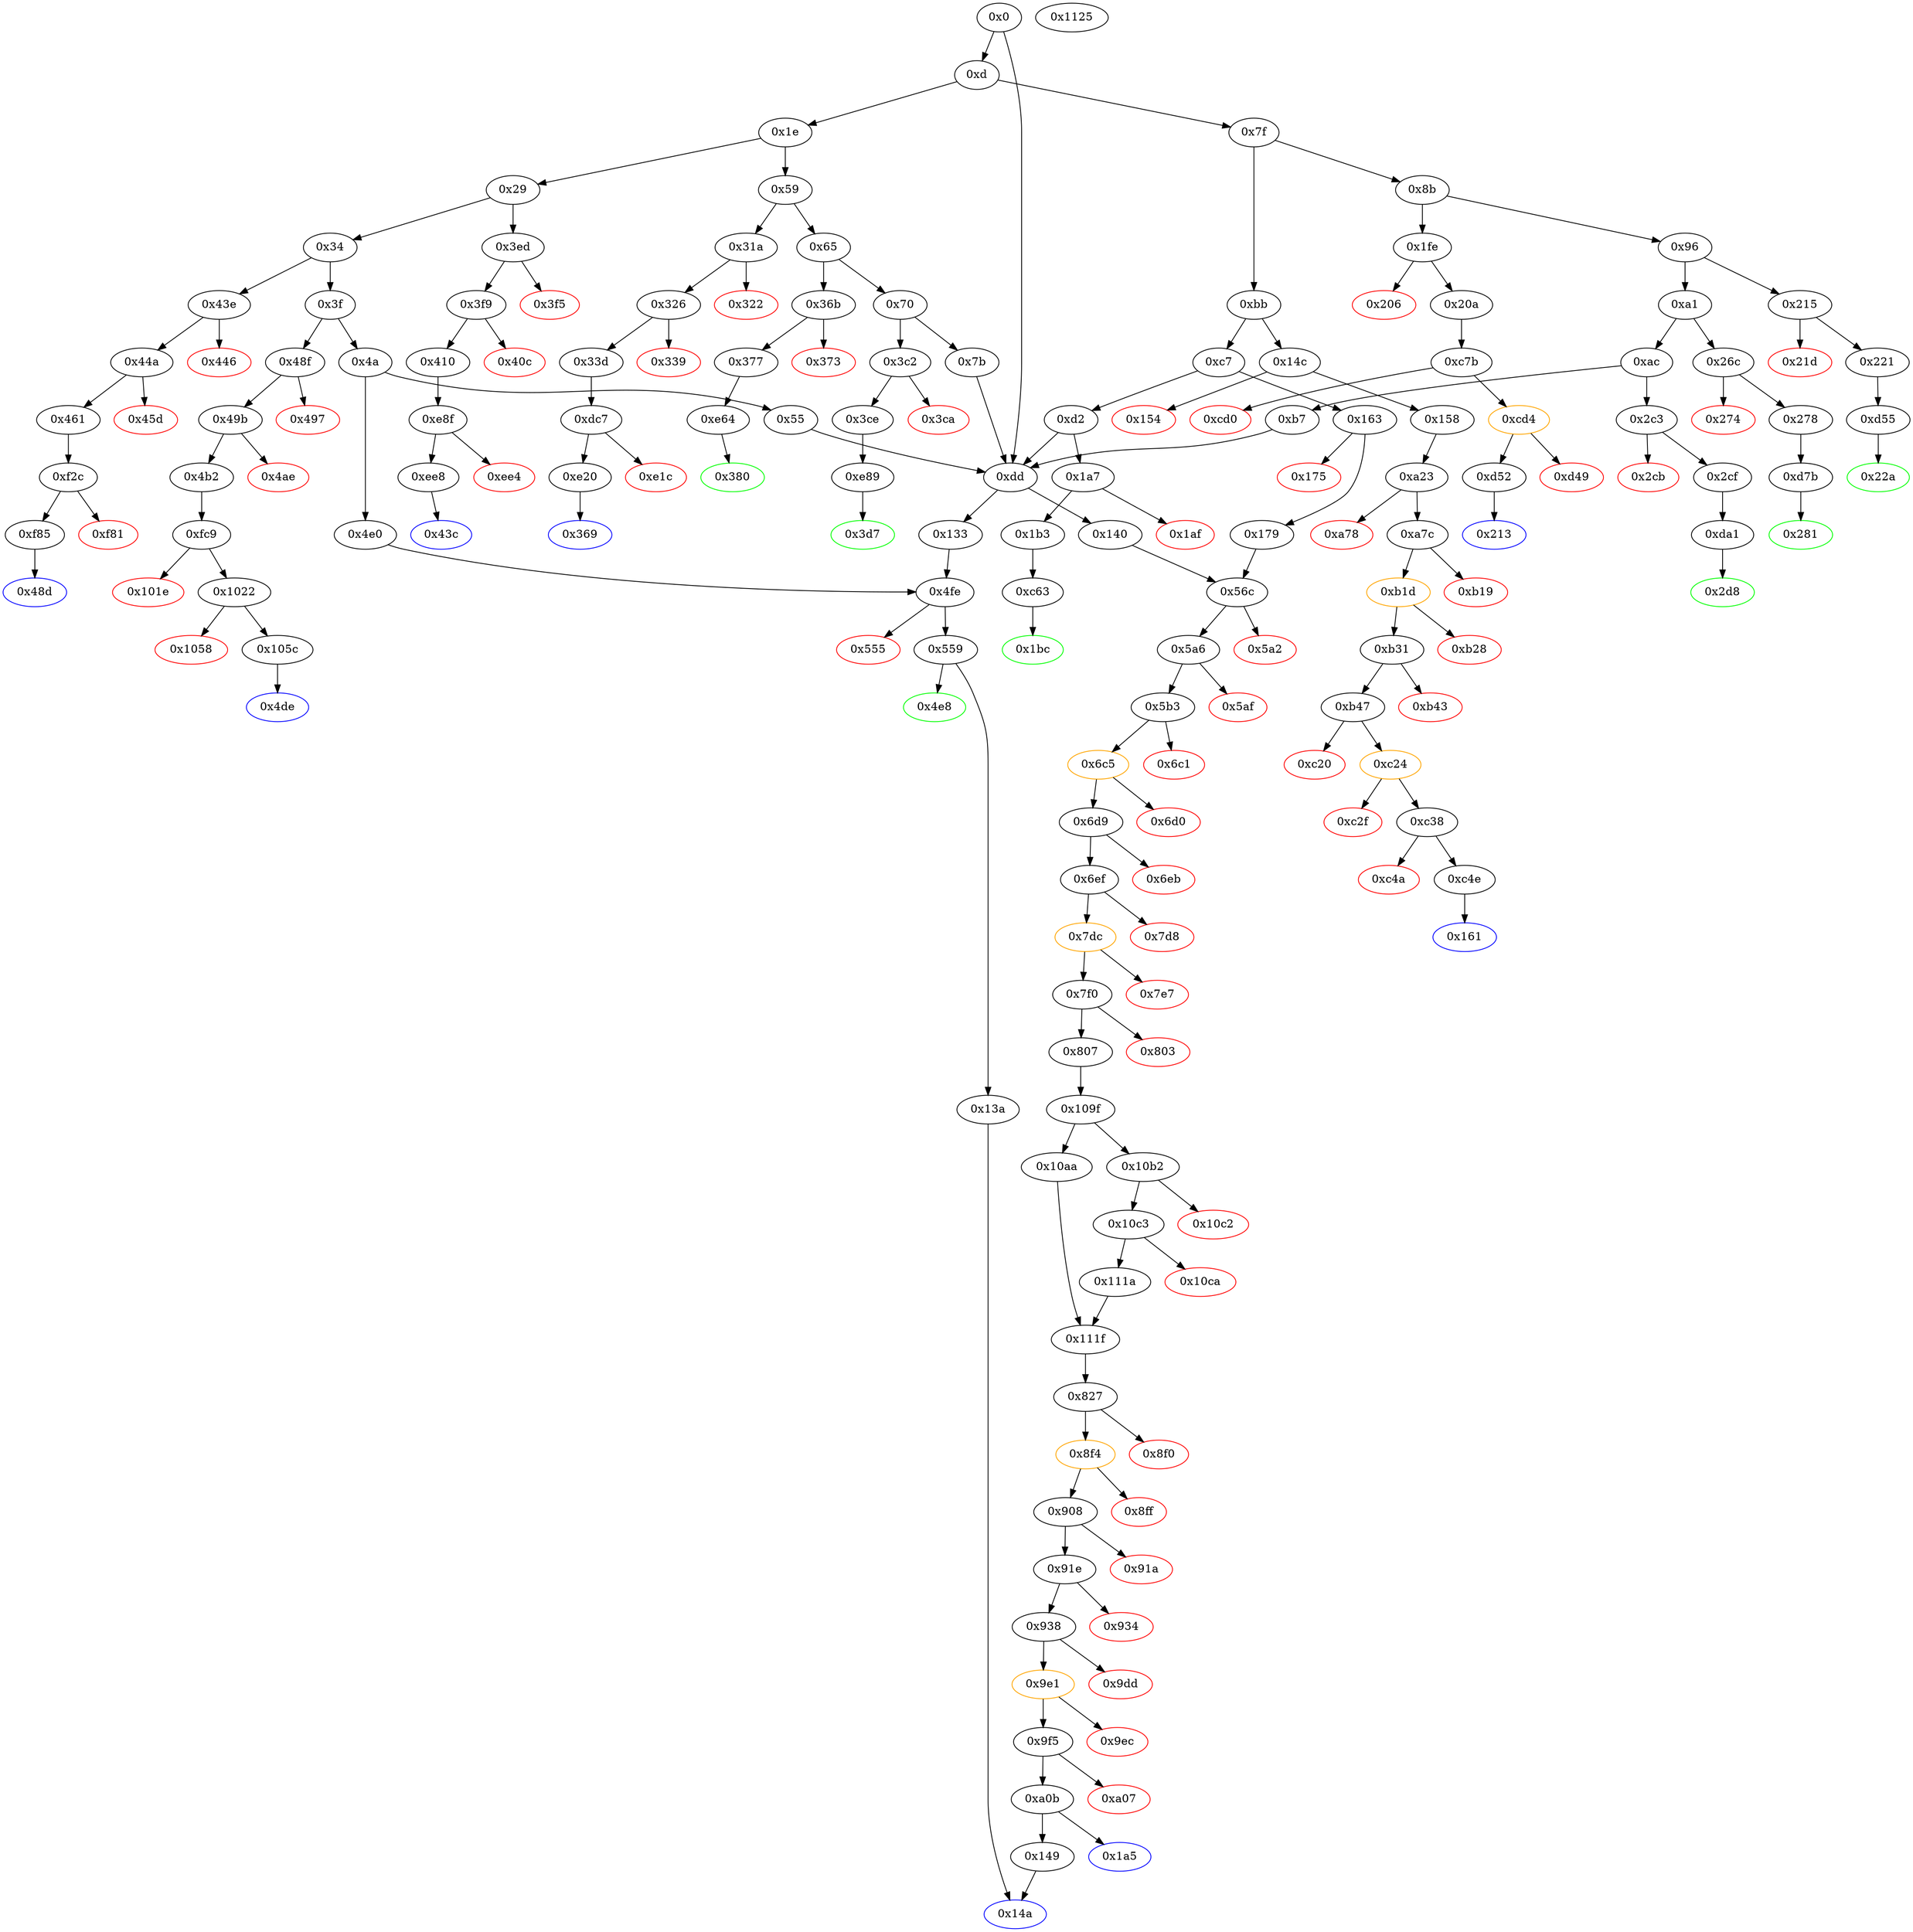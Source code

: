 strict digraph "" {
"0x1fe" [fillcolor=white, id="0x1fe", style=filled, tooltip="Block 0x1fe\n[0x1fe:0x205]\n---\nPredecessors: [0x8b]\nSuccessors: [0x206, 0x20a]\n---\n0x1fe JUMPDEST\n0x1ff CALLVALUE\n0x200 DUP1\n0x201 ISZERO\n0x202 PUSH2 0x20a\n0x205 JUMPI\n---\n0x1fe: JUMPDEST \n0x1ff: V124 = CALLVALUE\n0x201: V125 = ISZERO V124\n0x202: V126 = 0x20a\n0x205: JUMPI 0x20a V125\n---\nEntry stack: [V9]\nStack pops: 0\nStack additions: [V124]\nExit stack: [V9, V124]\n\nDef sites:\nV9: {0xd.0x12}\n"];
"0x908" [fillcolor=white, id="0x908", style=filled, tooltip="Block 0x908\n[0x908:0x919]\n---\nPredecessors: [0x8f4]\nSuccessors: [0x91a, 0x91e]\n---\n0x908 JUMPDEST\n0x909 POP\n0x90a POP\n0x90b POP\n0x90c POP\n0x90d PUSH1 0x40\n0x90f MLOAD\n0x910 RETURNDATASIZE\n0x911 PUSH1 0x20\n0x913 DUP2\n0x914 LT\n0x915 ISZERO\n0x916 PUSH2 0x91e\n0x919 JUMPI\n---\n0x908: JUMPDEST \n0x90d: V536 = 0x40\n0x90f: V537 = M[0x40]\n0x910: V538 = RETURNDATASIZE\n0x911: V539 = 0x20\n0x914: V540 = LT V538 0x20\n0x915: V541 = ISZERO V540\n0x916: V542 = 0x91e\n0x919: JUMPI 0x91e V541\n---\nEntry stack: [V9, {0x149, 0x1a5}, S7, S6, S5, S4, S3, 0x95ea7b3, S1, V529]\nStack pops: 4\nStack additions: [V537, V538]\nExit stack: [V9, {0x149, 0x1a5}, S7, S6, S5, S4, V537, V538]\n\nDef sites:\nV9: {0xd.0x12}\n{0x149, 0x1a5}: {0x140.0x141, 0x163.0x164}\nS7: {0x179.0x195, 0x140.0x144}\nS6: {0x6ef_0x179.0x6f5, 0x6ef_0x140.0x6f5}\nS5: {0x807_0x140.0x80d, 0x807_0x179.0x80d}\nS4: {0x10b2_0x109f_0x179.0x10b7, 0x10aa_0x179.0x10aa, 0x10b2_0x109f_0x140.0x10b7, 0x10aa_0x140.0x10aa}\nS3: {0x827_0x10aa_0x179.0x862, 0x827_0x10aa_0x140.0x862, 0x827_0x111a_0x109f_0x179.0x862, 0x827_0x111a_0x109f_0x140.0x862}\n0x95ea7b3: {0x827_0x10aa_0x140.0x863, 0x827_0x111a_0x109f_0x179.0x863, 0x827_0x10aa_0x179.0x863, 0x827_0x111a_0x109f_0x140.0x863}\nS1: {0x827_0x10aa_0x179.0x8d6, 0x827_0x111a_0x109f_0x140.0x8d6, 0x827_0x111a_0x109f_0x179.0x8d6, 0x827_0x10aa_0x140.0x8d6}\nV529: {0x8f4.0x8f8}\n"];
"0x179" [fillcolor=white, id="0x179", style=filled, tooltip="Block 0x179\n[0x179:0x1a4]\n---\nPredecessors: [0x163]\nSuccessors: [0x56c]\n---\n0x179 JUMPDEST\n0x17a DUP2\n0x17b ADD\n0x17c SWAP1\n0x17d DUP1\n0x17e DUP1\n0x17f CALLDATALOAD\n0x180 PUSH20 0xffffffffffffffffffffffffffffffffffffffff\n0x195 AND\n0x196 SWAP1\n0x197 PUSH1 0x20\n0x199 ADD\n0x19a SWAP1\n0x19b SWAP3\n0x19c SWAP2\n0x19d SWAP1\n0x19e POP\n0x19f POP\n0x1a0 POP\n0x1a1 PUSH2 0x56c\n0x1a4 JUMP\n---\n0x179: JUMPDEST \n0x17b: V100 = ADD 0x4 V94\n0x17f: V101 = CALLDATALOAD 0x4\n0x180: V102 = 0xffffffffffffffffffffffffffffffffffffffff\n0x195: V103 = AND 0xffffffffffffffffffffffffffffffffffffffff V101\n0x197: V104 = 0x20\n0x199: V105 = ADD 0x20 0x4\n0x1a1: V106 = 0x56c\n0x1a4: JUMP 0x56c\n---\nEntry stack: [V9, 0x1a5, 0x4, V94]\nStack pops: 2\nStack additions: [V103]\nExit stack: [V9, 0x1a5, V103]\n\nDef sites:\nV9: {0xd.0x12}\n0x1a5: {0x163.0x164}\n0x4: {0x163.0x167}\nV94: {0x163.0x16b}\n"];
"0xb28" [color=red, fillcolor=white, id="0xb28", style=filled, tooltip="Block 0xb28\n[0xb28:0xb30]\n---\nPredecessors: [0xb1d]\nSuccessors: []\n---\n0xb28 RETURNDATASIZE\n0xb29 PUSH1 0x0\n0xb2b DUP1\n0xb2c RETURNDATACOPY\n0xb2d RETURNDATASIZE\n0xb2e PUSH1 0x0\n0xb30 REVERT\n---\n0xb28: V664 = RETURNDATASIZE\n0xb29: V665 = 0x0\n0xb2c: RETURNDATACOPY 0x0 0x0 V664\n0xb2d: V666 = RETURNDATASIZE\n0xb2e: V667 = 0x0\n0xb30: REVERT 0x0 V666\n---\nEntry stack: [V9, 0x161, 0x0, V633, 0x70a08231, V649, V661]\nStack pops: 0\nStack additions: []\nExit stack: [V9, 0x161, 0x0, V633, 0x70a08231, V649, V661]\n\nDef sites:\nV9: {0xd.0x12}\n0x161: {0x158.0x15a}\n0x0: {0xa7c.0xa7d}\nV633: {0xa7c.0xab7}\n0x70a08231: {0xa7c.0xab8}\nV649: {0xa7c.0xb02}\nV661: {0xb1d.0xb21}\n"];
"0x410" [fillcolor=white, id="0x410", style=filled, tooltip="Block 0x410\n[0x410:0x43b]\n---\nPredecessors: [0x3f9]\nSuccessors: [0xe8f]\n---\n0x410 JUMPDEST\n0x411 DUP2\n0x412 ADD\n0x413 SWAP1\n0x414 DUP1\n0x415 DUP1\n0x416 CALLDATALOAD\n0x417 PUSH20 0xffffffffffffffffffffffffffffffffffffffff\n0x42c AND\n0x42d SWAP1\n0x42e PUSH1 0x20\n0x430 ADD\n0x431 SWAP1\n0x432 SWAP3\n0x433 SWAP2\n0x434 SWAP1\n0x435 POP\n0x436 POP\n0x437 POP\n0x438 PUSH2 0xe8f\n0x43b JUMP\n---\n0x410: JUMPDEST \n0x412: V244 = ADD 0x4 V238\n0x416: V245 = CALLDATALOAD 0x4\n0x417: V246 = 0xffffffffffffffffffffffffffffffffffffffff\n0x42c: V247 = AND 0xffffffffffffffffffffffffffffffffffffffff V245\n0x42e: V248 = 0x20\n0x430: V249 = ADD 0x20 0x4\n0x438: V250 = 0xe8f\n0x43b: JUMP 0xe8f\n---\nEntry stack: [V9, 0x43c, 0x4, V238]\nStack pops: 2\nStack additions: [V247]\nExit stack: [V9, 0x43c, V247]\n\nDef sites:\nV9: {0xd.0x12}\n0x43c: {0x3f9.0x3fb}\n0x4: {0x3f9.0x3fe}\nV238: {0x3f9.0x402}\n"];
"0x36b" [fillcolor=white, id="0x36b", style=filled, tooltip="Block 0x36b\n[0x36b:0x372]\n---\nPredecessors: [0x65]\nSuccessors: [0x373, 0x377]\n---\n0x36b JUMPDEST\n0x36c CALLVALUE\n0x36d DUP1\n0x36e ISZERO\n0x36f PUSH2 0x377\n0x372 JUMPI\n---\n0x36b: JUMPDEST \n0x36c: V201 = CALLVALUE\n0x36e: V202 = ISZERO V201\n0x36f: V203 = 0x377\n0x372: JUMPI 0x377 V202\n---\nEntry stack: [V9]\nStack pops: 0\nStack additions: [V201]\nExit stack: [V9, V201]\n\nDef sites:\nV9: {0xd.0x12}\n"];
"0xe89" [fillcolor=white, id="0xe89", style=filled, tooltip="Block 0xe89\n[0xe89:0xe8e]\n---\nPredecessors: [0x3ce]\nSuccessors: [0x3d7]\n---\n0xe89 JUMPDEST\n0xe8a PUSH1 0x2\n0xe8c SLOAD\n0xe8d DUP2\n0xe8e JUMP\n---\n0xe89: JUMPDEST \n0xe8a: V850 = 0x2\n0xe8c: V851 = S[0x2]\n0xe8e: JUMP 0x3d7\n---\nEntry stack: [V9, 0x3d7]\nStack pops: 1\nStack additions: [S0, V851]\nExit stack: [V9, 0x3d7, V851]\n\nDef sites:\nV9: {0xd.0x12}\n0x3d7: {0x3ce.0x3d0}\n"];
"0x65" [fillcolor=white, id="0x65", style=filled, tooltip="Block 0x65\n[0x65:0x6f]\n---\nPredecessors: [0x59]\nSuccessors: [0x70, 0x36b]\n---\n0x65 DUP1\n0x66 PUSH4 0x8da5cb5b\n0x6b EQ\n0x6c PUSH2 0x36b\n0x6f JUMPI\n---\n0x66: V32 = 0x8da5cb5b\n0x6b: V33 = EQ 0x8da5cb5b V9\n0x6c: V34 = 0x36b\n0x6f: JUMPI 0x36b V33\n---\nEntry stack: [V9]\nStack pops: 1\nStack additions: [S0]\nExit stack: [V9]\n\nDef sites:\nV9: {0xd.0x12}\n"];
"0xf2c" [fillcolor=white, id="0xf2c", style=filled, tooltip="Block 0xf2c\n[0xf2c:0xf80]\n---\nPredecessors: [0x461]\nSuccessors: [0xf81, 0xf85]\n---\n0xf2c JUMPDEST\n0xf2d PUSH1 0x0\n0xf2f DUP1\n0xf30 SWAP1\n0xf31 SLOAD\n0xf32 SWAP1\n0xf33 PUSH2 0x100\n0xf36 EXP\n0xf37 SWAP1\n0xf38 DIV\n0xf39 PUSH20 0xffffffffffffffffffffffffffffffffffffffff\n0xf4e AND\n0xf4f PUSH20 0xffffffffffffffffffffffffffffffffffffffff\n0xf64 AND\n0xf65 CALLER\n0xf66 PUSH20 0xffffffffffffffffffffffffffffffffffffffff\n0xf7b AND\n0xf7c EQ\n0xf7d PUSH2 0xf85\n0xf80 JUMPI\n---\n0xf2c: JUMPDEST \n0xf2d: V880 = 0x0\n0xf31: V881 = S[0x0]\n0xf33: V882 = 0x100\n0xf36: V883 = EXP 0x100 0x0\n0xf38: V884 = DIV V881 0x1\n0xf39: V885 = 0xffffffffffffffffffffffffffffffffffffffff\n0xf4e: V886 = AND 0xffffffffffffffffffffffffffffffffffffffff V884\n0xf4f: V887 = 0xffffffffffffffffffffffffffffffffffffffff\n0xf64: V888 = AND 0xffffffffffffffffffffffffffffffffffffffff V886\n0xf65: V889 = CALLER\n0xf66: V890 = 0xffffffffffffffffffffffffffffffffffffffff\n0xf7b: V891 = AND 0xffffffffffffffffffffffffffffffffffffffff V889\n0xf7c: V892 = EQ V891 V888\n0xf7d: V893 = 0xf85\n0xf80: JUMPI 0xf85 V892\n---\nEntry stack: [V9, 0x48d, V267]\nStack pops: 0\nStack additions: []\nExit stack: [V9, 0x48d, V267]\n\nDef sites:\nV9: {0xd.0x12}\n0x48d: {0x44a.0x44c}\nV267: {0x461.0x47d}\n"];
"0x29" [fillcolor=white, id="0x29", style=filled, tooltip="Block 0x29\n[0x29:0x33]\n---\nPredecessors: [0x1e]\nSuccessors: [0x34, 0x3ed]\n---\n0x29 DUP1\n0x2a PUSH4 0xdb190f77\n0x2f EQ\n0x30 PUSH2 0x3ed\n0x33 JUMPI\n---\n0x2a: V16 = 0xdb190f77\n0x2f: V17 = EQ 0xdb190f77 V9\n0x30: V18 = 0x3ed\n0x33: JUMPI 0x3ed V17\n---\nEntry stack: [V9]\nStack pops: 1\nStack additions: [S0]\nExit stack: [V9]\n\nDef sites:\nV9: {0xd.0x12}\n"];
"0x149" [fillcolor=white, id="0x149", style=filled, tooltip="Block 0x149\n[0x149:0x149]\n---\nPredecessors: [0xa0b]\nSuccessors: [0x14a]\n---\n0x149 JUMPDEST\n---\n0x149: JUMPDEST \n---\nEntry stack: [V9]\nStack pops: 0\nStack additions: []\nExit stack: [V9]\n\nDef sites:\nV9: {0xd.0x12}\n"];
"0xc7" [fillcolor=white, id="0xc7", style=filled, tooltip="Block 0xc7\n[0xc7:0xd1]\n---\nPredecessors: [0xbb]\nSuccessors: [0xd2, 0x163]\n---\n0xc7 DUP1\n0xc8 PUSH4 0x15bfee1b\n0xcd EQ\n0xce PUSH2 0x163\n0xd1 JUMPI\n---\n0xc8: V58 = 0x15bfee1b\n0xcd: V59 = EQ 0x15bfee1b V9\n0xce: V60 = 0x163\n0xd1: JUMPI 0x163 V59\n---\nEntry stack: [V9]\nStack pops: 1\nStack additions: [S0]\nExit stack: [V9]\n\nDef sites:\nV9: {0xd.0x12}\n"];
"0x206" [color=red, fillcolor=white, id="0x206", style=filled, tooltip="Block 0x206\n[0x206:0x209]\n---\nPredecessors: [0x1fe]\nSuccessors: []\n---\n0x206 PUSH1 0x0\n0x208 DUP1\n0x209 REVERT\n---\n0x206: V127 = 0x0\n0x209: REVERT 0x0 0x0\n---\nEntry stack: [V9, V124]\nStack pops: 0\nStack additions: []\nExit stack: [V9, V124]\n\nDef sites:\nV9: {0xd.0x12}\nV124: {0x1fe.0x1ff}\n"];
"0x322" [color=red, fillcolor=white, id="0x322", style=filled, tooltip="Block 0x322\n[0x322:0x325]\n---\nPredecessors: [0x31a]\nSuccessors: []\n---\n0x322 PUSH1 0x0\n0x324 DUP1\n0x325 REVERT\n---\n0x322: V184 = 0x0\n0x325: REVERT 0x0 0x0\n---\nEntry stack: [V9, V181]\nStack pops: 0\nStack additions: []\nExit stack: [V9, V181]\n\nDef sites:\nV9: {0xd.0x12}\nV181: {0x31a.0x31b}\n"];
"0x91e" [fillcolor=white, id="0x91e", style=filled, tooltip="Block 0x91e\n[0x91e:0x933]\n---\nPredecessors: [0x908]\nSuccessors: [0x934, 0x938]\n---\n0x91e JUMPDEST\n0x91f DUP2\n0x920 ADD\n0x921 SWAP1\n0x922 DUP1\n0x923 DUP1\n0x924 MLOAD\n0x925 SWAP1\n0x926 PUSH1 0x20\n0x928 ADD\n0x929 SWAP1\n0x92a SWAP3\n0x92b SWAP2\n0x92c SWAP1\n0x92d POP\n0x92e POP\n0x92f POP\n0x930 PUSH2 0x938\n0x933 JUMPI\n---\n0x91e: JUMPDEST \n0x920: V544 = ADD V537 V538\n0x924: V545 = M[V537]\n0x926: V546 = 0x20\n0x928: V547 = ADD 0x20 V537\n0x930: V548 = 0x938\n0x933: JUMPI 0x938 V545\n---\nEntry stack: [V9, {0x149, 0x1a5}, S5, S4, S3, S2, V537, V538]\nStack pops: 2\nStack additions: []\nExit stack: [V9, {0x149, 0x1a5}, S5, S4, S3, S2]\n\nDef sites:\nV9: {0xd.0x12}\n{0x149, 0x1a5}: {0x140.0x141, 0x163.0x164}\nS5: {0x179.0x195, 0x140.0x144}\nS4: {0x6ef_0x179.0x6f5, 0x6ef_0x140.0x6f5}\nS3: {0x807_0x140.0x80d, 0x807_0x179.0x80d}\nS2: {0x10b2_0x109f_0x179.0x10b7, 0x10aa_0x179.0x10aa, 0x10b2_0x109f_0x140.0x10b7, 0x10aa_0x140.0x10aa}\nV537: {0x908.0x90f}\nV538: {0x908.0x910}\n"];
"0x70" [fillcolor=white, id="0x70", style=filled, tooltip="Block 0x70\n[0x70:0x7a]\n---\nPredecessors: [0x65]\nSuccessors: [0x7b, 0x3c2]\n---\n0x70 DUP1\n0x71 PUSH4 0xb69ef8a8\n0x76 EQ\n0x77 PUSH2 0x3c2\n0x7a JUMPI\n---\n0x71: V35 = 0xb69ef8a8\n0x76: V36 = EQ 0xb69ef8a8 V9\n0x77: V37 = 0x3c2\n0x7a: JUMPI 0x3c2 V36\n---\nEntry stack: [V9]\nStack pops: 1\nStack additions: [S0]\nExit stack: [V9]\n\nDef sites:\nV9: {0xd.0x12}\n"];
"0x4ae" [color=red, fillcolor=white, id="0x4ae", style=filled, tooltip="Block 0x4ae\n[0x4ae:0x4b1]\n---\nPredecessors: [0x49b]\nSuccessors: []\n---\n0x4ae PUSH1 0x0\n0x4b0 DUP1\n0x4b1 REVERT\n---\n0x4ae: V283 = 0x0\n0x4b1: REVERT 0x0 0x0\n---\nEntry stack: [V9, 0x4de, 0x4, V278]\nStack pops: 0\nStack additions: []\nExit stack: [V9, 0x4de, 0x4, V278]\n\nDef sites:\nV9: {0xd.0x12}\n0x4de: {0x49b.0x49d}\n0x4: {0x49b.0x4a0}\nV278: {0x49b.0x4a4}\n"];
"0x281" [color=green, fillcolor=white, id="0x281", style=filled, tooltip="Block 0x281\n[0x281:0x2c2]\n---\nPredecessors: [0xd7b]\nSuccessors: []\n---\n0x281 JUMPDEST\n0x282 PUSH1 0x40\n0x284 MLOAD\n0x285 DUP1\n0x286 DUP3\n0x287 PUSH20 0xffffffffffffffffffffffffffffffffffffffff\n0x29c AND\n0x29d PUSH20 0xffffffffffffffffffffffffffffffffffffffff\n0x2b2 AND\n0x2b3 DUP2\n0x2b4 MSTORE\n0x2b5 PUSH1 0x20\n0x2b7 ADD\n0x2b8 SWAP2\n0x2b9 POP\n0x2ba POP\n0x2bb PUSH1 0x40\n0x2bd MLOAD\n0x2be DUP1\n0x2bf SWAP2\n0x2c0 SUB\n0x2c1 SWAP1\n0x2c2 RETURN\n---\n0x281: JUMPDEST \n0x282: V153 = 0x40\n0x284: V154 = M[0x40]\n0x287: V155 = 0xffffffffffffffffffffffffffffffffffffffff\n0x29c: V156 = AND 0xffffffffffffffffffffffffffffffffffffffff V806\n0x29d: V157 = 0xffffffffffffffffffffffffffffffffffffffff\n0x2b2: V158 = AND 0xffffffffffffffffffffffffffffffffffffffff V156\n0x2b4: M[V154] = V158\n0x2b5: V159 = 0x20\n0x2b7: V160 = ADD 0x20 V154\n0x2bb: V161 = 0x40\n0x2bd: V162 = M[0x40]\n0x2c0: V163 = SUB V160 V162\n0x2c2: RETURN V162 V163\n---\nEntry stack: [V9, 0x281, V806]\nStack pops: 1\nStack additions: []\nExit stack: [V9, 0x281]\n\nDef sites:\nV9: {0xd.0x12}\n0x281: {0x278.0x27a}\nV806: {0xd7b.0xd9e}\n"];
"0x33d" [fillcolor=white, id="0x33d", style=filled, tooltip="Block 0x33d\n[0x33d:0x368]\n---\nPredecessors: [0x326]\nSuccessors: [0xdc7]\n---\n0x33d JUMPDEST\n0x33e DUP2\n0x33f ADD\n0x340 SWAP1\n0x341 DUP1\n0x342 DUP1\n0x343 CALLDATALOAD\n0x344 PUSH20 0xffffffffffffffffffffffffffffffffffffffff\n0x359 AND\n0x35a SWAP1\n0x35b PUSH1 0x20\n0x35d ADD\n0x35e SWAP1\n0x35f SWAP3\n0x360 SWAP2\n0x361 SWAP1\n0x362 POP\n0x363 POP\n0x364 POP\n0x365 PUSH2 0xdc7\n0x368 JUMP\n---\n0x33d: JUMPDEST \n0x33f: V194 = ADD 0x4 V188\n0x343: V195 = CALLDATALOAD 0x4\n0x344: V196 = 0xffffffffffffffffffffffffffffffffffffffff\n0x359: V197 = AND 0xffffffffffffffffffffffffffffffffffffffff V195\n0x35b: V198 = 0x20\n0x35d: V199 = ADD 0x20 0x4\n0x365: V200 = 0xdc7\n0x368: JUMP 0xdc7\n---\nEntry stack: [V9, 0x369, 0x4, V188]\nStack pops: 2\nStack additions: [V197]\nExit stack: [V9, 0x369, V197]\n\nDef sites:\nV9: {0xd.0x12}\n0x369: {0x326.0x328}\n0x4: {0x326.0x32b}\nV188: {0x326.0x32f}\n"];
"0x14c" [fillcolor=white, id="0x14c", style=filled, tooltip="Block 0x14c\n[0x14c:0x153]\n---\nPredecessors: [0xbb]\nSuccessors: [0x154, 0x158]\n---\n0x14c JUMPDEST\n0x14d CALLVALUE\n0x14e DUP1\n0x14f ISZERO\n0x150 PUSH2 0x158\n0x153 JUMPI\n---\n0x14c: JUMPDEST \n0x14d: V85 = CALLVALUE\n0x14f: V86 = ISZERO V85\n0x150: V87 = 0x158\n0x153: JUMPI 0x158 V86\n---\nEntry stack: [V9]\nStack pops: 0\nStack additions: [V85]\nExit stack: [V9, V85]\n\nDef sites:\nV9: {0xd.0x12}\n"];
"0x14a" [color=blue, fillcolor=white, id="0x14a", style=filled, tooltip="Block 0x14a\n[0x14a:0x14b]\n---\nPredecessors: [0x13a, 0x149]\nSuccessors: []\n---\n0x14a JUMPDEST\n0x14b STOP\n---\n0x14a: JUMPDEST \n0x14b: STOP \n---\nEntry stack: [V9]\nStack pops: 0\nStack additions: []\nExit stack: [V9]\n\nDef sites:\nV9: {0xd.0x12}\n"];
"0x4fe" [fillcolor=white, id="0x4fe", style=filled, tooltip="Block 0x4fe\n[0x4fe:0x554]\n---\nPredecessors: [0x133, 0x4e0]\nSuccessors: [0x555, 0x559]\n---\n0x4fe JUMPDEST\n0x4ff PUSH1 0x0\n0x501 DUP1\n0x502 PUSH1 0x0\n0x504 SWAP1\n0x505 SLOAD\n0x506 SWAP1\n0x507 PUSH2 0x100\n0x50a EXP\n0x50b SWAP1\n0x50c DIV\n0x50d PUSH20 0xffffffffffffffffffffffffffffffffffffffff\n0x522 AND\n0x523 PUSH20 0xffffffffffffffffffffffffffffffffffffffff\n0x538 AND\n0x539 CALLER\n0x53a PUSH20 0xffffffffffffffffffffffffffffffffffffffff\n0x54f AND\n0x550 EQ\n0x551 PUSH2 0x559\n0x554 JUMPI\n---\n0x4fe: JUMPDEST \n0x4ff: V300 = 0x0\n0x502: V301 = 0x0\n0x505: V302 = S[0x0]\n0x507: V303 = 0x100\n0x50a: V304 = EXP 0x100 0x0\n0x50c: V305 = DIV V302 0x1\n0x50d: V306 = 0xffffffffffffffffffffffffffffffffffffffff\n0x522: V307 = AND 0xffffffffffffffffffffffffffffffffffffffff V305\n0x523: V308 = 0xffffffffffffffffffffffffffffffffffffffff\n0x538: V309 = AND 0xffffffffffffffffffffffffffffffffffffffff V307\n0x539: V310 = CALLER\n0x53a: V311 = 0xffffffffffffffffffffffffffffffffffffffff\n0x54f: V312 = AND 0xffffffffffffffffffffffffffffffffffffffff V310\n0x550: V313 = EQ V312 V309\n0x551: V314 = 0x559\n0x554: JUMPI 0x559 V313\n---\nEntry stack: [V9, {0x13a, 0x4e8}]\nStack pops: 0\nStack additions: [0x0]\nExit stack: [V9, {0x13a, 0x4e8}, 0x0]\n\nDef sites:\nV9: {0xd.0x12}\n{0x13a, 0x4e8}: {0x4e0.0x4e1, 0x133.0x133}\n"];
"0x2c3" [fillcolor=white, id="0x2c3", style=filled, tooltip="Block 0x2c3\n[0x2c3:0x2ca]\n---\nPredecessors: [0xac]\nSuccessors: [0x2cb, 0x2cf]\n---\n0x2c3 JUMPDEST\n0x2c4 CALLVALUE\n0x2c5 DUP1\n0x2c6 ISZERO\n0x2c7 PUSH2 0x2cf\n0x2ca JUMPI\n---\n0x2c3: JUMPDEST \n0x2c4: V164 = CALLVALUE\n0x2c6: V165 = ISZERO V164\n0x2c7: V166 = 0x2cf\n0x2ca: JUMPI 0x2cf V165\n---\nEntry stack: [V9]\nStack pops: 0\nStack additions: [V164]\nExit stack: [V9, V164]\n\nDef sites:\nV9: {0xd.0x12}\n"];
"0x140" [fillcolor=white, id="0x140", style=filled, tooltip="Block 0x140\n[0x140:0x148]\n---\nPredecessors: [0xdd]\nSuccessors: [0x56c]\n---\n0x140 JUMPDEST\n0x141 PUSH2 0x149\n0x144 CALLER\n0x145 PUSH2 0x56c\n0x148 JUMP\n---\n0x140: JUMPDEST \n0x141: V82 = 0x149\n0x144: V83 = CALLER\n0x145: V84 = 0x56c\n0x148: JUMP 0x56c\n---\nEntry stack: [V9]\nStack pops: 0\nStack additions: [0x149, V83]\nExit stack: [V9, 0x149, V83]\n\nDef sites:\nV9: {0xd.0x12}\n"];
"0x461" [fillcolor=white, id="0x461", style=filled, tooltip="Block 0x461\n[0x461:0x48c]\n---\nPredecessors: [0x44a]\nSuccessors: [0xf2c]\n---\n0x461 JUMPDEST\n0x462 DUP2\n0x463 ADD\n0x464 SWAP1\n0x465 DUP1\n0x466 DUP1\n0x467 CALLDATALOAD\n0x468 PUSH20 0xffffffffffffffffffffffffffffffffffffffff\n0x47d AND\n0x47e SWAP1\n0x47f PUSH1 0x20\n0x481 ADD\n0x482 SWAP1\n0x483 SWAP3\n0x484 SWAP2\n0x485 SWAP1\n0x486 POP\n0x487 POP\n0x488 POP\n0x489 PUSH2 0xf2c\n0x48c JUMP\n---\n0x461: JUMPDEST \n0x463: V264 = ADD 0x4 V258\n0x467: V265 = CALLDATALOAD 0x4\n0x468: V266 = 0xffffffffffffffffffffffffffffffffffffffff\n0x47d: V267 = AND 0xffffffffffffffffffffffffffffffffffffffff V265\n0x47f: V268 = 0x20\n0x481: V269 = ADD 0x20 0x4\n0x489: V270 = 0xf2c\n0x48c: JUMP 0xf2c\n---\nEntry stack: [V9, 0x48d, 0x4, V258]\nStack pops: 2\nStack additions: [V267]\nExit stack: [V9, 0x48d, V267]\n\nDef sites:\nV9: {0xd.0x12}\n0x48d: {0x44a.0x44c}\n0x4: {0x44a.0x44f}\nV258: {0x44a.0x453}\n"];
"0xac" [fillcolor=white, id="0xac", style=filled, tooltip="Block 0xac\n[0xac:0xb6]\n---\nPredecessors: [0xa1]\nSuccessors: [0xb7, 0x2c3]\n---\n0xac DUP1\n0xad PUSH4 0x80ad3008\n0xb2 EQ\n0xb3 PUSH2 0x2c3\n0xb6 JUMPI\n---\n0xad: V51 = 0x80ad3008\n0xb2: V52 = EQ 0x80ad3008 V9\n0xb3: V53 = 0x2c3\n0xb6: JUMPI 0x2c3 V52\n---\nEntry stack: [V9]\nStack pops: 1\nStack additions: [S0]\nExit stack: [V9]\n\nDef sites:\nV9: {0xd.0x12}\n"];
"0x2d8" [color=green, fillcolor=white, id="0x2d8", style=filled, tooltip="Block 0x2d8\n[0x2d8:0x319]\n---\nPredecessors: [0xda1]\nSuccessors: []\n---\n0x2d8 JUMPDEST\n0x2d9 PUSH1 0x40\n0x2db MLOAD\n0x2dc DUP1\n0x2dd DUP3\n0x2de PUSH20 0xffffffffffffffffffffffffffffffffffffffff\n0x2f3 AND\n0x2f4 PUSH20 0xffffffffffffffffffffffffffffffffffffffff\n0x309 AND\n0x30a DUP2\n0x30b MSTORE\n0x30c PUSH1 0x20\n0x30e ADD\n0x30f SWAP2\n0x310 POP\n0x311 POP\n0x312 PUSH1 0x40\n0x314 MLOAD\n0x315 DUP1\n0x316 SWAP2\n0x317 SUB\n0x318 SWAP1\n0x319 RETURN\n---\n0x2d8: JUMPDEST \n0x2d9: V170 = 0x40\n0x2db: V171 = M[0x40]\n0x2de: V172 = 0xffffffffffffffffffffffffffffffffffffffff\n0x2f3: V173 = AND 0xffffffffffffffffffffffffffffffffffffffff V814\n0x2f4: V174 = 0xffffffffffffffffffffffffffffffffffffffff\n0x309: V175 = AND 0xffffffffffffffffffffffffffffffffffffffff V173\n0x30b: M[V171] = V175\n0x30c: V176 = 0x20\n0x30e: V177 = ADD 0x20 V171\n0x312: V178 = 0x40\n0x314: V179 = M[0x40]\n0x317: V180 = SUB V177 V179\n0x319: RETURN V179 V180\n---\nEntry stack: [V9, 0x2d8, V814]\nStack pops: 1\nStack additions: []\nExit stack: [V9, 0x2d8]\n\nDef sites:\nV9: {0xd.0x12}\n0x2d8: {0x2cf.0x2d1}\nV814: {0xda1.0xdc4}\n"];
"0x1a5" [color=blue, fillcolor=white, id="0x1a5", style=filled, tooltip="Block 0x1a5\n[0x1a5:0x1a6]\n---\nPredecessors: [0xa0b]\nSuccessors: []\n---\n0x1a5 JUMPDEST\n0x1a6 STOP\n---\n0x1a5: JUMPDEST \n0x1a6: STOP \n---\nEntry stack: [V9]\nStack pops: 0\nStack additions: []\nExit stack: [V9]\n\nDef sites:\nV9: {0xd.0x12}\n"];
"0x161" [color=blue, fillcolor=white, id="0x161", style=filled, tooltip="Block 0x161\n[0x161:0x162]\n---\nPredecessors: [0xc4e]\nSuccessors: []\n---\n0x161 JUMPDEST\n0x162 STOP\n---\n0x161: JUMPDEST \n0x162: STOP \n---\nEntry stack: [V9]\nStack pops: 0\nStack additions: []\nExit stack: [V9]\n\nDef sites:\nV9: {0xd.0x12}\n"];
"0x8ff" [color=red, fillcolor=white, id="0x8ff", style=filled, tooltip="Block 0x8ff\n[0x8ff:0x907]\n---\nPredecessors: [0x8f4]\nSuccessors: []\n---\n0x8ff RETURNDATASIZE\n0x900 PUSH1 0x0\n0x902 DUP1\n0x903 RETURNDATACOPY\n0x904 RETURNDATASIZE\n0x905 PUSH1 0x0\n0x907 REVERT\n---\n0x8ff: V532 = RETURNDATASIZE\n0x900: V533 = 0x0\n0x903: RETURNDATACOPY 0x0 0x0 V532\n0x904: V534 = RETURNDATASIZE\n0x905: V535 = 0x0\n0x907: REVERT 0x0 V534\n---\nEntry stack: [V9, {0x149, 0x1a5}, S7, S6, S5, S4, S3, 0x95ea7b3, S1, V529]\nStack pops: 0\nStack additions: []\nExit stack: [V9, {0x149, 0x1a5}, S7, S6, S5, S4, S3, 0x95ea7b3, S1, V529]\n\nDef sites:\nV9: {0xd.0x12}\n{0x149, 0x1a5}: {0x140.0x141, 0x163.0x164}\nS7: {0x179.0x195, 0x140.0x144}\nS6: {0x6ef_0x179.0x6f5, 0x6ef_0x140.0x6f5}\nS5: {0x807_0x140.0x80d, 0x807_0x179.0x80d}\nS4: {0x10b2_0x109f_0x179.0x10b7, 0x10aa_0x179.0x10aa, 0x10b2_0x109f_0x140.0x10b7, 0x10aa_0x140.0x10aa}\nS3: {0x827_0x10aa_0x179.0x862, 0x827_0x10aa_0x140.0x862, 0x827_0x111a_0x109f_0x179.0x862, 0x827_0x111a_0x109f_0x140.0x862}\n0x95ea7b3: {0x827_0x10aa_0x140.0x863, 0x827_0x111a_0x109f_0x179.0x863, 0x827_0x10aa_0x179.0x863, 0x827_0x111a_0x109f_0x140.0x863}\nS1: {0x827_0x10aa_0x179.0x8d6, 0x827_0x111a_0x109f_0x140.0x8d6, 0x827_0x111a_0x109f_0x179.0x8d6, 0x827_0x10aa_0x140.0x8d6}\nV529: {0x8f4.0x8f8}\n"];
"0xb47" [fillcolor=white, id="0xb47", style=filled, tooltip="Block 0xb47\n[0xb47:0xc1f]\n---\nPredecessors: [0xb31]\nSuccessors: [0xc20, 0xc24]\n---\n0xb47 JUMPDEST\n0xb48 DUP2\n0xb49 ADD\n0xb4a SWAP1\n0xb4b DUP1\n0xb4c DUP1\n0xb4d MLOAD\n0xb4e SWAP1\n0xb4f PUSH1 0x20\n0xb51 ADD\n0xb52 SWAP1\n0xb53 SWAP3\n0xb54 SWAP2\n0xb55 SWAP1\n0xb56 POP\n0xb57 POP\n0xb58 POP\n0xb59 SWAP1\n0xb5a POP\n0xb5b PUSH1 0x4\n0xb5d PUSH1 0x0\n0xb5f SWAP1\n0xb60 SLOAD\n0xb61 SWAP1\n0xb62 PUSH2 0x100\n0xb65 EXP\n0xb66 SWAP1\n0xb67 DIV\n0xb68 PUSH20 0xffffffffffffffffffffffffffffffffffffffff\n0xb7d AND\n0xb7e PUSH20 0xffffffffffffffffffffffffffffffffffffffff\n0xb93 AND\n0xb94 PUSH4 0xa9059cbb\n0xb99 PUSH1 0x0\n0xb9b DUP1\n0xb9c SWAP1\n0xb9d SLOAD\n0xb9e SWAP1\n0xb9f PUSH2 0x100\n0xba2 EXP\n0xba3 SWAP1\n0xba4 DIV\n0xba5 PUSH20 0xffffffffffffffffffffffffffffffffffffffff\n0xbba AND\n0xbbb DUP4\n0xbbc PUSH1 0x40\n0xbbe MLOAD\n0xbbf DUP4\n0xbc0 PUSH4 0xffffffff\n0xbc5 AND\n0xbc6 PUSH1 0xe0\n0xbc8 SHL\n0xbc9 DUP2\n0xbca MSTORE\n0xbcb PUSH1 0x4\n0xbcd ADD\n0xbce DUP1\n0xbcf DUP4\n0xbd0 PUSH20 0xffffffffffffffffffffffffffffffffffffffff\n0xbe5 AND\n0xbe6 PUSH20 0xffffffffffffffffffffffffffffffffffffffff\n0xbfb AND\n0xbfc DUP2\n0xbfd MSTORE\n0xbfe PUSH1 0x20\n0xc00 ADD\n0xc01 DUP3\n0xc02 DUP2\n0xc03 MSTORE\n0xc04 PUSH1 0x20\n0xc06 ADD\n0xc07 SWAP3\n0xc08 POP\n0xc09 POP\n0xc0a POP\n0xc0b PUSH1 0x20\n0xc0d PUSH1 0x40\n0xc0f MLOAD\n0xc10 DUP1\n0xc11 DUP4\n0xc12 SUB\n0xc13 DUP2\n0xc14 PUSH1 0x0\n0xc16 DUP8\n0xc17 DUP1\n0xc18 EXTCODESIZE\n0xc19 ISZERO\n0xc1a DUP1\n0xc1b ISZERO\n0xc1c PUSH2 0xc24\n0xc1f JUMPI\n---\n0xb47: JUMPDEST \n0xb49: V676 = ADD V669 V670\n0xb4d: V677 = M[V669]\n0xb4f: V678 = 0x20\n0xb51: V679 = ADD 0x20 V669\n0xb5b: V680 = 0x4\n0xb5d: V681 = 0x0\n0xb60: V682 = S[0x4]\n0xb62: V683 = 0x100\n0xb65: V684 = EXP 0x100 0x0\n0xb67: V685 = DIV V682 0x1\n0xb68: V686 = 0xffffffffffffffffffffffffffffffffffffffff\n0xb7d: V687 = AND 0xffffffffffffffffffffffffffffffffffffffff V685\n0xb7e: V688 = 0xffffffffffffffffffffffffffffffffffffffff\n0xb93: V689 = AND 0xffffffffffffffffffffffffffffffffffffffff V687\n0xb94: V690 = 0xa9059cbb\n0xb99: V691 = 0x0\n0xb9d: V692 = S[0x0]\n0xb9f: V693 = 0x100\n0xba2: V694 = EXP 0x100 0x0\n0xba4: V695 = DIV V692 0x1\n0xba5: V696 = 0xffffffffffffffffffffffffffffffffffffffff\n0xbba: V697 = AND 0xffffffffffffffffffffffffffffffffffffffff V695\n0xbbc: V698 = 0x40\n0xbbe: V699 = M[0x40]\n0xbc0: V700 = 0xffffffff\n0xbc5: V701 = AND 0xffffffff 0xa9059cbb\n0xbc6: V702 = 0xe0\n0xbc8: V703 = SHL 0xe0 0xa9059cbb\n0xbca: M[V699] = 0xa9059cbb00000000000000000000000000000000000000000000000000000000\n0xbcb: V704 = 0x4\n0xbcd: V705 = ADD 0x4 V699\n0xbd0: V706 = 0xffffffffffffffffffffffffffffffffffffffff\n0xbe5: V707 = AND 0xffffffffffffffffffffffffffffffffffffffff V697\n0xbe6: V708 = 0xffffffffffffffffffffffffffffffffffffffff\n0xbfb: V709 = AND 0xffffffffffffffffffffffffffffffffffffffff V707\n0xbfd: M[V705] = V709\n0xbfe: V710 = 0x20\n0xc00: V711 = ADD 0x20 V705\n0xc03: M[V711] = V677\n0xc04: V712 = 0x20\n0xc06: V713 = ADD 0x20 V711\n0xc0b: V714 = 0x20\n0xc0d: V715 = 0x40\n0xc0f: V716 = M[0x40]\n0xc12: V717 = SUB V713 V716\n0xc14: V718 = 0x0\n0xc18: V719 = EXTCODESIZE V689\n0xc19: V720 = ISZERO V719\n0xc1b: V721 = ISZERO V720\n0xc1c: V722 = 0xc24\n0xc1f: JUMPI 0xc24 V721\n---\nEntry stack: [V9, 0x161, 0x0, V669, V670]\nStack pops: 3\nStack additions: [V677, V689, 0xa9059cbb, V713, 0x20, V716, V717, V716, 0x0, V689, V720]\nExit stack: [V9, 0x161, V677, V689, 0xa9059cbb, V713, 0x20, V716, V717, V716, 0x0, V689, V720]\n\nDef sites:\nV9: {0xd.0x12}\n0x161: {0x158.0x15a}\n0x0: {0xa7c.0xa7d}\nV669: {0xb31.0xb38}\nV670: {0xb31.0xb39}\n"];
"0x221" [fillcolor=white, id="0x221", style=filled, tooltip="Block 0x221\n[0x221:0x229]\n---\nPredecessors: [0x215]\nSuccessors: [0xd55]\n---\n0x221 JUMPDEST\n0x222 POP\n0x223 PUSH2 0x22a\n0x226 PUSH2 0xd55\n0x229 JUMP\n---\n0x221: JUMPDEST \n0x223: V134 = 0x22a\n0x226: V135 = 0xd55\n0x229: JUMP 0xd55\n---\nEntry stack: [V9, V130]\nStack pops: 1\nStack additions: [0x22a]\nExit stack: [V9, 0x22a]\n\nDef sites:\nV9: {0xd.0x12}\nV130: {0x215.0x216}\n"];
"0x1a7" [fillcolor=white, id="0x1a7", style=filled, tooltip="Block 0x1a7\n[0x1a7:0x1ae]\n---\nPredecessors: [0xd2]\nSuccessors: [0x1af, 0x1b3]\n---\n0x1a7 JUMPDEST\n0x1a8 CALLVALUE\n0x1a9 DUP1\n0x1aa ISZERO\n0x1ab PUSH2 0x1b3\n0x1ae JUMPI\n---\n0x1a7: JUMPDEST \n0x1a8: V107 = CALLVALUE\n0x1aa: V108 = ISZERO V107\n0x1ab: V109 = 0x1b3\n0x1ae: JUMPI 0x1b3 V108\n---\nEntry stack: [V9]\nStack pops: 0\nStack additions: [V107]\nExit stack: [V9, V107]\n\nDef sites:\nV9: {0xd.0x12}\n"];
"0x4e0" [fillcolor=white, id="0x4e0", style=filled, tooltip="Block 0x4e0\n[0x4e0:0x4e7]\n---\nPredecessors: [0x4a]\nSuccessors: [0x4fe]\n---\n0x4e0 JUMPDEST\n0x4e1 PUSH2 0x4e8\n0x4e4 PUSH2 0x4fe\n0x4e7 JUMP\n---\n0x4e0: JUMPDEST \n0x4e1: V291 = 0x4e8\n0x4e4: V292 = 0x4fe\n0x4e7: JUMP 0x4fe\n---\nEntry stack: [V9]\nStack pops: 0\nStack additions: [0x4e8]\nExit stack: [V9, 0x4e8]\n\nDef sites:\nV9: {0xd.0x12}\n"];
"0xc7b" [fillcolor=white, id="0xc7b", style=filled, tooltip="Block 0xc7b\n[0xc7b:0xccf]\n---\nPredecessors: [0x20a]\nSuccessors: [0xcd0, 0xcd4]\n---\n0xc7b JUMPDEST\n0xc7c PUSH1 0x0\n0xc7e DUP1\n0xc7f SWAP1\n0xc80 SLOAD\n0xc81 SWAP1\n0xc82 PUSH2 0x100\n0xc85 EXP\n0xc86 SWAP1\n0xc87 DIV\n0xc88 PUSH20 0xffffffffffffffffffffffffffffffffffffffff\n0xc9d AND\n0xc9e PUSH20 0xffffffffffffffffffffffffffffffffffffffff\n0xcb3 AND\n0xcb4 CALLER\n0xcb5 PUSH20 0xffffffffffffffffffffffffffffffffffffffff\n0xcca AND\n0xccb EQ\n0xccc PUSH2 0xcd4\n0xccf JUMPI\n---\n0xc7b: JUMPDEST \n0xc7c: V746 = 0x0\n0xc80: V747 = S[0x0]\n0xc82: V748 = 0x100\n0xc85: V749 = EXP 0x100 0x0\n0xc87: V750 = DIV V747 0x1\n0xc88: V751 = 0xffffffffffffffffffffffffffffffffffffffff\n0xc9d: V752 = AND 0xffffffffffffffffffffffffffffffffffffffff V750\n0xc9e: V753 = 0xffffffffffffffffffffffffffffffffffffffff\n0xcb3: V754 = AND 0xffffffffffffffffffffffffffffffffffffffff V752\n0xcb4: V755 = CALLER\n0xcb5: V756 = 0xffffffffffffffffffffffffffffffffffffffff\n0xcca: V757 = AND 0xffffffffffffffffffffffffffffffffffffffff V755\n0xccb: V758 = EQ V757 V754\n0xccc: V759 = 0xcd4\n0xccf: JUMPI 0xcd4 V758\n---\nEntry stack: [V9, 0x213]\nStack pops: 0\nStack additions: []\nExit stack: [V9, 0x213]\n\nDef sites:\nV9: {0xd.0x12}\n0x213: {0x20a.0x20c}\n"];
"0x1bc" [color=green, fillcolor=white, id="0x1bc", style=filled, tooltip="Block 0x1bc\n[0x1bc:0x1fd]\n---\nPredecessors: [0xc63]\nSuccessors: []\n---\n0x1bc JUMPDEST\n0x1bd PUSH1 0x40\n0x1bf MLOAD\n0x1c0 DUP1\n0x1c1 DUP3\n0x1c2 PUSH20 0xffffffffffffffffffffffffffffffffffffffff\n0x1d7 AND\n0x1d8 PUSH20 0xffffffffffffffffffffffffffffffffffffffff\n0x1ed AND\n0x1ee DUP2\n0x1ef MSTORE\n0x1f0 PUSH1 0x20\n0x1f2 ADD\n0x1f3 SWAP2\n0x1f4 POP\n0x1f5 POP\n0x1f6 PUSH1 0x40\n0x1f8 MLOAD\n0x1f9 DUP1\n0x1fa SWAP2\n0x1fb SUB\n0x1fc SWAP1\n0x1fd RETURN\n---\n0x1bc: JUMPDEST \n0x1bd: V113 = 0x40\n0x1bf: V114 = M[0x40]\n0x1c2: V115 = 0xffffffffffffffffffffffffffffffffffffffff\n0x1d7: V116 = AND 0xffffffffffffffffffffffffffffffffffffffff 0xeeeeeeeeeeeeeeeeeeeeeeeeeeeeeeeeeeeeeeee\n0x1d8: V117 = 0xffffffffffffffffffffffffffffffffffffffff\n0x1ed: V118 = AND 0xffffffffffffffffffffffffffffffffffffffff 0xeeeeeeeeeeeeeeeeeeeeeeeeeeeeeeeeeeeeeeee\n0x1ef: M[V114] = 0xeeeeeeeeeeeeeeeeeeeeeeeeeeeeeeeeeeeeeeee\n0x1f0: V119 = 0x20\n0x1f2: V120 = ADD 0x20 V114\n0x1f6: V121 = 0x40\n0x1f8: V122 = M[0x40]\n0x1fb: V123 = SUB V120 V122\n0x1fd: RETURN V122 V123\n---\nEntry stack: [V9, 0x1bc, 0xeeeeeeeeeeeeeeeeeeeeeeeeeeeeeeeeeeeeeeee]\nStack pops: 1\nStack additions: []\nExit stack: [V9, 0x1bc]\n\nDef sites:\nV9: {0xd.0x12}\n0x1bc: {0x1b3.0x1b5}\n0xeeeeeeeeeeeeeeeeeeeeeeeeeeeeeeeeeeeeeeee: {0xc63.0xc64}\n"];
"0xa0b" [fillcolor=white, id="0xa0b", style=filled, tooltip="Block 0xa0b\n[0xa0b:0xa22]\n---\nPredecessors: [0x9f5]\nSuccessors: [0x149, 0x1a5]\n---\n0xa0b JUMPDEST\n0xa0c DUP2\n0xa0d ADD\n0xa0e SWAP1\n0xa0f DUP1\n0xa10 DUP1\n0xa11 MLOAD\n0xa12 SWAP1\n0xa13 PUSH1 0x20\n0xa15 ADD\n0xa16 SWAP1\n0xa17 SWAP3\n0xa18 SWAP2\n0xa19 SWAP1\n0xa1a POP\n0xa1b POP\n0xa1c POP\n0xa1d POP\n0xa1e POP\n0xa1f POP\n0xa20 POP\n0xa21 POP\n0xa22 JUMP\n---\n0xa0b: JUMPDEST \n0xa0d: V604 = ADD V597 V598\n0xa11: V605 = M[V597]\n0xa13: V606 = 0x20\n0xa15: V607 = ADD 0x20 V597\n0xa22: JUMP {0x149, 0x1a5}\n---\nEntry stack: [V9, {0x149, 0x1a5}, S5, S4, S3, S2, V597, V598]\nStack pops: 7\nStack additions: []\nExit stack: [V9]\n\nDef sites:\nV9: {0xd.0x12}\n{0x149, 0x1a5}: {0x140.0x141, 0x163.0x164}\nS5: {0x179.0x195, 0x140.0x144}\nS4: {0x6ef_0x179.0x6f5, 0x6ef_0x140.0x6f5}\nS3: {0x807_0x140.0x80d, 0x807_0x179.0x80d}\nS2: {0x10b2_0x109f_0x179.0x10b7, 0x10aa_0x179.0x10aa, 0x10b2_0x109f_0x140.0x10b7, 0x10aa_0x140.0x10aa}\nV597: {0x9f5.0x9fc}\nV598: {0x9f5.0x9fd}\n"];
"0x380" [color=green, fillcolor=white, id="0x380", style=filled, tooltip="Block 0x380\n[0x380:0x3c1]\n---\nPredecessors: [0xe64]\nSuccessors: []\n---\n0x380 JUMPDEST\n0x381 PUSH1 0x40\n0x383 MLOAD\n0x384 DUP1\n0x385 DUP3\n0x386 PUSH20 0xffffffffffffffffffffffffffffffffffffffff\n0x39b AND\n0x39c PUSH20 0xffffffffffffffffffffffffffffffffffffffff\n0x3b1 AND\n0x3b2 DUP2\n0x3b3 MSTORE\n0x3b4 PUSH1 0x20\n0x3b6 ADD\n0x3b7 SWAP2\n0x3b8 POP\n0x3b9 POP\n0x3ba PUSH1 0x40\n0x3bc MLOAD\n0x3bd DUP1\n0x3be SWAP2\n0x3bf SUB\n0x3c0 SWAP1\n0x3c1 RETURN\n---\n0x380: JUMPDEST \n0x381: V207 = 0x40\n0x383: V208 = M[0x40]\n0x386: V209 = 0xffffffffffffffffffffffffffffffffffffffff\n0x39b: V210 = AND 0xffffffffffffffffffffffffffffffffffffffff V849\n0x39c: V211 = 0xffffffffffffffffffffffffffffffffffffffff\n0x3b1: V212 = AND 0xffffffffffffffffffffffffffffffffffffffff V210\n0x3b3: M[V208] = V212\n0x3b4: V213 = 0x20\n0x3b6: V214 = ADD 0x20 V208\n0x3ba: V215 = 0x40\n0x3bc: V216 = M[0x40]\n0x3bf: V217 = SUB V214 V216\n0x3c1: RETURN V216 V217\n---\nEntry stack: [V9, 0x380, V849]\nStack pops: 1\nStack additions: []\nExit stack: [V9, 0x380]\n\nDef sites:\nV9: {0xd.0x12}\n0x380: {0x377.0x379}\nV849: {0xe64.0xe86}\n"];
"0x44a" [fillcolor=white, id="0x44a", style=filled, tooltip="Block 0x44a\n[0x44a:0x45c]\n---\nPredecessors: [0x43e]\nSuccessors: [0x45d, 0x461]\n---\n0x44a JUMPDEST\n0x44b POP\n0x44c PUSH2 0x48d\n0x44f PUSH1 0x4\n0x451 DUP1\n0x452 CALLDATASIZE\n0x453 SUB\n0x454 PUSH1 0x20\n0x456 DUP2\n0x457 LT\n0x458 ISZERO\n0x459 PUSH2 0x461\n0x45c JUMPI\n---\n0x44a: JUMPDEST \n0x44c: V255 = 0x48d\n0x44f: V256 = 0x4\n0x452: V257 = CALLDATASIZE\n0x453: V258 = SUB V257 0x4\n0x454: V259 = 0x20\n0x457: V260 = LT V258 0x20\n0x458: V261 = ISZERO V260\n0x459: V262 = 0x461\n0x45c: JUMPI 0x461 V261\n---\nEntry stack: [V9, V251]\nStack pops: 1\nStack additions: [0x48d, 0x4, V258]\nExit stack: [V9, 0x48d, 0x4, V258]\n\nDef sites:\nV9: {0xd.0x12}\nV251: {0x43e.0x43f}\n"];
"0x1af" [color=red, fillcolor=white, id="0x1af", style=filled, tooltip="Block 0x1af\n[0x1af:0x1b2]\n---\nPredecessors: [0x1a7]\nSuccessors: []\n---\n0x1af PUSH1 0x0\n0x1b1 DUP1\n0x1b2 REVERT\n---\n0x1af: V110 = 0x0\n0x1b2: REVERT 0x0 0x0\n---\nEntry stack: [V9, V107]\nStack pops: 0\nStack additions: []\nExit stack: [V9, V107]\n\nDef sites:\nV9: {0xd.0x12}\nV107: {0x1a7.0x1a8}\n"];
"0x6c1" [color=red, fillcolor=white, id="0x6c1", style=filled, tooltip="Block 0x6c1\n[0x6c1:0x6c4]\n---\nPredecessors: [0x5b3]\nSuccessors: []\n---\n0x6c1 PUSH1 0x0\n0x6c3 DUP1\n0x6c4 REVERT\n---\n0x6c1: V386 = 0x0\n0x6c4: REVERT 0x0 0x0\n---\nEntry stack: [V9, {0x149, 0x1a5}, S10, 0x0, V345, 0x809a9e55, V378, 0x40, V380, V381, V380, V345, V383]\nStack pops: 0\nStack additions: []\nExit stack: [V9, {0x149, 0x1a5}, S10, 0x0, V345, 0x809a9e55, V378, 0x40, V380, V381, V380, V345, V383]\n\nDef sites:\nV9: {0xd.0x12}\n{0x149, 0x1a5}: {0x140.0x141, 0x163.0x164}\nS10: {0x179.0x195, 0x140.0x144}\n0x0: {0x5b3.0x5b4}\nV345: {0x5b3.0x5ee}\n0x809a9e55: {0x5b3.0x5ef}\nV378: {0x5b3.0x6a9}\n0x40: {0x5b3.0x6af}\nV380: {0x5b3.0x6b2}\nV381: {0x5b3.0x6b5}\nV380: {0x5b3.0x6b2}\nV345: {0x5b3.0x5ee}\nV383: {0x5b3.0x6ba}\n"];
"0x3d7" [color=green, fillcolor=white, id="0x3d7", style=filled, tooltip="Block 0x3d7\n[0x3d7:0x3ec]\n---\nPredecessors: [0xe89]\nSuccessors: []\n---\n0x3d7 JUMPDEST\n0x3d8 PUSH1 0x40\n0x3da MLOAD\n0x3db DUP1\n0x3dc DUP3\n0x3dd DUP2\n0x3de MSTORE\n0x3df PUSH1 0x20\n0x3e1 ADD\n0x3e2 SWAP2\n0x3e3 POP\n0x3e4 POP\n0x3e5 PUSH1 0x40\n0x3e7 MLOAD\n0x3e8 DUP1\n0x3e9 SWAP2\n0x3ea SUB\n0x3eb SWAP1\n0x3ec RETURN\n---\n0x3d7: JUMPDEST \n0x3d8: V224 = 0x40\n0x3da: V225 = M[0x40]\n0x3de: M[V225] = V851\n0x3df: V226 = 0x20\n0x3e1: V227 = ADD 0x20 V225\n0x3e5: V228 = 0x40\n0x3e7: V229 = M[0x40]\n0x3ea: V230 = SUB V227 V229\n0x3ec: RETURN V229 V230\n---\nEntry stack: [V9, 0x3d7, V851]\nStack pops: 1\nStack additions: []\nExit stack: [V9, 0x3d7]\n\nDef sites:\nV9: {0xd.0x12}\n0x3d7: {0x3ce.0x3d0}\nV851: {0xe89.0xe8c}\n"];
"0x34" [fillcolor=white, id="0x34", style=filled, tooltip="Block 0x34\n[0x34:0x3e]\n---\nPredecessors: [0x29]\nSuccessors: [0x3f, 0x43e]\n---\n0x34 DUP1\n0x35 PUSH4 0xea0c0eba\n0x3a EQ\n0x3b PUSH2 0x43e\n0x3e JUMPI\n---\n0x35: V19 = 0xea0c0eba\n0x3a: V20 = EQ 0xea0c0eba V9\n0x3b: V21 = 0x43e\n0x3e: JUMPI 0x43e V20\n---\nEntry stack: [V9]\nStack pops: 1\nStack additions: [S0]\nExit stack: [V9]\n\nDef sites:\nV9: {0xd.0x12}\n"];
"0x20a" [fillcolor=white, id="0x20a", style=filled, tooltip="Block 0x20a\n[0x20a:0x212]\n---\nPredecessors: [0x1fe]\nSuccessors: [0xc7b]\n---\n0x20a JUMPDEST\n0x20b POP\n0x20c PUSH2 0x213\n0x20f PUSH2 0xc7b\n0x212 JUMP\n---\n0x20a: JUMPDEST \n0x20c: V128 = 0x213\n0x20f: V129 = 0xc7b\n0x212: JUMP 0xc7b\n---\nEntry stack: [V9, V124]\nStack pops: 1\nStack additions: [0x213]\nExit stack: [V9, 0x213]\n\nDef sites:\nV9: {0xd.0x12}\nV124: {0x1fe.0x1ff}\n"];
"0xb7" [fillcolor=white, id="0xb7", style=filled, tooltip="Block 0xb7\n[0xb7:0xba]\n---\nPredecessors: [0xac]\nSuccessors: [0xdd]\n---\n0xb7 PUSH2 0xdd\n0xba JUMP\n---\n0xb7: V54 = 0xdd\n0xba: JUMP 0xdd\n---\nEntry stack: [V9]\nStack pops: 0\nStack additions: []\nExit stack: [V9]\n\nDef sites:\nV9: {0xd.0x12}\n"];
"0x215" [fillcolor=white, id="0x215", style=filled, tooltip="Block 0x215\n[0x215:0x21c]\n---\nPredecessors: [0x96]\nSuccessors: [0x21d, 0x221]\n---\n0x215 JUMPDEST\n0x216 CALLVALUE\n0x217 DUP1\n0x218 ISZERO\n0x219 PUSH2 0x221\n0x21c JUMPI\n---\n0x215: JUMPDEST \n0x216: V130 = CALLVALUE\n0x218: V131 = ISZERO V130\n0x219: V132 = 0x221\n0x21c: JUMPI 0x221 V131\n---\nEntry stack: [V9]\nStack pops: 0\nStack additions: [V130]\nExit stack: [V9, V130]\n\nDef sites:\nV9: {0xd.0x12}\n"];
"0x40c" [color=red, fillcolor=white, id="0x40c", style=filled, tooltip="Block 0x40c\n[0x40c:0x40f]\n---\nPredecessors: [0x3f9]\nSuccessors: []\n---\n0x40c PUSH1 0x0\n0x40e DUP1\n0x40f REVERT\n---\n0x40c: V243 = 0x0\n0x40f: REVERT 0x0 0x0\n---\nEntry stack: [V9, 0x43c, 0x4, V238]\nStack pops: 0\nStack additions: []\nExit stack: [V9, 0x43c, 0x4, V238]\n\nDef sites:\nV9: {0xd.0x12}\n0x43c: {0x3f9.0x3fb}\n0x4: {0x3f9.0x3fe}\nV238: {0x3f9.0x402}\n"];
"0x3ce" [fillcolor=white, id="0x3ce", style=filled, tooltip="Block 0x3ce\n[0x3ce:0x3d6]\n---\nPredecessors: [0x3c2]\nSuccessors: [0xe89]\n---\n0x3ce JUMPDEST\n0x3cf POP\n0x3d0 PUSH2 0x3d7\n0x3d3 PUSH2 0xe89\n0x3d6 JUMP\n---\n0x3ce: JUMPDEST \n0x3d0: V222 = 0x3d7\n0x3d3: V223 = 0xe89\n0x3d6: JUMP 0xe89\n---\nEntry stack: [V9, V218]\nStack pops: 1\nStack additions: [0x3d7]\nExit stack: [V9, 0x3d7]\n\nDef sites:\nV9: {0xd.0x12}\nV218: {0x3c2.0x3c3}\n"];
"0x3ca" [color=red, fillcolor=white, id="0x3ca", style=filled, tooltip="Block 0x3ca\n[0x3ca:0x3cd]\n---\nPredecessors: [0x3c2]\nSuccessors: []\n---\n0x3ca PUSH1 0x0\n0x3cc DUP1\n0x3cd REVERT\n---\n0x3ca: V221 = 0x0\n0x3cd: REVERT 0x0 0x0\n---\nEntry stack: [V9, V218]\nStack pops: 0\nStack additions: []\nExit stack: [V9, V218]\n\nDef sites:\nV9: {0xd.0x12}\nV218: {0x3c2.0x3c3}\n"];
"0x7d8" [color=red, fillcolor=white, id="0x7d8", style=filled, tooltip="Block 0x7d8\n[0x7d8:0x7db]\n---\nPredecessors: [0x6ef]\nSuccessors: []\n---\n0x7d8 PUSH1 0x0\n0x7da DUP1\n0x7db REVERT\n---\n0x7d8: V456 = 0x0\n0x7db: REVERT 0x0 0x0\n---\nEntry stack: [V9, {0x149, 0x1a5}, S13, V405, 0x0, V421, 0x7a2a0456, V423, V447, 0x20, V450, V451, V450, V423, V421, V453]\nStack pops: 0\nStack additions: []\nExit stack: [V9, {0x149, 0x1a5}, S13, V405, 0x0, V421, 0x7a2a0456, V423, V447, 0x20, V450, V451, V450, V423, V421, V453]\n\nDef sites:\nV9: {0xd.0x12}\n{0x149, 0x1a5}: {0x140.0x141, 0x163.0x164}\nS13: {0x179.0x195, 0x140.0x144}\nV405: {0x6ef.0x6f5}\n0x0: {0x6ef.0x710}\nV421: {0x6ef.0x74a}\n0x7a2a0456: {0x6ef.0x74b}\nV423: {0x6ef.0x750}\nV447: {0x6ef.0x7bf}\n0x20: {0x6ef.0x7c4}\nV450: {0x6ef.0x7c8}\nV451: {0x6ef.0x7cb}\nV450: {0x6ef.0x7c8}\nV423: {0x6ef.0x750}\nV421: {0x6ef.0x74a}\nV453: {0x6ef.0x7d1}\n"];
"0xf85" [fillcolor=white, id="0xf85", style=filled, tooltip="Block 0xf85\n[0xf85:0xfc8]\n---\nPredecessors: [0xf2c]\nSuccessors: [0x48d]\n---\n0xf85 JUMPDEST\n0xf86 DUP1\n0xf87 PUSH1 0x5\n0xf89 PUSH1 0x0\n0xf8b PUSH2 0x100\n0xf8e EXP\n0xf8f DUP2\n0xf90 SLOAD\n0xf91 DUP2\n0xf92 PUSH20 0xffffffffffffffffffffffffffffffffffffffff\n0xfa7 MUL\n0xfa8 NOT\n0xfa9 AND\n0xfaa SWAP1\n0xfab DUP4\n0xfac PUSH20 0xffffffffffffffffffffffffffffffffffffffff\n0xfc1 AND\n0xfc2 MUL\n0xfc3 OR\n0xfc4 SWAP1\n0xfc5 SSTORE\n0xfc6 POP\n0xfc7 POP\n0xfc8 JUMP\n---\n0xf85: JUMPDEST \n0xf87: V895 = 0x5\n0xf89: V896 = 0x0\n0xf8b: V897 = 0x100\n0xf8e: V898 = EXP 0x100 0x0\n0xf90: V899 = S[0x5]\n0xf92: V900 = 0xffffffffffffffffffffffffffffffffffffffff\n0xfa7: V901 = MUL 0xffffffffffffffffffffffffffffffffffffffff 0x1\n0xfa8: V902 = NOT 0xffffffffffffffffffffffffffffffffffffffff\n0xfa9: V903 = AND 0xffffffffffffffffffffffff0000000000000000000000000000000000000000 V899\n0xfac: V904 = 0xffffffffffffffffffffffffffffffffffffffff\n0xfc1: V905 = AND 0xffffffffffffffffffffffffffffffffffffffff V267\n0xfc2: V906 = MUL V905 0x1\n0xfc3: V907 = OR V906 V903\n0xfc5: S[0x5] = V907\n0xfc8: JUMP 0x48d\n---\nEntry stack: [V9, 0x48d, V267]\nStack pops: 2\nStack additions: []\nExit stack: [V9]\n\nDef sites:\nV9: {0xd.0x12}\n0x48d: {0x44a.0x44c}\nV267: {0x461.0x47d}\n"];
"0x49b" [fillcolor=white, id="0x49b", style=filled, tooltip="Block 0x49b\n[0x49b:0x4ad]\n---\nPredecessors: [0x48f]\nSuccessors: [0x4ae, 0x4b2]\n---\n0x49b JUMPDEST\n0x49c POP\n0x49d PUSH2 0x4de\n0x4a0 PUSH1 0x4\n0x4a2 DUP1\n0x4a3 CALLDATASIZE\n0x4a4 SUB\n0x4a5 PUSH1 0x20\n0x4a7 DUP2\n0x4a8 LT\n0x4a9 ISZERO\n0x4aa PUSH2 0x4b2\n0x4ad JUMPI\n---\n0x49b: JUMPDEST \n0x49d: V275 = 0x4de\n0x4a0: V276 = 0x4\n0x4a3: V277 = CALLDATASIZE\n0x4a4: V278 = SUB V277 0x4\n0x4a5: V279 = 0x20\n0x4a8: V280 = LT V278 0x20\n0x4a9: V281 = ISZERO V280\n0x4aa: V282 = 0x4b2\n0x4ad: JUMPI 0x4b2 V281\n---\nEntry stack: [V9, V271]\nStack pops: 1\nStack additions: [0x4de, 0x4, V278]\nExit stack: [V9, 0x4de, 0x4, V278]\n\nDef sites:\nV9: {0xd.0x12}\nV271: {0x48f.0x490}\n"];
"0x6eb" [color=red, fillcolor=white, id="0x6eb", style=filled, tooltip="Block 0x6eb\n[0x6eb:0x6ee]\n---\nPredecessors: [0x6d9]\nSuccessors: []\n---\n0x6eb PUSH1 0x0\n0x6ed DUP1\n0x6ee REVERT\n---\n0x6eb: V403 = 0x0\n0x6ee: REVERT 0x0 0x0\n---\nEntry stack: [V9, {0x149, 0x1a5}, S3, 0x0, V397, V398]\nStack pops: 0\nStack additions: []\nExit stack: [V9, {0x149, 0x1a5}, S3, 0x0, V397, V398]\n\nDef sites:\nV9: {0xd.0x12}\n{0x149, 0x1a5}: {0x140.0x141, 0x163.0x164}\nS3: {0x179.0x195, 0x140.0x144}\n0x0: {0x5b3_0x140.0x5b4, 0x5b3_0x179.0x5b4}\nV397: {0x6d9.0x6e0}\nV398: {0x6d9.0x6e1}\n"];
"0x369" [color=blue, fillcolor=white, id="0x369", style=filled, tooltip="Block 0x369\n[0x369:0x36a]\n---\nPredecessors: [0xe20]\nSuccessors: []\n---\n0x369 JUMPDEST\n0x36a STOP\n---\n0x369: JUMPDEST \n0x36a: STOP \n---\nEntry stack: [V9]\nStack pops: 0\nStack additions: []\nExit stack: [V9]\n\nDef sites:\nV9: {0xd.0x12}\n"];
"0x1125" [fillcolor=white, id="0x1125", style=filled, tooltip="Block 0x1125\n[0x1125:0x117a]\n---\nPredecessors: []\nSuccessors: []\n---\n0x1125 INVALID\n0x1126 MSTORE8\n0x1127 PUSH2 0x6665\n0x112a MISSING 0x4d\n0x112b PUSH2 0x7468\n0x112e GASPRICE\n0x112f SHA3\n0x1130 PUSH14 0x756c7469706c69636174696f6e20\n0x113f PUSH16 0x766572666c6f77a265627a7a72305820\n0x1150 DUP5\n0x1151 MISSING 0xf\n0x1152 CALLDATASIZE\n0x1153 GASPRICE\n0x1154 SDIV\n0x1155 TIMESTAMP\n0x1156 MISSING 0x1f\n0x1157 GASPRICE\n0x1158 INVALID\n0x1159 NUMBER\n0x115a PUSH19 0x7196da0190521a5344144722ab8e463d90e2b6\n0x116e MISSING 0xcb\n0x116f SWAP2\n0x1170 PUSH5 0x736f6c6343\n0x1176 STOP\n0x1177 SDIV\n0x1178 EXP\n0x1179 STOP\n0x117a ORIGIN\n---\n0x1125: INVALID \n0x1126: M8[S0] = S1\n0x1127: V974 = 0x6665\n0x112a: MISSING 0x4d\n0x112b: V975 = 0x7468\n0x112e: V976 = GASPRICE\n0x112f: V977 = SHA3 V976 0x7468\n0x1130: V978 = 0x756c7469706c69636174696f6e20\n0x113f: V979 = 0x766572666c6f77a265627a7a72305820\n0x1151: MISSING 0xf\n0x1152: V980 = CALLDATASIZE\n0x1153: V981 = GASPRICE\n0x1154: V982 = SDIV V981 V980\n0x1155: V983 = TIMESTAMP\n0x1156: MISSING 0x1f\n0x1157: V984 = GASPRICE\n0x1158: INVALID \n0x1159: V985 = NUMBER\n0x115a: V986 = 0x7196da0190521a5344144722ab8e463d90e2b6\n0x116e: MISSING 0xcb\n0x1170: V987 = 0x736f6c6343\n0x1176: STOP \n0x1177: V988 = SDIV S0 S1\n0x1178: V989 = EXP V988 S2\n0x1179: STOP \n0x117a: V990 = ORIGIN\n---\nEntry stack: []\nStack pops: 0\nStack additions: [0x6665, S1, 0x766572666c6f77a265627a7a72305820, 0x756c7469706c69636174696f6e20, V977, S0, S1, V983, V982, V984, 0x7196da0190521a5344144722ab8e463d90e2b6, V985, 0x736f6c6343, S2, S1, S0, V989, V990]\nExit stack: []\n\nDef sites:\n"];
"0xe20" [fillcolor=white, id="0xe20", style=filled, tooltip="Block 0xe20\n[0xe20:0xe63]\n---\nPredecessors: [0xdc7]\nSuccessors: [0x369]\n---\n0xe20 JUMPDEST\n0xe21 DUP1\n0xe22 PUSH1 0x3\n0xe24 PUSH1 0x0\n0xe26 PUSH2 0x100\n0xe29 EXP\n0xe2a DUP2\n0xe2b SLOAD\n0xe2c DUP2\n0xe2d PUSH20 0xffffffffffffffffffffffffffffffffffffffff\n0xe42 MUL\n0xe43 NOT\n0xe44 AND\n0xe45 SWAP1\n0xe46 DUP4\n0xe47 PUSH20 0xffffffffffffffffffffffffffffffffffffffff\n0xe5c AND\n0xe5d MUL\n0xe5e OR\n0xe5f SWAP1\n0xe60 SSTORE\n0xe61 POP\n0xe62 POP\n0xe63 JUMP\n---\n0xe20: JUMPDEST \n0xe22: V830 = 0x3\n0xe24: V831 = 0x0\n0xe26: V832 = 0x100\n0xe29: V833 = EXP 0x100 0x0\n0xe2b: V834 = S[0x3]\n0xe2d: V835 = 0xffffffffffffffffffffffffffffffffffffffff\n0xe42: V836 = MUL 0xffffffffffffffffffffffffffffffffffffffff 0x1\n0xe43: V837 = NOT 0xffffffffffffffffffffffffffffffffffffffff\n0xe44: V838 = AND 0xffffffffffffffffffffffff0000000000000000000000000000000000000000 V834\n0xe47: V839 = 0xffffffffffffffffffffffffffffffffffffffff\n0xe5c: V840 = AND 0xffffffffffffffffffffffffffffffffffffffff V197\n0xe5d: V841 = MUL V840 0x1\n0xe5e: V842 = OR V841 V838\n0xe60: S[0x3] = V842\n0xe63: JUMP 0x369\n---\nEntry stack: [V9, 0x369, V197]\nStack pops: 2\nStack additions: []\nExit stack: [V9]\n\nDef sites:\nV9: {0xd.0x12}\n0x369: {0x326.0x328}\nV197: {0x33d.0x359}\n"];
"0x938" [fillcolor=white, id="0x938", style=filled, tooltip="Block 0x938\n[0x938:0x9dc]\n---\nPredecessors: [0x91e]\nSuccessors: [0x9dd, 0x9e1]\n---\n0x938 JUMPDEST\n0x939 PUSH1 0x5\n0x93b PUSH1 0x0\n0x93d SWAP1\n0x93e SLOAD\n0x93f SWAP1\n0x940 PUSH2 0x100\n0x943 EXP\n0x944 SWAP1\n0x945 DIV\n0x946 PUSH20 0xffffffffffffffffffffffffffffffffffffffff\n0x95b AND\n0x95c PUSH20 0xffffffffffffffffffffffffffffffffffffffff\n0x971 AND\n0x972 PUSH4 0x40c10f19\n0x977 DUP6\n0x978 DUP5\n0x979 PUSH1 0x40\n0x97b MLOAD\n0x97c DUP4\n0x97d PUSH4 0xffffffff\n0x982 AND\n0x983 PUSH1 0xe0\n0x985 SHL\n0x986 DUP2\n0x987 MSTORE\n0x988 PUSH1 0x4\n0x98a ADD\n0x98b DUP1\n0x98c DUP4\n0x98d PUSH20 0xffffffffffffffffffffffffffffffffffffffff\n0x9a2 AND\n0x9a3 PUSH20 0xffffffffffffffffffffffffffffffffffffffff\n0x9b8 AND\n0x9b9 DUP2\n0x9ba MSTORE\n0x9bb PUSH1 0x20\n0x9bd ADD\n0x9be DUP3\n0x9bf DUP2\n0x9c0 MSTORE\n0x9c1 PUSH1 0x20\n0x9c3 ADD\n0x9c4 SWAP3\n0x9c5 POP\n0x9c6 POP\n0x9c7 POP\n0x9c8 PUSH1 0x20\n0x9ca PUSH1 0x40\n0x9cc MLOAD\n0x9cd DUP1\n0x9ce DUP4\n0x9cf SUB\n0x9d0 DUP2\n0x9d1 PUSH1 0x0\n0x9d3 DUP8\n0x9d4 DUP1\n0x9d5 EXTCODESIZE\n0x9d6 ISZERO\n0x9d7 DUP1\n0x9d8 ISZERO\n0x9d9 PUSH2 0x9e1\n0x9dc JUMPI\n---\n0x938: JUMPDEST \n0x939: V550 = 0x5\n0x93b: V551 = 0x0\n0x93e: V552 = S[0x5]\n0x940: V553 = 0x100\n0x943: V554 = EXP 0x100 0x0\n0x945: V555 = DIV V552 0x1\n0x946: V556 = 0xffffffffffffffffffffffffffffffffffffffff\n0x95b: V557 = AND 0xffffffffffffffffffffffffffffffffffffffff V555\n0x95c: V558 = 0xffffffffffffffffffffffffffffffffffffffff\n0x971: V559 = AND 0xffffffffffffffffffffffffffffffffffffffff V557\n0x972: V560 = 0x40c10f19\n0x979: V561 = 0x40\n0x97b: V562 = M[0x40]\n0x97d: V563 = 0xffffffff\n0x982: V564 = AND 0xffffffff 0x40c10f19\n0x983: V565 = 0xe0\n0x985: V566 = SHL 0xe0 0x40c10f19\n0x987: M[V562] = 0x40c10f1900000000000000000000000000000000000000000000000000000000\n0x988: V567 = 0x4\n0x98a: V568 = ADD 0x4 V562\n0x98d: V569 = 0xffffffffffffffffffffffffffffffffffffffff\n0x9a2: V570 = AND 0xffffffffffffffffffffffffffffffffffffffff S3\n0x9a3: V571 = 0xffffffffffffffffffffffffffffffffffffffff\n0x9b8: V572 = AND 0xffffffffffffffffffffffffffffffffffffffff V570\n0x9ba: M[V568] = V572\n0x9bb: V573 = 0x20\n0x9bd: V574 = ADD 0x20 V568\n0x9c0: M[V574] = S1\n0x9c1: V575 = 0x20\n0x9c3: V576 = ADD 0x20 V574\n0x9c8: V577 = 0x20\n0x9ca: V578 = 0x40\n0x9cc: V579 = M[0x40]\n0x9cf: V580 = SUB V576 V579\n0x9d1: V581 = 0x0\n0x9d5: V582 = EXTCODESIZE V559\n0x9d6: V583 = ISZERO V582\n0x9d8: V584 = ISZERO V583\n0x9d9: V585 = 0x9e1\n0x9dc: JUMPI 0x9e1 V584\n---\nEntry stack: [V9, {0x149, 0x1a5}, S3, S2, S1, S0]\nStack pops: 4\nStack additions: [S3, S2, S1, S0, V559, 0x40c10f19, V576, 0x20, V579, V580, V579, 0x0, V559, V583]\nExit stack: [V9, {0x149, 0x1a5}, S3, S2, S1, S0, V559, 0x40c10f19, V576, 0x20, V579, V580, V579, 0x0, V559, V583]\n\nDef sites:\nV9: {0xd.0x12}\n{0x149, 0x1a5}: {0x140.0x141, 0x163.0x164}\nS3: {0x179.0x195, 0x140.0x144}\nS2: {0x6ef_0x179.0x6f5, 0x6ef_0x140.0x6f5}\nS1: {0x807_0x140.0x80d, 0x807_0x179.0x80d}\nS0: {0x10b2_0x109f_0x179.0x10b7, 0x10aa_0x179.0x10aa, 0x10b2_0x109f_0x140.0x10b7, 0x10aa_0x140.0x10aa}\n"];
"0x807" [fillcolor=white, id="0x807", style=filled, tooltip="Block 0x807\n[0x807:0x826]\n---\nPredecessors: [0x7f0]\nSuccessors: [0x109f]\n---\n0x807 JUMPDEST\n0x808 DUP2\n0x809 ADD\n0x80a SWAP1\n0x80b DUP1\n0x80c DUP1\n0x80d MLOAD\n0x80e SWAP1\n0x80f PUSH1 0x20\n0x811 ADD\n0x812 SWAP1\n0x813 SWAP3\n0x814 SWAP2\n0x815 SWAP1\n0x816 POP\n0x817 POP\n0x818 POP\n0x819 SWAP1\n0x81a POP\n0x81b PUSH1 0x0\n0x81d PUSH2 0x827\n0x820 DUP3\n0x821 PUSH1 0x3\n0x823 PUSH2 0x109f\n0x826 JUMP\n---\n0x807: JUMPDEST \n0x809: V474 = ADD V467 V468\n0x80d: V475 = M[V467]\n0x80f: V476 = 0x20\n0x811: V477 = ADD 0x20 V467\n0x81b: V478 = 0x0\n0x81d: V479 = 0x827\n0x821: V480 = 0x3\n0x823: V481 = 0x109f\n0x826: JUMP 0x109f\n---\nEntry stack: [V9, {0x149, 0x1a5}, S4, S3, 0x0, V467, V468]\nStack pops: 3\nStack additions: [V475, 0x0, 0x827, V475, 0x3]\nExit stack: [V9, {0x149, 0x1a5}, S4, S3, V475, 0x0, 0x827, V475, 0x3]\n\nDef sites:\nV9: {0xd.0x12}\n{0x149, 0x1a5}: {0x140.0x141, 0x163.0x164}\nS4: {0x179.0x195, 0x140.0x144}\nS3: {0x6ef_0x179.0x6f5, 0x6ef_0x140.0x6f5}\n0x0: {0x6ef_0x179.0x710, 0x6ef_0x140.0x710}\nV467: {0x7f0.0x7f8}\nV468: {0x7f0.0x7f9}\n"];
"0x45d" [color=red, fillcolor=white, id="0x45d", style=filled, tooltip="Block 0x45d\n[0x45d:0x460]\n---\nPredecessors: [0x44a]\nSuccessors: []\n---\n0x45d PUSH1 0x0\n0x45f DUP1\n0x460 REVERT\n---\n0x45d: V263 = 0x0\n0x460: REVERT 0x0 0x0\n---\nEntry stack: [V9, 0x48d, 0x4, V258]\nStack pops: 0\nStack additions: []\nExit stack: [V9, 0x48d, 0x4, V258]\n\nDef sites:\nV9: {0xd.0x12}\n0x48d: {0x44a.0x44c}\n0x4: {0x44a.0x44f}\nV258: {0x44a.0x453}\n"];
"0x109f" [fillcolor=white, id="0x109f", style=filled, tooltip="Block 0x109f\n[0x109f:0x10a9]\n---\nPredecessors: [0x807]\nSuccessors: [0x10aa, 0x10b2]\n---\n0x109f JUMPDEST\n0x10a0 PUSH1 0x0\n0x10a2 DUP1\n0x10a3 DUP4\n0x10a4 EQ\n0x10a5 ISZERO\n0x10a6 PUSH2 0x10b2\n0x10a9 JUMPI\n---\n0x109f: JUMPDEST \n0x10a0: V944 = 0x0\n0x10a4: V945 = EQ V475 0x0\n0x10a5: V946 = ISZERO V945\n0x10a6: V947 = 0x10b2\n0x10a9: JUMPI 0x10b2 V946\n---\nEntry stack: [V9, {0x149, 0x1a5}, S6, S5, V475, 0x0, 0x827, V475, 0x3]\nStack pops: 2\nStack additions: [S1, S0, 0x0]\nExit stack: [V9, {0x149, 0x1a5}, S6, S5, V475, 0x0, 0x827, V475, 0x3, 0x0]\n\nDef sites:\nV9: {0xd.0x12}\n{0x149, 0x1a5}: {0x140.0x141, 0x163.0x164}\nS6: {0x179.0x195, 0x140.0x144}\nS5: {0x6ef_0x179.0x6f5, 0x6ef_0x140.0x6f5}\nV475: {0x807.0x80d}\n0x0: {0x807.0x81b}\n0x827: {0x807.0x81d}\nV475: {0x807.0x80d}\n0x3: {0x807.0x821}\n"];
"0xf81" [color=red, fillcolor=white, id="0xf81", style=filled, tooltip="Block 0xf81\n[0xf81:0xf84]\n---\nPredecessors: [0xf2c]\nSuccessors: []\n---\n0xf81 PUSH1 0x0\n0xf83 DUP1\n0xf84 REVERT\n---\n0xf81: V894 = 0x0\n0xf84: REVERT 0x0 0x0\n---\nEntry stack: [V9, 0x48d, V267]\nStack pops: 0\nStack additions: []\nExit stack: [V9, 0x48d, V267]\n\nDef sites:\nV9: {0xd.0x12}\n0x48d: {0x44a.0x44c}\nV267: {0x461.0x47d}\n"];
"0xc20" [color=red, fillcolor=white, id="0xc20", style=filled, tooltip="Block 0xc20\n[0xc20:0xc23]\n---\nPredecessors: [0xb47]\nSuccessors: []\n---\n0xc20 PUSH1 0x0\n0xc22 DUP1\n0xc23 REVERT\n---\n0xc20: V723 = 0x0\n0xc23: REVERT 0x0 0x0\n---\nEntry stack: [V9, 0x161, V677, V689, 0xa9059cbb, V713, 0x20, V716, V717, V716, 0x0, V689, V720]\nStack pops: 0\nStack additions: []\nExit stack: [V9, 0x161, V677, V689, 0xa9059cbb, V713, 0x20, V716, V717, V716, 0x0, V689, V720]\n\nDef sites:\nV9: {0xd.0x12}\n0x161: {0x158.0x15a}\nV677: {0xb47.0xb4d}\nV689: {0xb47.0xb93}\n0xa9059cbb: {0xb47.0xb94}\nV713: {0xb47.0xc06}\n0x20: {0xb47.0xc0b}\nV716: {0xb47.0xc0f}\nV717: {0xb47.0xc12}\nV716: {0xb47.0xc0f}\n0x0: {0xb47.0xc14}\nV689: {0xb47.0xb93}\nV720: {0xb47.0xc19}\n"];
"0xd2" [fillcolor=white, id="0xd2", style=filled, tooltip="Block 0xd2\n[0xd2:0xdc]\n---\nPredecessors: [0xc7]\nSuccessors: [0xdd, 0x1a7]\n---\n0xd2 DUP1\n0xd3 PUSH4 0x1878d1f1\n0xd8 EQ\n0xd9 PUSH2 0x1a7\n0xdc JUMPI\n---\n0xd3: V61 = 0x1878d1f1\n0xd8: V62 = EQ 0x1878d1f1 V9\n0xd9: V63 = 0x1a7\n0xdc: JUMPI 0x1a7 V62\n---\nEntry stack: [V9]\nStack pops: 1\nStack additions: [S0]\nExit stack: [V9]\n\nDef sites:\nV9: {0xd.0x12}\n"];
"0x0" [fillcolor=white, id="0x0", style=filled, tooltip="Block 0x0\n[0x0:0xc]\n---\nPredecessors: []\nSuccessors: [0xd, 0xdd]\n---\n0x0 PUSH1 0x80\n0x2 PUSH1 0x40\n0x4 MSTORE\n0x5 PUSH1 0x4\n0x7 CALLDATASIZE\n0x8 LT\n0x9 PUSH2 0xdd\n0xc JUMPI\n---\n0x0: V0 = 0x80\n0x2: V1 = 0x40\n0x4: M[0x40] = 0x80\n0x5: V2 = 0x4\n0x7: V3 = CALLDATASIZE\n0x8: V4 = LT V3 0x4\n0x9: V5 = 0xdd\n0xc: JUMPI 0xdd V4\n---\nEntry stack: []\nStack pops: 0\nStack additions: []\nExit stack: []\n\nDef sites:\n"];
"0x5af" [color=red, fillcolor=white, id="0x5af", style=filled, tooltip="Block 0x5af\n[0x5af:0x5b2]\n---\nPredecessors: [0x5a6]\nSuccessors: []\n---\n0x5af PUSH1 0x0\n0x5b1 DUP1\n0x5b2 REVERT\n---\n0x5af: V334 = 0x0\n0x5b2: REVERT 0x0 0x0\n---\nEntry stack: [V9, {0x149, 0x1a5}, S0]\nStack pops: 0\nStack additions: []\nExit stack: [V9, {0x149, 0x1a5}, S0]\n\nDef sites:\nV9: {0xd.0x12}\n{0x149, 0x1a5}: {0x140.0x141, 0x163.0x164}\nS0: {0x179.0x195, 0x140.0x144}\n"];
"0x9dd" [color=red, fillcolor=white, id="0x9dd", style=filled, tooltip="Block 0x9dd\n[0x9dd:0x9e0]\n---\nPredecessors: [0x938]\nSuccessors: []\n---\n0x9dd PUSH1 0x0\n0x9df DUP1\n0x9e0 REVERT\n---\n0x9dd: V586 = 0x0\n0x9e0: REVERT 0x0 0x0\n---\nEntry stack: [V9, {0x149, 0x1a5}, S13, S12, S11, S10, V559, 0x40c10f19, V576, 0x20, V579, V580, V579, 0x0, V559, V583]\nStack pops: 0\nStack additions: []\nExit stack: [V9, {0x149, 0x1a5}, S13, S12, S11, S10, V559, 0x40c10f19, V576, 0x20, V579, V580, V579, 0x0, V559, V583]\n\nDef sites:\nV9: {0xd.0x12}\n{0x149, 0x1a5}: {0x140.0x141, 0x163.0x164}\nS13: {0x179.0x195, 0x140.0x144}\nS12: {0x6ef_0x179.0x6f5, 0x6ef_0x140.0x6f5}\nS11: {0x807_0x140.0x80d, 0x807_0x179.0x80d}\nS10: {0x10b2_0x109f_0x179.0x10b7, 0x10aa_0x179.0x10aa, 0x10b2_0x109f_0x140.0x10b7, 0x10aa_0x140.0x10aa}\nV559: {0x938.0x971}\n0x40c10f19: {0x938.0x972}\nV576: {0x938.0x9c3}\n0x20: {0x938.0x9c8}\nV579: {0x938.0x9cc}\nV580: {0x938.0x9cf}\nV579: {0x938.0x9cc}\n0x0: {0x938.0x9d1}\nV559: {0x938.0x971}\nV583: {0x938.0x9d6}\n"];
"0x59" [fillcolor=white, id="0x59", style=filled, tooltip="Block 0x59\n[0x59:0x64]\n---\nPredecessors: [0x1e]\nSuccessors: [0x65, 0x31a]\n---\n0x59 JUMPDEST\n0x5a DUP1\n0x5b PUSH4 0x89057d78\n0x60 EQ\n0x61 PUSH2 0x31a\n0x64 JUMPI\n---\n0x59: JUMPDEST \n0x5b: V29 = 0x89057d78\n0x60: V30 = EQ 0x89057d78 V9\n0x61: V31 = 0x31a\n0x64: JUMPI 0x31a V30\n---\nEntry stack: [V9]\nStack pops: 1\nStack additions: [S0]\nExit stack: [V9]\n\nDef sites:\nV9: {0xd.0x12}\n"];
"0x175" [color=red, fillcolor=white, id="0x175", style=filled, tooltip="Block 0x175\n[0x175:0x178]\n---\nPredecessors: [0x163]\nSuccessors: []\n---\n0x175 PUSH1 0x0\n0x177 DUP1\n0x178 REVERT\n---\n0x175: V99 = 0x0\n0x178: REVERT 0x0 0x0\n---\nEntry stack: [V9, 0x1a5, 0x4, V94]\nStack pops: 0\nStack additions: []\nExit stack: [V9, 0x1a5, 0x4, V94]\n\nDef sites:\nV9: {0xd.0x12}\n0x1a5: {0x163.0x164}\n0x4: {0x163.0x167}\nV94: {0x163.0x16b}\n"];
"0x559" [fillcolor=white, id="0x559", style=filled, tooltip="Block 0x559\n[0x559:0x56b]\n---\nPredecessors: [0x4fe]\nSuccessors: [0x13a, 0x4e8]\n---\n0x559 JUMPDEST\n0x55a CALLVALUE\n0x55b PUSH1 0x2\n0x55d PUSH1 0x0\n0x55f DUP3\n0x560 DUP3\n0x561 SLOAD\n0x562 ADD\n0x563 SWAP3\n0x564 POP\n0x565 POP\n0x566 DUP2\n0x567 SWAP1\n0x568 SSTORE\n0x569 POP\n0x56a SWAP1\n0x56b JUMP\n---\n0x559: JUMPDEST \n0x55a: V316 = CALLVALUE\n0x55b: V317 = 0x2\n0x55d: V318 = 0x0\n0x561: V319 = S[0x2]\n0x562: V320 = ADD V319 V316\n0x568: S[0x2] = V320\n0x56b: JUMP {0x13a, 0x4e8}\n---\nEntry stack: [V9, {0x13a, 0x4e8}, 0x0]\nStack pops: 2\nStack additions: [S0]\nExit stack: [V9, 0x0]\n\nDef sites:\nV9: {0xd.0x12}\n{0x13a, 0x4e8}: {0x4e0.0x4e1, 0x133.0x133}\n0x0: {0x4fe.0x4ff}\n"];
"0x9e1" [color=orange, fillcolor=white, id="0x9e1", style=filled, tooltip="Block 0x9e1\n[0x9e1:0x9eb]\n---\nPredecessors: [0x938]\nSuccessors: [0x9ec, 0x9f5]\n---\n0x9e1 JUMPDEST\n0x9e2 POP\n0x9e3 GAS\n0x9e4 CALL\n0x9e5 ISZERO\n0x9e6 DUP1\n0x9e7 ISZERO\n0x9e8 PUSH2 0x9f5\n0x9eb JUMPI\n---\n0x9e1: JUMPDEST \n0x9e3: V587 = GAS\n0x9e4: V588 = CALL V587 V559 0x0 V579 V580 V579 0x20\n0x9e5: V589 = ISZERO V588\n0x9e7: V590 = ISZERO V589\n0x9e8: V591 = 0x9f5\n0x9eb: JUMPI 0x9f5 V590\n---\nEntry stack: [V9, {0x149, 0x1a5}, S13, S12, S11, S10, V559, 0x40c10f19, V576, 0x20, V579, V580, V579, 0x0, V559, V583]\nStack pops: 7\nStack additions: [V589]\nExit stack: [V9, {0x149, 0x1a5}, S13, S12, S11, S10, V559, 0x40c10f19, V576, V589]\n\nDef sites:\nV9: {0xd.0x12}\n{0x149, 0x1a5}: {0x140.0x141, 0x163.0x164}\nS13: {0x179.0x195, 0x140.0x144}\nS12: {0x6ef_0x179.0x6f5, 0x6ef_0x140.0x6f5}\nS11: {0x807_0x140.0x80d, 0x807_0x179.0x80d}\nS10: {0x10b2_0x109f_0x179.0x10b7, 0x10aa_0x179.0x10aa, 0x10b2_0x109f_0x140.0x10b7, 0x10aa_0x140.0x10aa}\nV559: {0x938.0x971}\n0x40c10f19: {0x938.0x972}\nV576: {0x938.0x9c3}\n0x20: {0x938.0x9c8}\nV579: {0x938.0x9cc}\nV580: {0x938.0x9cf}\nV579: {0x938.0x9cc}\n0x0: {0x938.0x9d1}\nV559: {0x938.0x971}\nV583: {0x938.0x9d6}\n"];
"0x5b3" [fillcolor=white, id="0x5b3", style=filled, tooltip="Block 0x5b3\n[0x5b3:0x6c0]\n---\nPredecessors: [0x5a6]\nSuccessors: [0x6c1, 0x6c5]\n---\n0x5b3 JUMPDEST\n0x5b4 PUSH1 0x0\n0x5b6 PUSH1 0x3\n0x5b8 PUSH1 0x0\n0x5ba SWAP1\n0x5bb SLOAD\n0x5bc SWAP1\n0x5bd PUSH2 0x100\n0x5c0 EXP\n0x5c1 SWAP1\n0x5c2 DIV\n0x5c3 PUSH20 0xffffffffffffffffffffffffffffffffffffffff\n0x5d8 AND\n0x5d9 PUSH20 0xffffffffffffffffffffffffffffffffffffffff\n0x5ee AND\n0x5ef PUSH4 0x809a9e55\n0x5f4 PUSH20 0xeeeeeeeeeeeeeeeeeeeeeeeeeeeeeeeeeeeeeeee\n0x609 PUSH1 0x4\n0x60b PUSH1 0x0\n0x60d SWAP1\n0x60e SLOAD\n0x60f SWAP1\n0x610 PUSH2 0x100\n0x613 EXP\n0x614 SWAP1\n0x615 DIV\n0x616 PUSH20 0xffffffffffffffffffffffffffffffffffffffff\n0x62b AND\n0x62c CALLVALUE\n0x62d PUSH1 0x40\n0x62f MLOAD\n0x630 DUP5\n0x631 PUSH4 0xffffffff\n0x636 AND\n0x637 PUSH1 0xe0\n0x639 SHL\n0x63a DUP2\n0x63b MSTORE\n0x63c PUSH1 0x4\n0x63e ADD\n0x63f DUP1\n0x640 DUP5\n0x641 PUSH20 0xffffffffffffffffffffffffffffffffffffffff\n0x656 AND\n0x657 PUSH20 0xffffffffffffffffffffffffffffffffffffffff\n0x66c AND\n0x66d DUP2\n0x66e MSTORE\n0x66f PUSH1 0x20\n0x671 ADD\n0x672 DUP4\n0x673 PUSH20 0xffffffffffffffffffffffffffffffffffffffff\n0x688 AND\n0x689 PUSH20 0xffffffffffffffffffffffffffffffffffffffff\n0x69e AND\n0x69f DUP2\n0x6a0 MSTORE\n0x6a1 PUSH1 0x20\n0x6a3 ADD\n0x6a4 DUP3\n0x6a5 DUP2\n0x6a6 MSTORE\n0x6a7 PUSH1 0x20\n0x6a9 ADD\n0x6aa SWAP4\n0x6ab POP\n0x6ac POP\n0x6ad POP\n0x6ae POP\n0x6af PUSH1 0x40\n0x6b1 DUP1\n0x6b2 MLOAD\n0x6b3 DUP1\n0x6b4 DUP4\n0x6b5 SUB\n0x6b6 DUP2\n0x6b7 DUP7\n0x6b8 DUP1\n0x6b9 EXTCODESIZE\n0x6ba ISZERO\n0x6bb DUP1\n0x6bc ISZERO\n0x6bd PUSH2 0x6c5\n0x6c0 JUMPI\n---\n0x5b3: JUMPDEST \n0x5b4: V335 = 0x0\n0x5b6: V336 = 0x3\n0x5b8: V337 = 0x0\n0x5bb: V338 = S[0x3]\n0x5bd: V339 = 0x100\n0x5c0: V340 = EXP 0x100 0x0\n0x5c2: V341 = DIV V338 0x1\n0x5c3: V342 = 0xffffffffffffffffffffffffffffffffffffffff\n0x5d8: V343 = AND 0xffffffffffffffffffffffffffffffffffffffff V341\n0x5d9: V344 = 0xffffffffffffffffffffffffffffffffffffffff\n0x5ee: V345 = AND 0xffffffffffffffffffffffffffffffffffffffff V343\n0x5ef: V346 = 0x809a9e55\n0x5f4: V347 = 0xeeeeeeeeeeeeeeeeeeeeeeeeeeeeeeeeeeeeeeee\n0x609: V348 = 0x4\n0x60b: V349 = 0x0\n0x60e: V350 = S[0x4]\n0x610: V351 = 0x100\n0x613: V352 = EXP 0x100 0x0\n0x615: V353 = DIV V350 0x1\n0x616: V354 = 0xffffffffffffffffffffffffffffffffffffffff\n0x62b: V355 = AND 0xffffffffffffffffffffffffffffffffffffffff V353\n0x62c: V356 = CALLVALUE\n0x62d: V357 = 0x40\n0x62f: V358 = M[0x40]\n0x631: V359 = 0xffffffff\n0x636: V360 = AND 0xffffffff 0x809a9e55\n0x637: V361 = 0xe0\n0x639: V362 = SHL 0xe0 0x809a9e55\n0x63b: M[V358] = 0x809a9e5500000000000000000000000000000000000000000000000000000000\n0x63c: V363 = 0x4\n0x63e: V364 = ADD 0x4 V358\n0x641: V365 = 0xffffffffffffffffffffffffffffffffffffffff\n0x656: V366 = AND 0xffffffffffffffffffffffffffffffffffffffff 0xeeeeeeeeeeeeeeeeeeeeeeeeeeeeeeeeeeeeeeee\n0x657: V367 = 0xffffffffffffffffffffffffffffffffffffffff\n0x66c: V368 = AND 0xffffffffffffffffffffffffffffffffffffffff 0xeeeeeeeeeeeeeeeeeeeeeeeeeeeeeeeeeeeeeeee\n0x66e: M[V364] = 0xeeeeeeeeeeeeeeeeeeeeeeeeeeeeeeeeeeeeeeee\n0x66f: V369 = 0x20\n0x671: V370 = ADD 0x20 V364\n0x673: V371 = 0xffffffffffffffffffffffffffffffffffffffff\n0x688: V372 = AND 0xffffffffffffffffffffffffffffffffffffffff V355\n0x689: V373 = 0xffffffffffffffffffffffffffffffffffffffff\n0x69e: V374 = AND 0xffffffffffffffffffffffffffffffffffffffff V372\n0x6a0: M[V370] = V374\n0x6a1: V375 = 0x20\n0x6a3: V376 = ADD 0x20 V370\n0x6a6: M[V376] = V356\n0x6a7: V377 = 0x20\n0x6a9: V378 = ADD 0x20 V376\n0x6af: V379 = 0x40\n0x6b2: V380 = M[0x40]\n0x6b5: V381 = SUB V378 V380\n0x6b9: V382 = EXTCODESIZE V345\n0x6ba: V383 = ISZERO V382\n0x6bc: V384 = ISZERO V383\n0x6bd: V385 = 0x6c5\n0x6c0: JUMPI 0x6c5 V384\n---\nEntry stack: [V9, {0x149, 0x1a5}, S0]\nStack pops: 0\nStack additions: [0x0, V345, 0x809a9e55, V378, 0x40, V380, V381, V380, V345, V383]\nExit stack: [V9, {0x149, 0x1a5}, S0, 0x0, V345, 0x809a9e55, V378, 0x40, V380, V381, V380, V345, V383]\n\nDef sites:\nV9: {0xd.0x12}\n{0x149, 0x1a5}: {0x140.0x141, 0x163.0x164}\nS0: {0x179.0x195, 0x140.0x144}\n"];
"0xb19" [color=red, fillcolor=white, id="0xb19", style=filled, tooltip="Block 0xb19\n[0xb19:0xb1c]\n---\nPredecessors: [0xa7c]\nSuccessors: []\n---\n0xb19 PUSH1 0x0\n0xb1b DUP1\n0xb1c REVERT\n---\n0xb19: V658 = 0x0\n0xb1c: REVERT 0x0 0x0\n---\nEntry stack: [V9, 0x161, 0x0, V633, 0x70a08231, V649, 0x20, V652, V653, V652, V633, V655]\nStack pops: 0\nStack additions: []\nExit stack: [V9, 0x161, 0x0, V633, 0x70a08231, V649, 0x20, V652, V653, V652, V633, V655]\n\nDef sites:\nV9: {0xd.0x12}\n0x161: {0x158.0x15a}\n0x0: {0xa7c.0xa7d}\nV633: {0xa7c.0xab7}\n0x70a08231: {0xa7c.0xab8}\nV649: {0xa7c.0xb02}\n0x20: {0xa7c.0xb06}\nV652: {0xa7c.0xb0a}\nV653: {0xa7c.0xb0d}\nV652: {0xa7c.0xb0a}\nV633: {0xa7c.0xab7}\nV655: {0xa7c.0xb12}\n"];
"0x555" [color=red, fillcolor=white, id="0x555", style=filled, tooltip="Block 0x555\n[0x555:0x558]\n---\nPredecessors: [0x4fe]\nSuccessors: []\n---\n0x555 PUSH1 0x0\n0x557 DUP1\n0x558 REVERT\n---\n0x555: V315 = 0x0\n0x558: REVERT 0x0 0x0\n---\nEntry stack: [V9, {0x13a, 0x4e8}, 0x0]\nStack pops: 0\nStack additions: []\nExit stack: [V9, {0x13a, 0x4e8}, 0x0]\n\nDef sites:\nV9: {0xd.0x12}\n{0x13a, 0x4e8}: {0x4e0.0x4e1, 0x133.0x133}\n0x0: {0x4fe.0x4ff}\n"];
"0x10c3" [fillcolor=white, id="0x10c3", style=filled, tooltip="Block 0x10c3\n[0x10c3:0x10c9]\n---\nPredecessors: [0x10b2]\nSuccessors: [0x10ca, 0x111a]\n---\n0x10c3 JUMPDEST\n0x10c4 DIV\n0x10c5 EQ\n0x10c6 PUSH2 0x111a\n0x10c9 JUMPI\n---\n0x10c3: JUMPDEST \n0x10c4: V953 = DIV V951 S1\n0x10c5: V954 = EQ V953 0x3\n0x10c6: V955 = 0x111a\n0x10c9: JUMPI 0x111a V954\n---\nEntry stack: [V9, {0x149, 0x1a5}, S11, S10, S9, 0x0, 0x827, S6, 0x3, 0x0, V951, 0x3, S1, V951]\nStack pops: 3\nStack additions: []\nExit stack: [V9, {0x149, 0x1a5}, S11, S10, S9, 0x0, 0x827, S6, 0x3, 0x0, V951]\n\nDef sites:\nV9: {0xd.0x12}\n{0x149, 0x1a5}: {0x140.0x141, 0x163.0x164}\nS11: {0x179.0x195, 0x140.0x144}\nS10: {0x6ef_0x179.0x6f5, 0x6ef_0x140.0x6f5}\nS9: {0x807_0x140.0x80d, 0x807_0x179.0x80d}\n0x0: {0x807_0x140.0x81b, 0x807_0x179.0x81b}\n0x827: {0x807_0x140.0x81d, 0x807_0x179.0x81d}\nS6: {0x807_0x140.0x80d, 0x807_0x179.0x80d}\n0x3: {0x807_0x140.0x821, 0x807_0x179.0x821}\n0x0: {0x109f.0x10a0}\nV951: {0x10b2.0x10b7}\n0x3: {0x807_0x140.0x821, 0x807_0x179.0x821}\nS1: {0x807_0x140.0x80d, 0x807_0x179.0x80d}\nV951: {0x10b2.0x10b7}\n"];
"0xbb" [fillcolor=white, id="0xbb", style=filled, tooltip="Block 0xbb\n[0xbb:0xc6]\n---\nPredecessors: [0x7f]\nSuccessors: [0xc7, 0x14c]\n---\n0xbb JUMPDEST\n0xbc DUP1\n0xbd PUSH4 0x12e69e02\n0xc2 EQ\n0xc3 PUSH2 0x14c\n0xc6 JUMPI\n---\n0xbb: JUMPDEST \n0xbd: V55 = 0x12e69e02\n0xc2: V56 = EQ 0x12e69e02 V9\n0xc3: V57 = 0x14c\n0xc6: JUMPI 0x14c V56\n---\nEntry stack: [V9]\nStack pops: 1\nStack additions: [S0]\nExit stack: [V9]\n\nDef sites:\nV9: {0xd.0x12}\n"];
"0x111a" [fillcolor=white, id="0x111a", style=filled, tooltip="Block 0x111a\n[0x111a:0x111e]\n---\nPredecessors: [0x10c3]\nSuccessors: [0x111f]\n---\n0x111a JUMPDEST\n0x111b DUP1\n0x111c SWAP2\n0x111d POP\n0x111e POP\n---\n0x111a: JUMPDEST \n---\nEntry stack: [V9, {0x149, 0x1a5}, S8, S7, S6, 0x0, 0x827, S3, 0x3, 0x0, S0]\nStack pops: 2\nStack additions: [S0]\nExit stack: [V9, {0x149, 0x1a5}, S8, S7, S6, 0x0, 0x827, S3, 0x3, S0]\n\nDef sites:\nV9: {0xd.0x12}\n{0x149, 0x1a5}: {0x140.0x141, 0x163.0x164}\nS8: {0x179.0x195, 0x140.0x144}\nS7: {0x6ef_0x179.0x6f5, 0x6ef_0x140.0x6f5}\nS6: {0x807_0x140.0x80d, 0x807_0x179.0x80d}\n0x0: {0x807_0x140.0x81b, 0x807_0x179.0x81b}\n0x827: {0x807_0x140.0x81d, 0x807_0x179.0x81d}\nS3: {0x807_0x140.0x80d, 0x807_0x179.0x80d}\n0x3: {0x807_0x140.0x821, 0x807_0x179.0x821}\n0x0: {0x109f_0x140.0x10a0, 0x109f_0x179.0x10a0}\nS0: {0x10b2_0x109f_0x179.0x10b7, 0x10b2_0x109f_0x140.0x10b7}\n"];
"0xdc7" [fillcolor=white, id="0xdc7", style=filled, tooltip="Block 0xdc7\n[0xdc7:0xe1b]\n---\nPredecessors: [0x33d]\nSuccessors: [0xe1c, 0xe20]\n---\n0xdc7 JUMPDEST\n0xdc8 PUSH1 0x0\n0xdca DUP1\n0xdcb SWAP1\n0xdcc SLOAD\n0xdcd SWAP1\n0xdce PUSH2 0x100\n0xdd1 EXP\n0xdd2 SWAP1\n0xdd3 DIV\n0xdd4 PUSH20 0xffffffffffffffffffffffffffffffffffffffff\n0xde9 AND\n0xdea PUSH20 0xffffffffffffffffffffffffffffffffffffffff\n0xdff AND\n0xe00 CALLER\n0xe01 PUSH20 0xffffffffffffffffffffffffffffffffffffffff\n0xe16 AND\n0xe17 EQ\n0xe18 PUSH2 0xe20\n0xe1b JUMPI\n---\n0xdc7: JUMPDEST \n0xdc8: V815 = 0x0\n0xdcc: V816 = S[0x0]\n0xdce: V817 = 0x100\n0xdd1: V818 = EXP 0x100 0x0\n0xdd3: V819 = DIV V816 0x1\n0xdd4: V820 = 0xffffffffffffffffffffffffffffffffffffffff\n0xde9: V821 = AND 0xffffffffffffffffffffffffffffffffffffffff V819\n0xdea: V822 = 0xffffffffffffffffffffffffffffffffffffffff\n0xdff: V823 = AND 0xffffffffffffffffffffffffffffffffffffffff V821\n0xe00: V824 = CALLER\n0xe01: V825 = 0xffffffffffffffffffffffffffffffffffffffff\n0xe16: V826 = AND 0xffffffffffffffffffffffffffffffffffffffff V824\n0xe17: V827 = EQ V826 V823\n0xe18: V828 = 0xe20\n0xe1b: JUMPI 0xe20 V827\n---\nEntry stack: [V9, 0x369, V197]\nStack pops: 0\nStack additions: []\nExit stack: [V9, 0x369, V197]\n\nDef sites:\nV9: {0xd.0x12}\n0x369: {0x326.0x328}\nV197: {0x33d.0x359}\n"];
"0x9f5" [fillcolor=white, id="0x9f5", style=filled, tooltip="Block 0x9f5\n[0x9f5:0xa06]\n---\nPredecessors: [0x9e1]\nSuccessors: [0xa07, 0xa0b]\n---\n0x9f5 JUMPDEST\n0x9f6 POP\n0x9f7 POP\n0x9f8 POP\n0x9f9 POP\n0x9fa PUSH1 0x40\n0x9fc MLOAD\n0x9fd RETURNDATASIZE\n0x9fe PUSH1 0x20\n0xa00 DUP2\n0xa01 LT\n0xa02 ISZERO\n0xa03 PUSH2 0xa0b\n0xa06 JUMPI\n---\n0x9f5: JUMPDEST \n0x9fa: V596 = 0x40\n0x9fc: V597 = M[0x40]\n0x9fd: V598 = RETURNDATASIZE\n0x9fe: V599 = 0x20\n0xa01: V600 = LT V598 0x20\n0xa02: V601 = ISZERO V600\n0xa03: V602 = 0xa0b\n0xa06: JUMPI 0xa0b V601\n---\nEntry stack: [V9, {0x149, 0x1a5}, S7, S6, S5, S4, S3, 0x40c10f19, S1, V589]\nStack pops: 4\nStack additions: [V597, V598]\nExit stack: [V9, {0x149, 0x1a5}, S7, S6, S5, S4, V597, V598]\n\nDef sites:\nV9: {0xd.0x12}\n{0x149, 0x1a5}: {0x140.0x141, 0x163.0x164}\nS7: {0x179.0x195, 0x140.0x144}\nS6: {0x6ef_0x179.0x6f5, 0x6ef_0x140.0x6f5}\nS5: {0x807_0x140.0x80d, 0x807_0x179.0x80d}\nS4: {0x10b2_0x109f_0x179.0x10b7, 0x10aa_0x179.0x10aa, 0x10b2_0x109f_0x140.0x10b7, 0x10aa_0x140.0x10aa}\nS3: {0x938_0x111a_0x109f_0x140.0x971, 0x938_0x10aa_0x179.0x971, 0x938_0x10aa_0x140.0x971, 0x938_0x111a_0x109f_0x179.0x971}\n0x40c10f19: {0x938_0x10aa_0x179.0x972, 0x938_0x111a_0x109f_0x140.0x972, 0x938_0x111a_0x109f_0x179.0x972, 0x938_0x10aa_0x140.0x972}\nS1: {0x938_0x111a_0x109f_0x140.0x9c3, 0x938_0x111a_0x109f_0x179.0x9c3, 0x938_0x10aa_0x179.0x9c3, 0x938_0x10aa_0x140.0x9c3}\nV589: {0x9e1.0x9e5}\n"];
"0x6c5" [color=orange, fillcolor=white, id="0x6c5", style=filled, tooltip="Block 0x6c5\n[0x6c5:0x6cf]\n---\nPredecessors: [0x5b3]\nSuccessors: [0x6d0, 0x6d9]\n---\n0x6c5 JUMPDEST\n0x6c6 POP\n0x6c7 GAS\n0x6c8 STATICCALL\n0x6c9 ISZERO\n0x6ca DUP1\n0x6cb ISZERO\n0x6cc PUSH2 0x6d9\n0x6cf JUMPI\n---\n0x6c5: JUMPDEST \n0x6c7: V387 = GAS\n0x6c8: V388 = STATICCALL V387 V345 V380 V381 V380 0x40\n0x6c9: V389 = ISZERO V388\n0x6cb: V390 = ISZERO V389\n0x6cc: V391 = 0x6d9\n0x6cf: JUMPI 0x6d9 V390\n---\nEntry stack: [V9, {0x149, 0x1a5}, S10, 0x0, V345, 0x809a9e55, V378, 0x40, V380, V381, V380, V345, V383]\nStack pops: 6\nStack additions: [V389]\nExit stack: [V9, {0x149, 0x1a5}, S10, 0x0, V345, 0x809a9e55, V378, V389]\n\nDef sites:\nV9: {0xd.0x12}\n{0x149, 0x1a5}: {0x140.0x141, 0x163.0x164}\nS10: {0x179.0x195, 0x140.0x144}\n0x0: {0x5b3.0x5b4}\nV345: {0x5b3.0x5ee}\n0x809a9e55: {0x5b3.0x5ef}\nV378: {0x5b3.0x6a9}\n0x40: {0x5b3.0x6af}\nV380: {0x5b3.0x6b2}\nV381: {0x5b3.0x6b5}\nV380: {0x5b3.0x6b2}\nV345: {0x5b3.0x5ee}\nV383: {0x5b3.0x6ba}\n"];
"0x133" [fillcolor=white, id="0x133", style=filled, tooltip="Block 0x133\n[0x133:0x139]\n---\nPredecessors: [0xdd]\nSuccessors: [0x4fe]\n---\n0x133 PUSH2 0x13a\n0x136 PUSH2 0x4fe\n0x139 JUMP\n---\n0x133: V79 = 0x13a\n0x136: V80 = 0x4fe\n0x139: JUMP 0x4fe\n---\nEntry stack: [V9]\nStack pops: 0\nStack additions: [0x13a]\nExit stack: [V9, 0x13a]\n\nDef sites:\nV9: {0xd.0x12}\n"];
"0x10ca" [color=red, fillcolor=white, id="0x10ca", style=filled, tooltip="Block 0x10ca\n[0x10ca:0x1119]\n---\nPredecessors: [0x10c3]\nSuccessors: []\n---\n0x10ca PUSH1 0x40\n0x10cc MLOAD\n0x10cd PUSH32 0x8c379a000000000000000000000000000000000000000000000000000000000\n0x10ee DUP2\n0x10ef MSTORE\n0x10f0 PUSH1 0x4\n0x10f2 ADD\n0x10f3 DUP1\n0x10f4 DUP1\n0x10f5 PUSH1 0x20\n0x10f7 ADD\n0x10f8 DUP3\n0x10f9 DUP2\n0x10fa SUB\n0x10fb DUP3\n0x10fc MSTORE\n0x10fd PUSH1 0x21\n0x10ff DUP2\n0x1100 MSTORE\n0x1101 PUSH1 0x20\n0x1103 ADD\n0x1104 DUP1\n0x1105 PUSH2 0x1126\n0x1108 PUSH1 0x21\n0x110a SWAP2\n0x110b CODECOPY\n0x110c PUSH1 0x40\n0x110e ADD\n0x110f SWAP2\n0x1110 POP\n0x1111 POP\n0x1112 PUSH1 0x40\n0x1114 MLOAD\n0x1115 DUP1\n0x1116 SWAP2\n0x1117 SUB\n0x1118 SWAP1\n0x1119 REVERT\n---\n0x10ca: V956 = 0x40\n0x10cc: V957 = M[0x40]\n0x10cd: V958 = 0x8c379a000000000000000000000000000000000000000000000000000000000\n0x10ef: M[V957] = 0x8c379a000000000000000000000000000000000000000000000000000000000\n0x10f0: V959 = 0x4\n0x10f2: V960 = ADD 0x4 V957\n0x10f5: V961 = 0x20\n0x10f7: V962 = ADD 0x20 V960\n0x10fa: V963 = SUB V962 V960\n0x10fc: M[V960] = V963\n0x10fd: V964 = 0x21\n0x1100: M[V962] = 0x21\n0x1101: V965 = 0x20\n0x1103: V966 = ADD 0x20 V962\n0x1105: V967 = 0x1126\n0x1108: V968 = 0x21\n0x110b: CODECOPY V966 0x1126 0x21\n0x110c: V969 = 0x40\n0x110e: V970 = ADD 0x40 V966\n0x1112: V971 = 0x40\n0x1114: V972 = M[0x40]\n0x1117: V973 = SUB V970 V972\n0x1119: REVERT V972 V973\n---\nEntry stack: [V9, {0x149, 0x1a5}, S8, S7, S6, 0x0, 0x827, S3, 0x3, 0x0, S0]\nStack pops: 0\nStack additions: []\nExit stack: [V9, {0x149, 0x1a5}, S8, S7, S6, 0x0, 0x827, S3, 0x3, 0x0, S0]\n\nDef sites:\nV9: {0xd.0x12}\n{0x149, 0x1a5}: {0x140.0x141, 0x163.0x164}\nS8: {0x179.0x195, 0x140.0x144}\nS7: {0x6ef_0x179.0x6f5, 0x6ef_0x140.0x6f5}\nS6: {0x807_0x140.0x80d, 0x807_0x179.0x80d}\n0x0: {0x807_0x140.0x81b, 0x807_0x179.0x81b}\n0x827: {0x807_0x140.0x81d, 0x807_0x179.0x81d}\nS3: {0x807_0x140.0x80d, 0x807_0x179.0x80d}\n0x3: {0x807_0x140.0x821, 0x807_0x179.0x821}\n0x0: {0x109f_0x140.0x10a0, 0x109f_0x179.0x10a0}\nS0: {0x10b2_0x109f_0x179.0x10b7, 0x10b2_0x109f_0x140.0x10b7}\n"];
"0x10aa" [fillcolor=white, id="0x10aa", style=filled, tooltip="Block 0x10aa\n[0x10aa:0x10b1]\n---\nPredecessors: [0x109f]\nSuccessors: [0x111f]\n---\n0x10aa PUSH1 0x0\n0x10ac SWAP1\n0x10ad POP\n0x10ae PUSH2 0x111f\n0x10b1 JUMP\n---\n0x10aa: V948 = 0x0\n0x10ae: V949 = 0x111f\n0x10b1: JUMP 0x111f\n---\nEntry stack: [V9, {0x149, 0x1a5}, S7, S6, S5, 0x0, 0x827, S2, 0x3, 0x0]\nStack pops: 1\nStack additions: [0x0]\nExit stack: [V9, {0x149, 0x1a5}, S7, S6, S5, 0x0, 0x827, S2, 0x3, 0x0]\n\nDef sites:\nV9: {0xd.0x12}\n{0x149, 0x1a5}: {0x140.0x141, 0x163.0x164}\nS7: {0x179.0x195, 0x140.0x144}\nS6: {0x6ef_0x179.0x6f5, 0x6ef_0x140.0x6f5}\nS5: {0x807_0x140.0x80d, 0x807_0x179.0x80d}\n0x0: {0x807_0x140.0x81b, 0x807_0x179.0x81b}\n0x827: {0x807_0x140.0x81d, 0x807_0x179.0x81d}\nS2: {0x807_0x140.0x80d, 0x807_0x179.0x80d}\n0x3: {0x807_0x140.0x821, 0x807_0x179.0x821}\n0x0: {0x109f.0x10a0}\n"];
"0x9ec" [color=red, fillcolor=white, id="0x9ec", style=filled, tooltip="Block 0x9ec\n[0x9ec:0x9f4]\n---\nPredecessors: [0x9e1]\nSuccessors: []\n---\n0x9ec RETURNDATASIZE\n0x9ed PUSH1 0x0\n0x9ef DUP1\n0x9f0 RETURNDATACOPY\n0x9f1 RETURNDATASIZE\n0x9f2 PUSH1 0x0\n0x9f4 REVERT\n---\n0x9ec: V592 = RETURNDATASIZE\n0x9ed: V593 = 0x0\n0x9f0: RETURNDATACOPY 0x0 0x0 V592\n0x9f1: V594 = RETURNDATASIZE\n0x9f2: V595 = 0x0\n0x9f4: REVERT 0x0 V594\n---\nEntry stack: [V9, {0x149, 0x1a5}, S7, S6, S5, S4, S3, 0x40c10f19, S1, V589]\nStack pops: 0\nStack additions: []\nExit stack: [V9, {0x149, 0x1a5}, S7, S6, S5, S4, S3, 0x40c10f19, S1, V589]\n\nDef sites:\nV9: {0xd.0x12}\n{0x149, 0x1a5}: {0x140.0x141, 0x163.0x164}\nS7: {0x179.0x195, 0x140.0x144}\nS6: {0x6ef_0x179.0x6f5, 0x6ef_0x140.0x6f5}\nS5: {0x807_0x140.0x80d, 0x807_0x179.0x80d}\nS4: {0x10b2_0x109f_0x179.0x10b7, 0x10aa_0x179.0x10aa, 0x10b2_0x109f_0x140.0x10b7, 0x10aa_0x140.0x10aa}\nS3: {0x938_0x111a_0x109f_0x140.0x971, 0x938_0x10aa_0x179.0x971, 0x938_0x10aa_0x140.0x971, 0x938_0x111a_0x109f_0x179.0x971}\n0x40c10f19: {0x938_0x10aa_0x179.0x972, 0x938_0x111a_0x109f_0x140.0x972, 0x938_0x111a_0x109f_0x179.0x972, 0x938_0x10aa_0x140.0x972}\nS1: {0x938_0x111a_0x109f_0x140.0x9c3, 0x938_0x111a_0x109f_0x179.0x9c3, 0x938_0x10aa_0x179.0x9c3, 0x938_0x10aa_0x140.0x9c3}\nV589: {0x9e1.0x9e5}\n"];
"0x373" [color=red, fillcolor=white, id="0x373", style=filled, tooltip="Block 0x373\n[0x373:0x376]\n---\nPredecessors: [0x36b]\nSuccessors: []\n---\n0x373 PUSH1 0x0\n0x375 DUP1\n0x376 REVERT\n---\n0x373: V204 = 0x0\n0x376: REVERT 0x0 0x0\n---\nEntry stack: [V9, V201]\nStack pops: 0\nStack additions: []\nExit stack: [V9, V201]\n\nDef sites:\nV9: {0xd.0x12}\nV201: {0x36b.0x36c}\n"];
"0xb43" [color=red, fillcolor=white, id="0xb43", style=filled, tooltip="Block 0xb43\n[0xb43:0xb46]\n---\nPredecessors: [0xb31]\nSuccessors: []\n---\n0xb43 PUSH1 0x0\n0xb45 DUP1\n0xb46 REVERT\n---\n0xb43: V675 = 0x0\n0xb46: REVERT 0x0 0x0\n---\nEntry stack: [V9, 0x161, 0x0, V669, V670]\nStack pops: 0\nStack additions: []\nExit stack: [V9, 0x161, 0x0, V669, V670]\n\nDef sites:\nV9: {0xd.0x12}\n0x161: {0x158.0x15a}\n0x0: {0xa7c.0xa7d}\nV669: {0xb31.0xb38}\nV670: {0xb31.0xb39}\n"];
"0xd52" [fillcolor=white, id="0xd52", style=filled, tooltip="Block 0xd52\n[0xd52:0xd54]\n---\nPredecessors: [0xcd4]\nSuccessors: [0x213]\n---\n0xd52 JUMPDEST\n0xd53 POP\n0xd54 JUMP\n---\n0xd52: JUMPDEST \n0xd54: JUMP 0x213\n---\nEntry stack: [V9, 0x213, V784]\nStack pops: 2\nStack additions: []\nExit stack: [V9]\n\nDef sites:\nV9: {0xd.0x12}\n0x213: {0x20a.0x20c}\nV784: {0xcd4.0xd42}\n"];
"0x3c2" [fillcolor=white, id="0x3c2", style=filled, tooltip="Block 0x3c2\n[0x3c2:0x3c9]\n---\nPredecessors: [0x70]\nSuccessors: [0x3ca, 0x3ce]\n---\n0x3c2 JUMPDEST\n0x3c3 CALLVALUE\n0x3c4 DUP1\n0x3c5 ISZERO\n0x3c6 PUSH2 0x3ce\n0x3c9 JUMPI\n---\n0x3c2: JUMPDEST \n0x3c3: V218 = CALLVALUE\n0x3c5: V219 = ISZERO V218\n0x3c6: V220 = 0x3ce\n0x3c9: JUMPI 0x3ce V219\n---\nEntry stack: [V9]\nStack pops: 0\nStack additions: [V218]\nExit stack: [V9, V218]\n\nDef sites:\nV9: {0xd.0x12}\n"];
"0x4a" [fillcolor=white, id="0x4a", style=filled, tooltip="Block 0x4a\n[0x4a:0x54]\n---\nPredecessors: [0x3f]\nSuccessors: [0x55, 0x4e0]\n---\n0x4a DUP1\n0x4b PUSH4 0xf6326fb3\n0x50 EQ\n0x51 PUSH2 0x4e0\n0x54 JUMPI\n---\n0x4b: V25 = 0xf6326fb3\n0x50: V26 = EQ 0xf6326fb3 V9\n0x51: V27 = 0x4e0\n0x54: JUMPI 0x4e0 V26\n---\nEntry stack: [V9]\nStack pops: 1\nStack additions: [S0]\nExit stack: [V9]\n\nDef sites:\nV9: {0xd.0x12}\n"];
"0x1b3" [fillcolor=white, id="0x1b3", style=filled, tooltip="Block 0x1b3\n[0x1b3:0x1bb]\n---\nPredecessors: [0x1a7]\nSuccessors: [0xc63]\n---\n0x1b3 JUMPDEST\n0x1b4 POP\n0x1b5 PUSH2 0x1bc\n0x1b8 PUSH2 0xc63\n0x1bb JUMP\n---\n0x1b3: JUMPDEST \n0x1b5: V111 = 0x1bc\n0x1b8: V112 = 0xc63\n0x1bb: JUMP 0xc63\n---\nEntry stack: [V9, V107]\nStack pops: 1\nStack additions: [0x1bc]\nExit stack: [V9, 0x1bc]\n\nDef sites:\nV9: {0xd.0x12}\nV107: {0x1a7.0x1a8}\n"];
"0x8f4" [color=orange, fillcolor=white, id="0x8f4", style=filled, tooltip="Block 0x8f4\n[0x8f4:0x8fe]\n---\nPredecessors: [0x827]\nSuccessors: [0x8ff, 0x908]\n---\n0x8f4 JUMPDEST\n0x8f5 POP\n0x8f6 GAS\n0x8f7 CALL\n0x8f8 ISZERO\n0x8f9 DUP1\n0x8fa ISZERO\n0x8fb PUSH2 0x908\n0x8fe JUMPI\n---\n0x8f4: JUMPDEST \n0x8f6: V527 = GAS\n0x8f7: V528 = CALL V527 V491 0x0 V519 V520 V519 0x20\n0x8f8: V529 = ISZERO V528\n0x8fa: V530 = ISZERO V529\n0x8fb: V531 = 0x908\n0x8fe: JUMPI 0x908 V530\n---\nEntry stack: [V9, {0x149, 0x1a5}, S13, S12, S11, S10, V491, 0x95ea7b3, V516, 0x20, V519, V520, V519, 0x0, V491, V523]\nStack pops: 7\nStack additions: [V529]\nExit stack: [V9, {0x149, 0x1a5}, S13, S12, S11, S10, V491, 0x95ea7b3, V516, V529]\n\nDef sites:\nV9: {0xd.0x12}\n{0x149, 0x1a5}: {0x140.0x141, 0x163.0x164}\nS13: {0x179.0x195, 0x140.0x144}\nS12: {0x6ef_0x179.0x6f5, 0x6ef_0x140.0x6f5}\nS11: {0x807_0x140.0x80d, 0x807_0x179.0x80d}\nS10: {0x10b2_0x109f_0x179.0x10b7, 0x10aa_0x179.0x10aa, 0x10b2_0x109f_0x140.0x10b7, 0x10aa_0x140.0x10aa}\nV491: {0x827.0x862}\n0x95ea7b3: {0x827.0x863}\nV516: {0x827.0x8d6}\n0x20: {0x827.0x8db}\nV519: {0x827.0x8df}\nV520: {0x827.0x8e2}\nV519: {0x827.0x8df}\n0x0: {0x827.0x8e4}\nV491: {0x827.0x862}\nV523: {0x827.0x8e9}\n"];
"0x339" [color=red, fillcolor=white, id="0x339", style=filled, tooltip="Block 0x339\n[0x339:0x33c]\n---\nPredecessors: [0x326]\nSuccessors: []\n---\n0x339 PUSH1 0x0\n0x33b DUP1\n0x33c REVERT\n---\n0x339: V193 = 0x0\n0x33c: REVERT 0x0 0x0\n---\nEntry stack: [V9, 0x369, 0x4, V188]\nStack pops: 0\nStack additions: []\nExit stack: [V9, 0x369, 0x4, V188]\n\nDef sites:\nV9: {0xd.0x12}\n0x369: {0x326.0x328}\n0x4: {0x326.0x32b}\nV188: {0x326.0x32f}\n"];
"0x278" [fillcolor=white, id="0x278", style=filled, tooltip="Block 0x278\n[0x278:0x280]\n---\nPredecessors: [0x26c]\nSuccessors: [0xd7b]\n---\n0x278 JUMPDEST\n0x279 POP\n0x27a PUSH2 0x281\n0x27d PUSH2 0xd7b\n0x280 JUMP\n---\n0x278: JUMPDEST \n0x27a: V151 = 0x281\n0x27d: V152 = 0xd7b\n0x280: JUMP 0xd7b\n---\nEntry stack: [V9, V147]\nStack pops: 1\nStack additions: [0x281]\nExit stack: [V9, 0x281]\n\nDef sites:\nV9: {0xd.0x12}\nV147: {0x26c.0x26d}\n"];
"0x3f9" [fillcolor=white, id="0x3f9", style=filled, tooltip="Block 0x3f9\n[0x3f9:0x40b]\n---\nPredecessors: [0x3ed]\nSuccessors: [0x40c, 0x410]\n---\n0x3f9 JUMPDEST\n0x3fa POP\n0x3fb PUSH2 0x43c\n0x3fe PUSH1 0x4\n0x400 DUP1\n0x401 CALLDATASIZE\n0x402 SUB\n0x403 PUSH1 0x20\n0x405 DUP2\n0x406 LT\n0x407 ISZERO\n0x408 PUSH2 0x410\n0x40b JUMPI\n---\n0x3f9: JUMPDEST \n0x3fb: V235 = 0x43c\n0x3fe: V236 = 0x4\n0x401: V237 = CALLDATASIZE\n0x402: V238 = SUB V237 0x4\n0x403: V239 = 0x20\n0x406: V240 = LT V238 0x20\n0x407: V241 = ISZERO V240\n0x408: V242 = 0x410\n0x40b: JUMPI 0x410 V241\n---\nEntry stack: [V9, V231]\nStack pops: 1\nStack additions: [0x43c, 0x4, V238]\nExit stack: [V9, 0x43c, 0x4, V238]\n\nDef sites:\nV9: {0xd.0x12}\nV231: {0x3ed.0x3ee}\n"];
"0x3f5" [color=red, fillcolor=white, id="0x3f5", style=filled, tooltip="Block 0x3f5\n[0x3f5:0x3f8]\n---\nPredecessors: [0x3ed]\nSuccessors: []\n---\n0x3f5 PUSH1 0x0\n0x3f7 DUP1\n0x3f8 REVERT\n---\n0x3f5: V234 = 0x0\n0x3f8: REVERT 0x0 0x0\n---\nEntry stack: [V9, V231]\nStack pops: 0\nStack additions: []\nExit stack: [V9, V231]\n\nDef sites:\nV9: {0xd.0x12}\nV231: {0x3ed.0x3ee}\n"];
"0xd" [fillcolor=white, id="0xd", style=filled, tooltip="Block 0xd\n[0xd:0x1d]\n---\nPredecessors: [0x0]\nSuccessors: [0x1e, 0x7f]\n---\n0xd PUSH1 0x0\n0xf CALLDATALOAD\n0x10 PUSH1 0xe0\n0x12 SHR\n0x13 DUP1\n0x14 PUSH4 0x89057d78\n0x19 GT\n0x1a PUSH2 0x7f\n0x1d JUMPI\n---\n0xd: V6 = 0x0\n0xf: V7 = CALLDATALOAD 0x0\n0x10: V8 = 0xe0\n0x12: V9 = SHR 0xe0 V7\n0x14: V10 = 0x89057d78\n0x19: V11 = GT 0x89057d78 V9\n0x1a: V12 = 0x7f\n0x1d: JUMPI 0x7f V11\n---\nEntry stack: []\nStack pops: 0\nStack additions: [V9]\nExit stack: [V9]\n\nDef sites:\n"];
"0xcd4" [color=orange, fillcolor=white, id="0xcd4", style=filled, tooltip="Block 0xcd4\n[0xcd4:0xd48]\n---\nPredecessors: [0xc7b]\nSuccessors: [0xd49, 0xd52]\n---\n0xcd4 JUMPDEST\n0xcd5 PUSH1 0x0\n0xcd7 DUP1\n0xcd8 SWAP1\n0xcd9 SLOAD\n0xcda SWAP1\n0xcdb PUSH2 0x100\n0xcde EXP\n0xcdf SWAP1\n0xce0 DIV\n0xce1 PUSH20 0xffffffffffffffffffffffffffffffffffffffff\n0xcf6 AND\n0xcf7 PUSH20 0xffffffffffffffffffffffffffffffffffffffff\n0xd0c AND\n0xd0d PUSH2 0x8fc\n0xd10 ADDRESS\n0xd11 PUSH20 0xffffffffffffffffffffffffffffffffffffffff\n0xd26 AND\n0xd27 BALANCE\n0xd28 SWAP1\n0xd29 DUP2\n0xd2a ISZERO\n0xd2b MUL\n0xd2c SWAP1\n0xd2d PUSH1 0x40\n0xd2f MLOAD\n0xd30 PUSH1 0x0\n0xd32 PUSH1 0x40\n0xd34 MLOAD\n0xd35 DUP1\n0xd36 DUP4\n0xd37 SUB\n0xd38 DUP2\n0xd39 DUP6\n0xd3a DUP9\n0xd3b DUP9\n0xd3c CALL\n0xd3d SWAP4\n0xd3e POP\n0xd3f POP\n0xd40 POP\n0xd41 POP\n0xd42 ISZERO\n0xd43 DUP1\n0xd44 ISZERO\n0xd45 PUSH2 0xd52\n0xd48 JUMPI\n---\n0xcd4: JUMPDEST \n0xcd5: V761 = 0x0\n0xcd9: V762 = S[0x0]\n0xcdb: V763 = 0x100\n0xcde: V764 = EXP 0x100 0x0\n0xce0: V765 = DIV V762 0x1\n0xce1: V766 = 0xffffffffffffffffffffffffffffffffffffffff\n0xcf6: V767 = AND 0xffffffffffffffffffffffffffffffffffffffff V765\n0xcf7: V768 = 0xffffffffffffffffffffffffffffffffffffffff\n0xd0c: V769 = AND 0xffffffffffffffffffffffffffffffffffffffff V767\n0xd0d: V770 = 0x8fc\n0xd10: V771 = ADDRESS\n0xd11: V772 = 0xffffffffffffffffffffffffffffffffffffffff\n0xd26: V773 = AND 0xffffffffffffffffffffffffffffffffffffffff V771\n0xd27: V774 = BALANCE V773\n0xd2a: V775 = ISZERO V774\n0xd2b: V776 = MUL V775 0x8fc\n0xd2d: V777 = 0x40\n0xd2f: V778 = M[0x40]\n0xd30: V779 = 0x0\n0xd32: V780 = 0x40\n0xd34: V781 = M[0x40]\n0xd37: V782 = SUB V778 V781\n0xd3c: V783 = CALL V776 V769 V774 V781 V782 V781 0x0\n0xd42: V784 = ISZERO V783\n0xd44: V785 = ISZERO V784\n0xd45: V786 = 0xd52\n0xd48: JUMPI 0xd52 V785\n---\nEntry stack: [V9, 0x213]\nStack pops: 0\nStack additions: [V784]\nExit stack: [V9, 0x213, V784]\n\nDef sites:\nV9: {0xd.0x12}\n0x213: {0x20a.0x20c}\n"];
"0xa1" [fillcolor=white, id="0xa1", style=filled, tooltip="Block 0xa1\n[0xa1:0xab]\n---\nPredecessors: [0x96]\nSuccessors: [0xac, 0x26c]\n---\n0xa1 DUP1\n0xa2 PUSH4 0x7ef55200\n0xa7 EQ\n0xa8 PUSH2 0x26c\n0xab JUMPI\n---\n0xa2: V48 = 0x7ef55200\n0xa7: V49 = EQ 0x7ef55200 V9\n0xa8: V50 = 0x26c\n0xab: JUMPI 0x26c V49\n---\nEntry stack: [V9]\nStack pops: 1\nStack additions: [S0]\nExit stack: [V9]\n\nDef sites:\nV9: {0xd.0x12}\n"];
"0xd55" [fillcolor=white, id="0xd55", style=filled, tooltip="Block 0xd55\n[0xd55:0xd7a]\n---\nPredecessors: [0x221]\nSuccessors: [0x22a]\n---\n0xd55 JUMPDEST\n0xd56 PUSH1 0x3\n0xd58 PUSH1 0x0\n0xd5a SWAP1\n0xd5b SLOAD\n0xd5c SWAP1\n0xd5d PUSH2 0x100\n0xd60 EXP\n0xd61 SWAP1\n0xd62 DIV\n0xd63 PUSH20 0xffffffffffffffffffffffffffffffffffffffff\n0xd78 AND\n0xd79 DUP2\n0xd7a JUMP\n---\n0xd55: JUMPDEST \n0xd56: V791 = 0x3\n0xd58: V792 = 0x0\n0xd5b: V793 = S[0x3]\n0xd5d: V794 = 0x100\n0xd60: V795 = EXP 0x100 0x0\n0xd62: V796 = DIV V793 0x1\n0xd63: V797 = 0xffffffffffffffffffffffffffffffffffffffff\n0xd78: V798 = AND 0xffffffffffffffffffffffffffffffffffffffff V796\n0xd7a: JUMP 0x22a\n---\nEntry stack: [V9, 0x22a]\nStack pops: 1\nStack additions: [S0, V798]\nExit stack: [V9, 0x22a, V798]\n\nDef sites:\nV9: {0xd.0x12}\n0x22a: {0x221.0x223}\n"];
"0x274" [color=red, fillcolor=white, id="0x274", style=filled, tooltip="Block 0x274\n[0x274:0x277]\n---\nPredecessors: [0x26c]\nSuccessors: []\n---\n0x274 PUSH1 0x0\n0x276 DUP1\n0x277 REVERT\n---\n0x274: V150 = 0x0\n0x277: REVERT 0x0 0x0\n---\nEntry stack: [V9, V147]\nStack pops: 0\nStack additions: []\nExit stack: [V9, V147]\n\nDef sites:\nV9: {0xd.0x12}\nV147: {0x26c.0x26d}\n"];
"0x377" [fillcolor=white, id="0x377", style=filled, tooltip="Block 0x377\n[0x377:0x37f]\n---\nPredecessors: [0x36b]\nSuccessors: [0xe64]\n---\n0x377 JUMPDEST\n0x378 POP\n0x379 PUSH2 0x380\n0x37c PUSH2 0xe64\n0x37f JUMP\n---\n0x377: JUMPDEST \n0x379: V205 = 0x380\n0x37c: V206 = 0xe64\n0x37f: JUMP 0xe64\n---\nEntry stack: [V9, V201]\nStack pops: 1\nStack additions: [0x380]\nExit stack: [V9, 0x380]\n\nDef sites:\nV9: {0xd.0x12}\nV201: {0x36b.0x36c}\n"];
"0xa7c" [fillcolor=white, id="0xa7c", style=filled, tooltip="Block 0xa7c\n[0xa7c:0xb18]\n---\nPredecessors: [0xa23]\nSuccessors: [0xb19, 0xb1d]\n---\n0xa7c JUMPDEST\n0xa7d PUSH1 0x0\n0xa7f PUSH1 0x4\n0xa81 PUSH1 0x0\n0xa83 SWAP1\n0xa84 SLOAD\n0xa85 SWAP1\n0xa86 PUSH2 0x100\n0xa89 EXP\n0xa8a SWAP1\n0xa8b DIV\n0xa8c PUSH20 0xffffffffffffffffffffffffffffffffffffffff\n0xaa1 AND\n0xaa2 PUSH20 0xffffffffffffffffffffffffffffffffffffffff\n0xab7 AND\n0xab8 PUSH4 0x70a08231\n0xabd ADDRESS\n0xabe PUSH1 0x40\n0xac0 MLOAD\n0xac1 DUP3\n0xac2 PUSH4 0xffffffff\n0xac7 AND\n0xac8 PUSH1 0xe0\n0xaca SHL\n0xacb DUP2\n0xacc MSTORE\n0xacd PUSH1 0x4\n0xacf ADD\n0xad0 DUP1\n0xad1 DUP3\n0xad2 PUSH20 0xffffffffffffffffffffffffffffffffffffffff\n0xae7 AND\n0xae8 PUSH20 0xffffffffffffffffffffffffffffffffffffffff\n0xafd AND\n0xafe DUP2\n0xaff MSTORE\n0xb00 PUSH1 0x20\n0xb02 ADD\n0xb03 SWAP2\n0xb04 POP\n0xb05 POP\n0xb06 PUSH1 0x20\n0xb08 PUSH1 0x40\n0xb0a MLOAD\n0xb0b DUP1\n0xb0c DUP4\n0xb0d SUB\n0xb0e DUP2\n0xb0f DUP7\n0xb10 DUP1\n0xb11 EXTCODESIZE\n0xb12 ISZERO\n0xb13 DUP1\n0xb14 ISZERO\n0xb15 PUSH2 0xb1d\n0xb18 JUMPI\n---\n0xa7c: JUMPDEST \n0xa7d: V623 = 0x0\n0xa7f: V624 = 0x4\n0xa81: V625 = 0x0\n0xa84: V626 = S[0x4]\n0xa86: V627 = 0x100\n0xa89: V628 = EXP 0x100 0x0\n0xa8b: V629 = DIV V626 0x1\n0xa8c: V630 = 0xffffffffffffffffffffffffffffffffffffffff\n0xaa1: V631 = AND 0xffffffffffffffffffffffffffffffffffffffff V629\n0xaa2: V632 = 0xffffffffffffffffffffffffffffffffffffffff\n0xab7: V633 = AND 0xffffffffffffffffffffffffffffffffffffffff V631\n0xab8: V634 = 0x70a08231\n0xabd: V635 = ADDRESS\n0xabe: V636 = 0x40\n0xac0: V637 = M[0x40]\n0xac2: V638 = 0xffffffff\n0xac7: V639 = AND 0xffffffff 0x70a08231\n0xac8: V640 = 0xe0\n0xaca: V641 = SHL 0xe0 0x70a08231\n0xacc: M[V637] = 0x70a0823100000000000000000000000000000000000000000000000000000000\n0xacd: V642 = 0x4\n0xacf: V643 = ADD 0x4 V637\n0xad2: V644 = 0xffffffffffffffffffffffffffffffffffffffff\n0xae7: V645 = AND 0xffffffffffffffffffffffffffffffffffffffff V635\n0xae8: V646 = 0xffffffffffffffffffffffffffffffffffffffff\n0xafd: V647 = AND 0xffffffffffffffffffffffffffffffffffffffff V645\n0xaff: M[V643] = V647\n0xb00: V648 = 0x20\n0xb02: V649 = ADD 0x20 V643\n0xb06: V650 = 0x20\n0xb08: V651 = 0x40\n0xb0a: V652 = M[0x40]\n0xb0d: V653 = SUB V649 V652\n0xb11: V654 = EXTCODESIZE V633\n0xb12: V655 = ISZERO V654\n0xb14: V656 = ISZERO V655\n0xb15: V657 = 0xb1d\n0xb18: JUMPI 0xb1d V656\n---\nEntry stack: [V9, 0x161]\nStack pops: 0\nStack additions: [0x0, V633, 0x70a08231, V649, 0x20, V652, V653, V652, V633, V655]\nExit stack: [V9, 0x161, 0x0, V633, 0x70a08231, V649, 0x20, V652, V653, V652, V633, V655]\n\nDef sites:\nV9: {0xd.0x12}\n0x161: {0x158.0x15a}\n"];
"0xda1" [fillcolor=white, id="0xda1", style=filled, tooltip="Block 0xda1\n[0xda1:0xdc6]\n---\nPredecessors: [0x2cf]\nSuccessors: [0x2d8]\n---\n0xda1 JUMPDEST\n0xda2 PUSH1 0x4\n0xda4 PUSH1 0x0\n0xda6 SWAP1\n0xda7 SLOAD\n0xda8 SWAP1\n0xda9 PUSH2 0x100\n0xdac EXP\n0xdad SWAP1\n0xdae DIV\n0xdaf PUSH20 0xffffffffffffffffffffffffffffffffffffffff\n0xdc4 AND\n0xdc5 DUP2\n0xdc6 JUMP\n---\n0xda1: JUMPDEST \n0xda2: V807 = 0x4\n0xda4: V808 = 0x0\n0xda7: V809 = S[0x4]\n0xda9: V810 = 0x100\n0xdac: V811 = EXP 0x100 0x0\n0xdae: V812 = DIV V809 0x1\n0xdaf: V813 = 0xffffffffffffffffffffffffffffffffffffffff\n0xdc4: V814 = AND 0xffffffffffffffffffffffffffffffffffffffff V812\n0xdc6: JUMP 0x2d8\n---\nEntry stack: [V9, 0x2d8]\nStack pops: 1\nStack additions: [S0, V814]\nExit stack: [V9, 0x2d8, V814]\n\nDef sites:\nV9: {0xd.0x12}\n0x2d8: {0x2cf.0x2d1}\n"];
"0x934" [color=red, fillcolor=white, id="0x934", style=filled, tooltip="Block 0x934\n[0x934:0x937]\n---\nPredecessors: [0x91e]\nSuccessors: []\n---\n0x934 PUSH1 0x0\n0x936 DUP1\n0x937 REVERT\n---\n0x934: V549 = 0x0\n0x937: REVERT 0x0 0x0\n---\nEntry stack: [V9, {0x149, 0x1a5}, S3, S2, S1, S0]\nStack pops: 0\nStack additions: []\nExit stack: [V9, {0x149, 0x1a5}, S3, S2, S1, S0]\n\nDef sites:\nV9: {0xd.0x12}\n{0x149, 0x1a5}: {0x140.0x141, 0x163.0x164}\nS3: {0x179.0x195, 0x140.0x144}\nS2: {0x6ef_0x179.0x6f5, 0x6ef_0x140.0x6f5}\nS1: {0x807_0x140.0x80d, 0x807_0x179.0x80d}\nS0: {0x10b2_0x109f_0x179.0x10b7, 0x10aa_0x179.0x10aa, 0x10b2_0x109f_0x140.0x10b7, 0x10aa_0x140.0x10aa}\n"];
"0x2cb" [color=red, fillcolor=white, id="0x2cb", style=filled, tooltip="Block 0x2cb\n[0x2cb:0x2ce]\n---\nPredecessors: [0x2c3]\nSuccessors: []\n---\n0x2cb PUSH1 0x0\n0x2cd DUP1\n0x2ce REVERT\n---\n0x2cb: V167 = 0x0\n0x2ce: REVERT 0x0 0x0\n---\nEntry stack: [V9, V164]\nStack pops: 0\nStack additions: []\nExit stack: [V9, V164]\n\nDef sites:\nV9: {0xd.0x12}\nV164: {0x2c3.0x2c4}\n"];
"0x10b2" [fillcolor=white, id="0x10b2", style=filled, tooltip="Block 0x10b2\n[0x10b2:0x10c1]\n---\nPredecessors: [0x109f]\nSuccessors: [0x10c2, 0x10c3]\n---\n0x10b2 JUMPDEST\n0x10b3 PUSH1 0x0\n0x10b5 DUP3\n0x10b6 DUP5\n0x10b7 MUL\n0x10b8 SWAP1\n0x10b9 POP\n0x10ba DUP3\n0x10bb DUP5\n0x10bc DUP3\n0x10bd DUP2\n0x10be PUSH2 0x10c3\n0x10c1 JUMPI\n---\n0x10b2: JUMPDEST \n0x10b3: V950 = 0x0\n0x10b7: V951 = MUL V475 0x3\n0x10be: V952 = 0x10c3\n0x10c1: JUMPI 0x10c3 V475\n---\nEntry stack: [V9, {0x149, 0x1a5}, S7, S6, V475, 0x0, 0x827, V475, 0x3, 0x0]\nStack pops: 3\nStack additions: [S2, S1, S0, V951, S1, S2, V951]\nExit stack: [V9, {0x149, 0x1a5}, S7, S6, V475, 0x0, 0x827, V475, 0x3, 0x0, V951, 0x3, V475, V951]\n\nDef sites:\nV9: {0xd.0x12}\n{0x149, 0x1a5}: {0x140.0x141, 0x163.0x164}\nS7: {0x179.0x195, 0x140.0x144}\nS6: {0x6ef_0x179.0x6f5, 0x6ef_0x140.0x6f5}\nV475: {0x807.0x80d}\n0x0: {0x807.0x81b}\n0x827: {0x807.0x81d}\nV475: {0x807.0x80d}\n0x3: {0x807.0x821}\n0x0: {0x109f.0x10a0}\n"];
"0x7e7" [color=red, fillcolor=white, id="0x7e7", style=filled, tooltip="Block 0x7e7\n[0x7e7:0x7ef]\n---\nPredecessors: [0x7dc]\nSuccessors: []\n---\n0x7e7 RETURNDATASIZE\n0x7e8 PUSH1 0x0\n0x7ea DUP1\n0x7eb RETURNDATACOPY\n0x7ec RETURNDATASIZE\n0x7ed PUSH1 0x0\n0x7ef REVERT\n---\n0x7e7: V462 = RETURNDATASIZE\n0x7e8: V463 = 0x0\n0x7eb: RETURNDATACOPY 0x0 0x0 V462\n0x7ec: V464 = RETURNDATASIZE\n0x7ed: V465 = 0x0\n0x7ef: REVERT 0x0 V464\n---\nEntry stack: [V9, {0x149, 0x1a5}, S7, S6, 0x0, S4, 0x7a2a0456, S2, S1, V459]\nStack pops: 0\nStack additions: []\nExit stack: [V9, {0x149, 0x1a5}, S7, S6, 0x0, S4, 0x7a2a0456, S2, S1, V459]\n\nDef sites:\nV9: {0xd.0x12}\n{0x149, 0x1a5}: {0x140.0x141, 0x163.0x164}\nS7: {0x179.0x195, 0x140.0x144}\nS6: {0x6ef_0x179.0x6f5, 0x6ef_0x140.0x6f5}\n0x0: {0x6ef_0x179.0x710, 0x6ef_0x140.0x710}\nS4: {0x6ef_0x140.0x74a, 0x6ef_0x179.0x74a}\n0x7a2a0456: {0x6ef_0x140.0x74b, 0x6ef_0x179.0x74b}\nS2: {0x6ef_0x140.0x750, 0x6ef_0x179.0x750}\nS1: {0x6ef_0x179.0x7bf, 0x6ef_0x140.0x7bf}\nV459: {0x7dc.0x7e0}\n"];
"0x111f" [fillcolor=white, id="0x111f", style=filled, tooltip="Block 0x111f\n[0x111f:0x1124]\n---\nPredecessors: [0x10aa, 0x111a]\nSuccessors: [0x827]\n---\n0x111f JUMPDEST\n0x1120 SWAP3\n0x1121 SWAP2\n0x1122 POP\n0x1123 POP\n0x1124 JUMP\n---\n0x111f: JUMPDEST \n0x1124: JUMP 0x827\n---\nEntry stack: [V9, {0x149, 0x1a5}, S7, S6, S5, 0x0, 0x827, S2, 0x3, S0]\nStack pops: 4\nStack additions: [S0]\nExit stack: [V9, {0x149, 0x1a5}, S7, S6, S5, 0x0, S0]\n\nDef sites:\nV9: {0xd.0x12}\n{0x149, 0x1a5}: {0x140.0x141, 0x163.0x164}\nS7: {0x179.0x195, 0x140.0x144}\nS6: {0x6ef_0x179.0x6f5, 0x6ef_0x140.0x6f5}\nS5: {0x807_0x140.0x80d, 0x807_0x179.0x80d}\n0x0: {0x807_0x140.0x81b, 0x807_0x179.0x81b}\n0x827: {0x807_0x140.0x81d, 0x807_0x179.0x81d}\nS2: {0x807_0x140.0x80d, 0x807_0x179.0x80d}\n0x3: {0x807_0x140.0x821, 0x807_0x179.0x821}\nS0: {0x10aa.0x10aa, 0x10b2_0x109f_0x140.0x10b7, 0x10b2_0x109f_0x179.0x10b7}\n"];
"0x6d0" [color=red, fillcolor=white, id="0x6d0", style=filled, tooltip="Block 0x6d0\n[0x6d0:0x6d8]\n---\nPredecessors: [0x6c5]\nSuccessors: []\n---\n0x6d0 RETURNDATASIZE\n0x6d1 PUSH1 0x0\n0x6d3 DUP1\n0x6d4 RETURNDATACOPY\n0x6d5 RETURNDATASIZE\n0x6d6 PUSH1 0x0\n0x6d8 REVERT\n---\n0x6d0: V392 = RETURNDATASIZE\n0x6d1: V393 = 0x0\n0x6d4: RETURNDATACOPY 0x0 0x0 V392\n0x6d5: V394 = RETURNDATASIZE\n0x6d6: V395 = 0x0\n0x6d8: REVERT 0x0 V394\n---\nEntry stack: [V9, {0x149, 0x1a5}, S5, 0x0, S3, 0x809a9e55, S1, V389]\nStack pops: 0\nStack additions: []\nExit stack: [V9, {0x149, 0x1a5}, S5, 0x0, S3, 0x809a9e55, S1, V389]\n\nDef sites:\nV9: {0xd.0x12}\n{0x149, 0x1a5}: {0x140.0x141, 0x163.0x164}\nS5: {0x179.0x195, 0x140.0x144}\n0x0: {0x5b3_0x140.0x5b4, 0x5b3_0x179.0x5b4}\nS3: {0x5b3_0x140.0x5ee, 0x5b3_0x179.0x5ee}\n0x809a9e55: {0x5b3_0x140.0x5ef, 0x5b3_0x179.0x5ef}\nS1: {0x5b3_0x179.0x6a9, 0x5b3_0x140.0x6a9}\nV389: {0x6c5.0x6c9}\n"];
"0xb1d" [color=orange, fillcolor=white, id="0xb1d", style=filled, tooltip="Block 0xb1d\n[0xb1d:0xb27]\n---\nPredecessors: [0xa7c]\nSuccessors: [0xb28, 0xb31]\n---\n0xb1d JUMPDEST\n0xb1e POP\n0xb1f GAS\n0xb20 STATICCALL\n0xb21 ISZERO\n0xb22 DUP1\n0xb23 ISZERO\n0xb24 PUSH2 0xb31\n0xb27 JUMPI\n---\n0xb1d: JUMPDEST \n0xb1f: V659 = GAS\n0xb20: V660 = STATICCALL V659 V633 V652 V653 V652 0x20\n0xb21: V661 = ISZERO V660\n0xb23: V662 = ISZERO V661\n0xb24: V663 = 0xb31\n0xb27: JUMPI 0xb31 V662\n---\nEntry stack: [V9, 0x161, 0x0, V633, 0x70a08231, V649, 0x20, V652, V653, V652, V633, V655]\nStack pops: 6\nStack additions: [V661]\nExit stack: [V9, 0x161, 0x0, V633, 0x70a08231, V649, V661]\n\nDef sites:\nV9: {0xd.0x12}\n0x161: {0x158.0x15a}\n0x0: {0xa7c.0xa7d}\nV633: {0xa7c.0xab7}\n0x70a08231: {0xa7c.0xab8}\nV649: {0xa7c.0xb02}\n0x20: {0xa7c.0xb06}\nV652: {0xa7c.0xb0a}\nV653: {0xa7c.0xb0d}\nV652: {0xa7c.0xb0a}\nV633: {0xa7c.0xab7}\nV655: {0xa7c.0xb12}\n"];
"0x446" [color=red, fillcolor=white, id="0x446", style=filled, tooltip="Block 0x446\n[0x446:0x449]\n---\nPredecessors: [0x43e]\nSuccessors: []\n---\n0x446 PUSH1 0x0\n0x448 DUP1\n0x449 REVERT\n---\n0x446: V254 = 0x0\n0x449: REVERT 0x0 0x0\n---\nEntry stack: [V9, V251]\nStack pops: 0\nStack additions: []\nExit stack: [V9, V251]\n\nDef sites:\nV9: {0xd.0x12}\nV251: {0x43e.0x43f}\n"];
"0x326" [fillcolor=white, id="0x326", style=filled, tooltip="Block 0x326\n[0x326:0x338]\n---\nPredecessors: [0x31a]\nSuccessors: [0x339, 0x33d]\n---\n0x326 JUMPDEST\n0x327 POP\n0x328 PUSH2 0x369\n0x32b PUSH1 0x4\n0x32d DUP1\n0x32e CALLDATASIZE\n0x32f SUB\n0x330 PUSH1 0x20\n0x332 DUP2\n0x333 LT\n0x334 ISZERO\n0x335 PUSH2 0x33d\n0x338 JUMPI\n---\n0x326: JUMPDEST \n0x328: V185 = 0x369\n0x32b: V186 = 0x4\n0x32e: V187 = CALLDATASIZE\n0x32f: V188 = SUB V187 0x4\n0x330: V189 = 0x20\n0x333: V190 = LT V188 0x20\n0x334: V191 = ISZERO V190\n0x335: V192 = 0x33d\n0x338: JUMPI 0x33d V191\n---\nEntry stack: [V9, V181]\nStack pops: 1\nStack additions: [0x369, 0x4, V188]\nExit stack: [V9, 0x369, 0x4, V188]\n\nDef sites:\nV9: {0xd.0x12}\nV181: {0x31a.0x31b}\n"];
"0x154" [color=red, fillcolor=white, id="0x154", style=filled, tooltip="Block 0x154\n[0x154:0x157]\n---\nPredecessors: [0x14c]\nSuccessors: []\n---\n0x154 PUSH1 0x0\n0x156 DUP1\n0x157 REVERT\n---\n0x154: V88 = 0x0\n0x157: REVERT 0x0 0x0\n---\nEntry stack: [V9, V85]\nStack pops: 0\nStack additions: []\nExit stack: [V9, V85]\n\nDef sites:\nV9: {0xd.0x12}\nV85: {0x14c.0x14d}\n"];
"0xe64" [fillcolor=white, id="0xe64", style=filled, tooltip="Block 0xe64\n[0xe64:0xe88]\n---\nPredecessors: [0x377]\nSuccessors: [0x380]\n---\n0xe64 JUMPDEST\n0xe65 PUSH1 0x0\n0xe67 DUP1\n0xe68 SWAP1\n0xe69 SLOAD\n0xe6a SWAP1\n0xe6b PUSH2 0x100\n0xe6e EXP\n0xe6f SWAP1\n0xe70 DIV\n0xe71 PUSH20 0xffffffffffffffffffffffffffffffffffffffff\n0xe86 AND\n0xe87 DUP2\n0xe88 JUMP\n---\n0xe64: JUMPDEST \n0xe65: V843 = 0x0\n0xe69: V844 = S[0x0]\n0xe6b: V845 = 0x100\n0xe6e: V846 = EXP 0x100 0x0\n0xe70: V847 = DIV V844 0x1\n0xe71: V848 = 0xffffffffffffffffffffffffffffffffffffffff\n0xe86: V849 = AND 0xffffffffffffffffffffffffffffffffffffffff V847\n0xe88: JUMP 0x380\n---\nEntry stack: [V9, 0x380]\nStack pops: 1\nStack additions: [S0, V849]\nExit stack: [V9, 0x380, V849]\n\nDef sites:\nV9: {0xd.0x12}\n0x380: {0x377.0x379}\n"];
"0xc2f" [color=red, fillcolor=white, id="0xc2f", style=filled, tooltip="Block 0xc2f\n[0xc2f:0xc37]\n---\nPredecessors: [0xc24]\nSuccessors: []\n---\n0xc2f RETURNDATASIZE\n0xc30 PUSH1 0x0\n0xc32 DUP1\n0xc33 RETURNDATACOPY\n0xc34 RETURNDATASIZE\n0xc35 PUSH1 0x0\n0xc37 REVERT\n---\n0xc2f: V729 = RETURNDATASIZE\n0xc30: V730 = 0x0\n0xc33: RETURNDATACOPY 0x0 0x0 V729\n0xc34: V731 = RETURNDATASIZE\n0xc35: V732 = 0x0\n0xc37: REVERT 0x0 V731\n---\nEntry stack: [V9, 0x161, V677, V689, 0xa9059cbb, V713, V726]\nStack pops: 0\nStack additions: []\nExit stack: [V9, 0x161, V677, V689, 0xa9059cbb, V713, V726]\n\nDef sites:\nV9: {0xd.0x12}\n0x161: {0x158.0x15a}\nV677: {0xb47.0xb4d}\nV689: {0xb47.0xb93}\n0xa9059cbb: {0xb47.0xb94}\nV713: {0xb47.0xc06}\nV726: {0xc24.0xc28}\n"];
"0xc24" [color=orange, fillcolor=white, id="0xc24", style=filled, tooltip="Block 0xc24\n[0xc24:0xc2e]\n---\nPredecessors: [0xb47]\nSuccessors: [0xc2f, 0xc38]\n---\n0xc24 JUMPDEST\n0xc25 POP\n0xc26 GAS\n0xc27 CALL\n0xc28 ISZERO\n0xc29 DUP1\n0xc2a ISZERO\n0xc2b PUSH2 0xc38\n0xc2e JUMPI\n---\n0xc24: JUMPDEST \n0xc26: V724 = GAS\n0xc27: V725 = CALL V724 V689 0x0 V716 V717 V716 0x20\n0xc28: V726 = ISZERO V725\n0xc2a: V727 = ISZERO V726\n0xc2b: V728 = 0xc38\n0xc2e: JUMPI 0xc38 V727\n---\nEntry stack: [V9, 0x161, V677, V689, 0xa9059cbb, V713, 0x20, V716, V717, V716, 0x0, V689, V720]\nStack pops: 7\nStack additions: [V726]\nExit stack: [V9, 0x161, V677, V689, 0xa9059cbb, V713, V726]\n\nDef sites:\nV9: {0xd.0x12}\n0x161: {0x158.0x15a}\nV677: {0xb47.0xb4d}\nV689: {0xb47.0xb93}\n0xa9059cbb: {0xb47.0xb94}\nV713: {0xb47.0xc06}\n0x20: {0xb47.0xc0b}\nV716: {0xb47.0xc0f}\nV717: {0xb47.0xc12}\nV716: {0xb47.0xc0f}\n0x0: {0xb47.0xc14}\nV689: {0xb47.0xb93}\nV720: {0xb47.0xc19}\n"];
"0x96" [fillcolor=white, id="0x96", style=filled, tooltip="Block 0x96\n[0x96:0xa0]\n---\nPredecessors: [0x8b]\nSuccessors: [0xa1, 0x215]\n---\n0x96 DUP1\n0x97 PUSH4 0x785250da\n0x9c EQ\n0x9d PUSH2 0x215\n0xa0 JUMPI\n---\n0x97: V45 = 0x785250da\n0x9c: V46 = EQ 0x785250da V9\n0x9d: V47 = 0x215\n0xa0: JUMPI 0x215 V46\n---\nEntry stack: [V9]\nStack pops: 1\nStack additions: [S0]\nExit stack: [V9]\n\nDef sites:\nV9: {0xd.0x12}\n"];
"0x1022" [fillcolor=white, id="0x1022", style=filled, tooltip="Block 0x1022\n[0x1022:0x1057]\n---\nPredecessors: [0xfc9]\nSuccessors: [0x1058, 0x105c]\n---\n0x1022 JUMPDEST\n0x1023 PUSH1 0x0\n0x1025 PUSH20 0xffffffffffffffffffffffffffffffffffffffff\n0x103a AND\n0x103b DUP2\n0x103c PUSH20 0xffffffffffffffffffffffffffffffffffffffff\n0x1051 AND\n0x1052 EQ\n0x1053 ISZERO\n0x1054 PUSH2 0x105c\n0x1057 JUMPI\n---\n0x1022: JUMPDEST \n0x1023: V923 = 0x0\n0x1025: V924 = 0xffffffffffffffffffffffffffffffffffffffff\n0x103a: V925 = AND 0xffffffffffffffffffffffffffffffffffffffff 0x0\n0x103c: V926 = 0xffffffffffffffffffffffffffffffffffffffff\n0x1051: V927 = AND 0xffffffffffffffffffffffffffffffffffffffff V287\n0x1052: V928 = EQ V927 0x0\n0x1053: V929 = ISZERO V928\n0x1054: V930 = 0x105c\n0x1057: JUMPI 0x105c V929\n---\nEntry stack: [V9, 0x4de, V287]\nStack pops: 1\nStack additions: [S0]\nExit stack: [V9, 0x4de, V287]\n\nDef sites:\nV9: {0xd.0x12}\n0x4de: {0x49b.0x49d}\nV287: {0x4b2.0x4ce}\n"];
"0x2cf" [fillcolor=white, id="0x2cf", style=filled, tooltip="Block 0x2cf\n[0x2cf:0x2d7]\n---\nPredecessors: [0x2c3]\nSuccessors: [0xda1]\n---\n0x2cf JUMPDEST\n0x2d0 POP\n0x2d1 PUSH2 0x2d8\n0x2d4 PUSH2 0xda1\n0x2d7 JUMP\n---\n0x2cf: JUMPDEST \n0x2d1: V168 = 0x2d8\n0x2d4: V169 = 0xda1\n0x2d7: JUMP 0xda1\n---\nEntry stack: [V9, V164]\nStack pops: 1\nStack additions: [0x2d8]\nExit stack: [V9, 0x2d8]\n\nDef sites:\nV9: {0xd.0x12}\nV164: {0x2c3.0x2c4}\n"];
"0x1058" [color=red, fillcolor=white, id="0x1058", style=filled, tooltip="Block 0x1058\n[0x1058:0x105b]\n---\nPredecessors: [0x1022]\nSuccessors: []\n---\n0x1058 PUSH1 0x0\n0x105a DUP1\n0x105b REVERT\n---\n0x1058: V931 = 0x0\n0x105b: REVERT 0x0 0x0\n---\nEntry stack: [V9, 0x4de, V287]\nStack pops: 0\nStack additions: []\nExit stack: [V9, 0x4de, V287]\n\nDef sites:\nV9: {0xd.0x12}\n0x4de: {0x49b.0x49d}\nV287: {0x4b2.0x4ce}\n"];
"0xb31" [fillcolor=white, id="0xb31", style=filled, tooltip="Block 0xb31\n[0xb31:0xb42]\n---\nPredecessors: [0xb1d]\nSuccessors: [0xb43, 0xb47]\n---\n0xb31 JUMPDEST\n0xb32 POP\n0xb33 POP\n0xb34 POP\n0xb35 POP\n0xb36 PUSH1 0x40\n0xb38 MLOAD\n0xb39 RETURNDATASIZE\n0xb3a PUSH1 0x20\n0xb3c DUP2\n0xb3d LT\n0xb3e ISZERO\n0xb3f PUSH2 0xb47\n0xb42 JUMPI\n---\n0xb31: JUMPDEST \n0xb36: V668 = 0x40\n0xb38: V669 = M[0x40]\n0xb39: V670 = RETURNDATASIZE\n0xb3a: V671 = 0x20\n0xb3d: V672 = LT V670 0x20\n0xb3e: V673 = ISZERO V672\n0xb3f: V674 = 0xb47\n0xb42: JUMPI 0xb47 V673\n---\nEntry stack: [V9, 0x161, 0x0, V633, 0x70a08231, V649, V661]\nStack pops: 4\nStack additions: [V669, V670]\nExit stack: [V9, 0x161, 0x0, V669, V670]\n\nDef sites:\nV9: {0xd.0x12}\n0x161: {0x158.0x15a}\n0x0: {0xa7c.0xa7d}\nV633: {0xa7c.0xab7}\n0x70a08231: {0xa7c.0xab8}\nV649: {0xa7c.0xb02}\nV661: {0xb1d.0xb21}\n"];
"0xc38" [fillcolor=white, id="0xc38", style=filled, tooltip="Block 0xc38\n[0xc38:0xc49]\n---\nPredecessors: [0xc24]\nSuccessors: [0xc4a, 0xc4e]\n---\n0xc38 JUMPDEST\n0xc39 POP\n0xc3a POP\n0xc3b POP\n0xc3c POP\n0xc3d PUSH1 0x40\n0xc3f MLOAD\n0xc40 RETURNDATASIZE\n0xc41 PUSH1 0x20\n0xc43 DUP2\n0xc44 LT\n0xc45 ISZERO\n0xc46 PUSH2 0xc4e\n0xc49 JUMPI\n---\n0xc38: JUMPDEST \n0xc3d: V733 = 0x40\n0xc3f: V734 = M[0x40]\n0xc40: V735 = RETURNDATASIZE\n0xc41: V736 = 0x20\n0xc44: V737 = LT V735 0x20\n0xc45: V738 = ISZERO V737\n0xc46: V739 = 0xc4e\n0xc49: JUMPI 0xc4e V738\n---\nEntry stack: [V9, 0x161, V677, V689, 0xa9059cbb, V713, V726]\nStack pops: 4\nStack additions: [V734, V735]\nExit stack: [V9, 0x161, V677, V734, V735]\n\nDef sites:\nV9: {0xd.0x12}\n0x161: {0x158.0x15a}\nV677: {0xb47.0xb4d}\nV689: {0xb47.0xb93}\n0xa9059cbb: {0xb47.0xb94}\nV713: {0xb47.0xc06}\nV726: {0xc24.0xc28}\n"];
"0x3ed" [fillcolor=white, id="0x3ed", style=filled, tooltip="Block 0x3ed\n[0x3ed:0x3f4]\n---\nPredecessors: [0x29]\nSuccessors: [0x3f5, 0x3f9]\n---\n0x3ed JUMPDEST\n0x3ee CALLVALUE\n0x3ef DUP1\n0x3f0 ISZERO\n0x3f1 PUSH2 0x3f9\n0x3f4 JUMPI\n---\n0x3ed: JUMPDEST \n0x3ee: V231 = CALLVALUE\n0x3f0: V232 = ISZERO V231\n0x3f1: V233 = 0x3f9\n0x3f4: JUMPI 0x3f9 V232\n---\nEntry stack: [V9]\nStack pops: 0\nStack additions: [V231]\nExit stack: [V9, V231]\n\nDef sites:\nV9: {0xd.0x12}\n"];
"0xdd" [fillcolor=white, id="0xdd", style=filled, tooltip="Block 0xdd\n[0xdd:0x132]\n---\nPredecessors: [0x0, 0x55, 0x7b, 0xb7, 0xd2]\nSuccessors: [0x133, 0x140]\n---\n0xdd JUMPDEST\n0xde PUSH1 0x0\n0xe0 DUP1\n0xe1 SWAP1\n0xe2 SLOAD\n0xe3 SWAP1\n0xe4 PUSH2 0x100\n0xe7 EXP\n0xe8 SWAP1\n0xe9 DIV\n0xea PUSH20 0xffffffffffffffffffffffffffffffffffffffff\n0xff AND\n0x100 PUSH20 0xffffffffffffffffffffffffffffffffffffffff\n0x115 AND\n0x116 CALLER\n0x117 PUSH20 0xffffffffffffffffffffffffffffffffffffffff\n0x12c AND\n0x12d EQ\n0x12e ISZERO\n0x12f PUSH2 0x140\n0x132 JUMPI\n---\n0xdd: JUMPDEST \n0xde: V64 = 0x0\n0xe2: V65 = S[0x0]\n0xe4: V66 = 0x100\n0xe7: V67 = EXP 0x100 0x0\n0xe9: V68 = DIV V65 0x1\n0xea: V69 = 0xffffffffffffffffffffffffffffffffffffffff\n0xff: V70 = AND 0xffffffffffffffffffffffffffffffffffffffff V68\n0x100: V71 = 0xffffffffffffffffffffffffffffffffffffffff\n0x115: V72 = AND 0xffffffffffffffffffffffffffffffffffffffff V70\n0x116: V73 = CALLER\n0x117: V74 = 0xffffffffffffffffffffffffffffffffffffffff\n0x12c: V75 = AND 0xffffffffffffffffffffffffffffffffffffffff V73\n0x12d: V76 = EQ V75 V72\n0x12e: V77 = ISZERO V76\n0x12f: V78 = 0x140\n0x132: JUMPI 0x140 V77\n---\nEntry stack: [V9]\nStack pops: 0\nStack additions: []\nExit stack: [V9]\n\nDef sites:\nV9: {0xd.0x12}\n"];
"0xd7b" [fillcolor=white, id="0xd7b", style=filled, tooltip="Block 0xd7b\n[0xd7b:0xda0]\n---\nPredecessors: [0x278]\nSuccessors: [0x281]\n---\n0xd7b JUMPDEST\n0xd7c PUSH1 0x5\n0xd7e PUSH1 0x0\n0xd80 SWAP1\n0xd81 SLOAD\n0xd82 SWAP1\n0xd83 PUSH2 0x100\n0xd86 EXP\n0xd87 SWAP1\n0xd88 DIV\n0xd89 PUSH20 0xffffffffffffffffffffffffffffffffffffffff\n0xd9e AND\n0xd9f DUP2\n0xda0 JUMP\n---\n0xd7b: JUMPDEST \n0xd7c: V799 = 0x5\n0xd7e: V800 = 0x0\n0xd81: V801 = S[0x5]\n0xd83: V802 = 0x100\n0xd86: V803 = EXP 0x100 0x0\n0xd88: V804 = DIV V801 0x1\n0xd89: V805 = 0xffffffffffffffffffffffffffffffffffffffff\n0xd9e: V806 = AND 0xffffffffffffffffffffffffffffffffffffffff V804\n0xda0: JUMP 0x281\n---\nEntry stack: [V9, 0x281]\nStack pops: 1\nStack additions: [S0, V806]\nExit stack: [V9, 0x281, V806]\n\nDef sites:\nV9: {0xd.0x12}\n0x281: {0x278.0x27a}\n"];
"0x56c" [fillcolor=white, id="0x56c", style=filled, tooltip="Block 0x56c\n[0x56c:0x5a1]\n---\nPredecessors: [0x140, 0x179]\nSuccessors: [0x5a2, 0x5a6]\n---\n0x56c JUMPDEST\n0x56d PUSH1 0x0\n0x56f PUSH20 0xffffffffffffffffffffffffffffffffffffffff\n0x584 AND\n0x585 DUP2\n0x586 PUSH20 0xffffffffffffffffffffffffffffffffffffffff\n0x59b AND\n0x59c EQ\n0x59d ISZERO\n0x59e PUSH2 0x5a6\n0x5a1 JUMPI\n---\n0x56c: JUMPDEST \n0x56d: V321 = 0x0\n0x56f: V322 = 0xffffffffffffffffffffffffffffffffffffffff\n0x584: V323 = AND 0xffffffffffffffffffffffffffffffffffffffff 0x0\n0x586: V324 = 0xffffffffffffffffffffffffffffffffffffffff\n0x59b: V325 = AND 0xffffffffffffffffffffffffffffffffffffffff S0\n0x59c: V326 = EQ V325 0x0\n0x59d: V327 = ISZERO V326\n0x59e: V328 = 0x5a6\n0x5a1: JUMPI 0x5a6 V327\n---\nEntry stack: [V9, {0x149, 0x1a5}, S0]\nStack pops: 1\nStack additions: [S0]\nExit stack: [V9, {0x149, 0x1a5}, S0]\n\nDef sites:\nV9: {0xd.0x12}\n{0x149, 0x1a5}: {0x140.0x141, 0x163.0x164}\nS0: {0x179.0x195, 0x140.0x144}\n"];
"0x497" [color=red, fillcolor=white, id="0x497", style=filled, tooltip="Block 0x497\n[0x497:0x49a]\n---\nPredecessors: [0x48f]\nSuccessors: []\n---\n0x497 PUSH1 0x0\n0x499 DUP1\n0x49a REVERT\n---\n0x497: V274 = 0x0\n0x49a: REVERT 0x0 0x0\n---\nEntry stack: [V9, V271]\nStack pops: 0\nStack additions: []\nExit stack: [V9, V271]\n\nDef sites:\nV9: {0xd.0x12}\nV271: {0x48f.0x490}\n"];
"0x6ef" [fillcolor=white, id="0x6ef", style=filled, tooltip="Block 0x6ef\n[0x6ef:0x7d7]\n---\nPredecessors: [0x6d9]\nSuccessors: [0x7d8, 0x7dc]\n---\n0x6ef JUMPDEST\n0x6f0 DUP2\n0x6f1 ADD\n0x6f2 SWAP1\n0x6f3 DUP1\n0x6f4 DUP1\n0x6f5 MLOAD\n0x6f6 SWAP1\n0x6f7 PUSH1 0x20\n0x6f9 ADD\n0x6fa SWAP1\n0x6fb SWAP3\n0x6fc SWAP2\n0x6fd SWAP1\n0x6fe DUP1\n0x6ff MLOAD\n0x700 SWAP1\n0x701 PUSH1 0x20\n0x703 ADD\n0x704 SWAP1\n0x705 SWAP3\n0x706 SWAP2\n0x707 SWAP1\n0x708 POP\n0x709 POP\n0x70a POP\n0x70b POP\n0x70c DUP1\n0x70d SWAP2\n0x70e POP\n0x70f POP\n0x710 PUSH1 0x0\n0x712 PUSH1 0x3\n0x714 PUSH1 0x0\n0x716 SWAP1\n0x717 SLOAD\n0x718 SWAP1\n0x719 PUSH2 0x100\n0x71c EXP\n0x71d SWAP1\n0x71e DIV\n0x71f PUSH20 0xffffffffffffffffffffffffffffffffffffffff\n0x734 AND\n0x735 PUSH20 0xffffffffffffffffffffffffffffffffffffffff\n0x74a AND\n0x74b PUSH4 0x7a2a0456\n0x750 CALLVALUE\n0x751 PUSH1 0x4\n0x753 PUSH1 0x0\n0x755 SWAP1\n0x756 SLOAD\n0x757 SWAP1\n0x758 PUSH2 0x100\n0x75b EXP\n0x75c SWAP1\n0x75d DIV\n0x75e PUSH20 0xffffffffffffffffffffffffffffffffffffffff\n0x773 AND\n0x774 DUP6\n0x775 PUSH1 0x40\n0x777 MLOAD\n0x778 DUP5\n0x779 PUSH4 0xffffffff\n0x77e AND\n0x77f PUSH1 0xe0\n0x781 SHL\n0x782 DUP2\n0x783 MSTORE\n0x784 PUSH1 0x4\n0x786 ADD\n0x787 DUP1\n0x788 DUP4\n0x789 PUSH20 0xffffffffffffffffffffffffffffffffffffffff\n0x79e AND\n0x79f PUSH20 0xffffffffffffffffffffffffffffffffffffffff\n0x7b4 AND\n0x7b5 DUP2\n0x7b6 MSTORE\n0x7b7 PUSH1 0x20\n0x7b9 ADD\n0x7ba DUP3\n0x7bb DUP2\n0x7bc MSTORE\n0x7bd PUSH1 0x20\n0x7bf ADD\n0x7c0 SWAP3\n0x7c1 POP\n0x7c2 POP\n0x7c3 POP\n0x7c4 PUSH1 0x20\n0x7c6 PUSH1 0x40\n0x7c8 MLOAD\n0x7c9 DUP1\n0x7ca DUP4\n0x7cb SUB\n0x7cc DUP2\n0x7cd DUP6\n0x7ce DUP9\n0x7cf DUP1\n0x7d0 EXTCODESIZE\n0x7d1 ISZERO\n0x7d2 DUP1\n0x7d3 ISZERO\n0x7d4 PUSH2 0x7dc\n0x7d7 JUMPI\n---\n0x6ef: JUMPDEST \n0x6f1: V404 = ADD V397 V398\n0x6f5: V405 = M[V397]\n0x6f7: V406 = 0x20\n0x6f9: V407 = ADD 0x20 V397\n0x6ff: V408 = M[V407]\n0x701: V409 = 0x20\n0x703: V410 = ADD 0x20 V407\n0x710: V411 = 0x0\n0x712: V412 = 0x3\n0x714: V413 = 0x0\n0x717: V414 = S[0x3]\n0x719: V415 = 0x100\n0x71c: V416 = EXP 0x100 0x0\n0x71e: V417 = DIV V414 0x1\n0x71f: V418 = 0xffffffffffffffffffffffffffffffffffffffff\n0x734: V419 = AND 0xffffffffffffffffffffffffffffffffffffffff V417\n0x735: V420 = 0xffffffffffffffffffffffffffffffffffffffff\n0x74a: V421 = AND 0xffffffffffffffffffffffffffffffffffffffff V419\n0x74b: V422 = 0x7a2a0456\n0x750: V423 = CALLVALUE\n0x751: V424 = 0x4\n0x753: V425 = 0x0\n0x756: V426 = S[0x4]\n0x758: V427 = 0x100\n0x75b: V428 = EXP 0x100 0x0\n0x75d: V429 = DIV V426 0x1\n0x75e: V430 = 0xffffffffffffffffffffffffffffffffffffffff\n0x773: V431 = AND 0xffffffffffffffffffffffffffffffffffffffff V429\n0x775: V432 = 0x40\n0x777: V433 = M[0x40]\n0x779: V434 = 0xffffffff\n0x77e: V435 = AND 0xffffffff 0x7a2a0456\n0x77f: V436 = 0xe0\n0x781: V437 = SHL 0xe0 0x7a2a0456\n0x783: M[V433] = 0x7a2a045600000000000000000000000000000000000000000000000000000000\n0x784: V438 = 0x4\n0x786: V439 = ADD 0x4 V433\n0x789: V440 = 0xffffffffffffffffffffffffffffffffffffffff\n0x79e: V441 = AND 0xffffffffffffffffffffffffffffffffffffffff V431\n0x79f: V442 = 0xffffffffffffffffffffffffffffffffffffffff\n0x7b4: V443 = AND 0xffffffffffffffffffffffffffffffffffffffff V441\n0x7b6: M[V439] = V443\n0x7b7: V444 = 0x20\n0x7b9: V445 = ADD 0x20 V439\n0x7bc: M[V445] = V405\n0x7bd: V446 = 0x20\n0x7bf: V447 = ADD 0x20 V445\n0x7c4: V448 = 0x20\n0x7c6: V449 = 0x40\n0x7c8: V450 = M[0x40]\n0x7cb: V451 = SUB V447 V450\n0x7d0: V452 = EXTCODESIZE V421\n0x7d1: V453 = ISZERO V452\n0x7d3: V454 = ISZERO V453\n0x7d4: V455 = 0x7dc\n0x7d7: JUMPI 0x7dc V454\n---\nEntry stack: [V9, {0x149, 0x1a5}, S3, 0x0, V397, V398]\nStack pops: 3\nStack additions: [V405, 0x0, V421, 0x7a2a0456, V423, V447, 0x20, V450, V451, V450, V423, V421, V453]\nExit stack: [V9, {0x149, 0x1a5}, S3, V405, 0x0, V421, 0x7a2a0456, V423, V447, 0x20, V450, V451, V450, V423, V421, V453]\n\nDef sites:\nV9: {0xd.0x12}\n{0x149, 0x1a5}: {0x140.0x141, 0x163.0x164}\nS3: {0x179.0x195, 0x140.0x144}\n0x0: {0x5b3_0x140.0x5b4, 0x5b3_0x179.0x5b4}\nV397: {0x6d9.0x6e0}\nV398: {0x6d9.0x6e1}\n"];
"0xa78" [color=red, fillcolor=white, id="0xa78", style=filled, tooltip="Block 0xa78\n[0xa78:0xa7b]\n---\nPredecessors: [0xa23]\nSuccessors: []\n---\n0xa78 PUSH1 0x0\n0xa7a DUP1\n0xa7b REVERT\n---\n0xa78: V622 = 0x0\n0xa7b: REVERT 0x0 0x0\n---\nEntry stack: [V9, 0x161]\nStack pops: 0\nStack additions: []\nExit stack: [V9, 0x161]\n\nDef sites:\nV9: {0xd.0x12}\n0x161: {0x158.0x15a}\n"];
"0x1e" [fillcolor=white, id="0x1e", style=filled, tooltip="Block 0x1e\n[0x1e:0x28]\n---\nPredecessors: [0xd]\nSuccessors: [0x29, 0x59]\n---\n0x1e DUP1\n0x1f PUSH4 0xdb190f77\n0x24 GT\n0x25 PUSH2 0x59\n0x28 JUMPI\n---\n0x1f: V13 = 0xdb190f77\n0x24: V14 = GT 0xdb190f77 V9\n0x25: V15 = 0x59\n0x28: JUMPI 0x59 V14\n---\nEntry stack: [V9]\nStack pops: 1\nStack additions: [S0]\nExit stack: [V9]\n\nDef sites:\nV9: {0xd.0x12}\n"];
"0xa07" [color=red, fillcolor=white, id="0xa07", style=filled, tooltip="Block 0xa07\n[0xa07:0xa0a]\n---\nPredecessors: [0x9f5]\nSuccessors: []\n---\n0xa07 PUSH1 0x0\n0xa09 DUP1\n0xa0a REVERT\n---\n0xa07: V603 = 0x0\n0xa0a: REVERT 0x0 0x0\n---\nEntry stack: [V9, {0x149, 0x1a5}, S5, S4, S3, S2, V597, V598]\nStack pops: 0\nStack additions: []\nExit stack: [V9, {0x149, 0x1a5}, S5, S4, S3, S2, V597, V598]\n\nDef sites:\nV9: {0xd.0x12}\n{0x149, 0x1a5}: {0x140.0x141, 0x163.0x164}\nS5: {0x179.0x195, 0x140.0x144}\nS4: {0x6ef_0x179.0x6f5, 0x6ef_0x140.0x6f5}\nS3: {0x807_0x140.0x80d, 0x807_0x179.0x80d}\nS2: {0x10b2_0x109f_0x179.0x10b7, 0x10aa_0x179.0x10aa, 0x10b2_0x109f_0x140.0x10b7, 0x10aa_0x140.0x10aa}\nV597: {0x9f5.0x9fc}\nV598: {0x9f5.0x9fd}\n"];
"0x5a2" [color=red, fillcolor=white, id="0x5a2", style=filled, tooltip="Block 0x5a2\n[0x5a2:0x5a5]\n---\nPredecessors: [0x56c]\nSuccessors: []\n---\n0x5a2 PUSH1 0x0\n0x5a4 DUP1\n0x5a5 REVERT\n---\n0x5a2: V329 = 0x0\n0x5a5: REVERT 0x0 0x0\n---\nEntry stack: [V9, {0x149, 0x1a5}, S0]\nStack pops: 0\nStack additions: []\nExit stack: [V9, {0x149, 0x1a5}, S0]\n\nDef sites:\nV9: {0xd.0x12}\n{0x149, 0x1a5}: {0x140.0x141, 0x163.0x164}\nS0: {0x179.0x195, 0x140.0x144}\n"];
"0x7b" [fillcolor=white, id="0x7b", style=filled, tooltip="Block 0x7b\n[0x7b:0x7e]\n---\nPredecessors: [0x70]\nSuccessors: [0xdd]\n---\n0x7b PUSH2 0xdd\n0x7e JUMP\n---\n0x7b: V38 = 0xdd\n0x7e: JUMP 0xdd\n---\nEntry stack: [V9]\nStack pops: 0\nStack additions: []\nExit stack: [V9]\n\nDef sites:\nV9: {0xd.0x12}\n"];
"0x803" [color=red, fillcolor=white, id="0x803", style=filled, tooltip="Block 0x803\n[0x803:0x806]\n---\nPredecessors: [0x7f0]\nSuccessors: []\n---\n0x803 PUSH1 0x0\n0x805 DUP1\n0x806 REVERT\n---\n0x803: V473 = 0x0\n0x806: REVERT 0x0 0x0\n---\nEntry stack: [V9, {0x149, 0x1a5}, S4, S3, 0x0, V467, V468]\nStack pops: 0\nStack additions: []\nExit stack: [V9, {0x149, 0x1a5}, S4, S3, 0x0, V467, V468]\n\nDef sites:\nV9: {0xd.0x12}\n{0x149, 0x1a5}: {0x140.0x141, 0x163.0x164}\nS4: {0x179.0x195, 0x140.0x144}\nS3: {0x6ef_0x179.0x6f5, 0x6ef_0x140.0x6f5}\n0x0: {0x6ef_0x179.0x710, 0x6ef_0x140.0x710}\nV467: {0x7f0.0x7f8}\nV468: {0x7f0.0x7f9}\n"];
"0xc4a" [color=red, fillcolor=white, id="0xc4a", style=filled, tooltip="Block 0xc4a\n[0xc4a:0xc4d]\n---\nPredecessors: [0xc38]\nSuccessors: []\n---\n0xc4a PUSH1 0x0\n0xc4c DUP1\n0xc4d REVERT\n---\n0xc4a: V740 = 0x0\n0xc4d: REVERT 0x0 0x0\n---\nEntry stack: [V9, 0x161, V677, V734, V735]\nStack pops: 0\nStack additions: []\nExit stack: [V9, 0x161, V677, V734, V735]\n\nDef sites:\nV9: {0xd.0x12}\n0x161: {0x158.0x15a}\nV677: {0xb47.0xb4d}\nV734: {0xc38.0xc3f}\nV735: {0xc38.0xc40}\n"];
"0x26c" [fillcolor=white, id="0x26c", style=filled, tooltip="Block 0x26c\n[0x26c:0x273]\n---\nPredecessors: [0xa1]\nSuccessors: [0x274, 0x278]\n---\n0x26c JUMPDEST\n0x26d CALLVALUE\n0x26e DUP1\n0x26f ISZERO\n0x270 PUSH2 0x278\n0x273 JUMPI\n---\n0x26c: JUMPDEST \n0x26d: V147 = CALLVALUE\n0x26f: V148 = ISZERO V147\n0x270: V149 = 0x278\n0x273: JUMPI 0x278 V148\n---\nEntry stack: [V9]\nStack pops: 0\nStack additions: [V147]\nExit stack: [V9, V147]\n\nDef sites:\nV9: {0xd.0x12}\n"];
"0x43c" [color=blue, fillcolor=white, id="0x43c", style=filled, tooltip="Block 0x43c\n[0x43c:0x43d]\n---\nPredecessors: [0xee8]\nSuccessors: []\n---\n0x43c JUMPDEST\n0x43d STOP\n---\n0x43c: JUMPDEST \n0x43d: STOP \n---\nEntry stack: [V9]\nStack pops: 0\nStack additions: []\nExit stack: [V9]\n\nDef sites:\nV9: {0xd.0x12}\n"];
"0x163" [fillcolor=white, id="0x163", style=filled, tooltip="Block 0x163\n[0x163:0x174]\n---\nPredecessors: [0xc7]\nSuccessors: [0x175, 0x179]\n---\n0x163 JUMPDEST\n0x164 PUSH2 0x1a5\n0x167 PUSH1 0x4\n0x169 DUP1\n0x16a CALLDATASIZE\n0x16b SUB\n0x16c PUSH1 0x20\n0x16e DUP2\n0x16f LT\n0x170 ISZERO\n0x171 PUSH2 0x179\n0x174 JUMPI\n---\n0x163: JUMPDEST \n0x164: V91 = 0x1a5\n0x167: V92 = 0x4\n0x16a: V93 = CALLDATASIZE\n0x16b: V94 = SUB V93 0x4\n0x16c: V95 = 0x20\n0x16f: V96 = LT V94 0x20\n0x170: V97 = ISZERO V96\n0x171: V98 = 0x179\n0x174: JUMPI 0x179 V97\n---\nEntry stack: [V9]\nStack pops: 0\nStack additions: [0x1a5, 0x4, V94]\nExit stack: [V9, 0x1a5, 0x4, V94]\n\nDef sites:\nV9: {0xd.0x12}\n"];
"0x7f0" [fillcolor=white, id="0x7f0", style=filled, tooltip="Block 0x7f0\n[0x7f0:0x802]\n---\nPredecessors: [0x7dc]\nSuccessors: [0x803, 0x807]\n---\n0x7f0 JUMPDEST\n0x7f1 POP\n0x7f2 POP\n0x7f3 POP\n0x7f4 POP\n0x7f5 POP\n0x7f6 PUSH1 0x40\n0x7f8 MLOAD\n0x7f9 RETURNDATASIZE\n0x7fa PUSH1 0x20\n0x7fc DUP2\n0x7fd LT\n0x7fe ISZERO\n0x7ff PUSH2 0x807\n0x802 JUMPI\n---\n0x7f0: JUMPDEST \n0x7f6: V466 = 0x40\n0x7f8: V467 = M[0x40]\n0x7f9: V468 = RETURNDATASIZE\n0x7fa: V469 = 0x20\n0x7fd: V470 = LT V468 0x20\n0x7fe: V471 = ISZERO V470\n0x7ff: V472 = 0x807\n0x802: JUMPI 0x807 V471\n---\nEntry stack: [V9, {0x149, 0x1a5}, S7, S6, 0x0, S4, 0x7a2a0456, S2, S1, V459]\nStack pops: 5\nStack additions: [V467, V468]\nExit stack: [V9, {0x149, 0x1a5}, S7, S6, 0x0, V467, V468]\n\nDef sites:\nV9: {0xd.0x12}\n{0x149, 0x1a5}: {0x140.0x141, 0x163.0x164}\nS7: {0x179.0x195, 0x140.0x144}\nS6: {0x6ef_0x179.0x6f5, 0x6ef_0x140.0x6f5}\n0x0: {0x6ef_0x179.0x710, 0x6ef_0x140.0x710}\nS4: {0x6ef_0x140.0x74a, 0x6ef_0x179.0x74a}\n0x7a2a0456: {0x6ef_0x140.0x74b, 0x6ef_0x179.0x74b}\nS2: {0x6ef_0x140.0x750, 0x6ef_0x179.0x750}\nS1: {0x6ef_0x179.0x7bf, 0x6ef_0x140.0x7bf}\nV459: {0x7dc.0x7e0}\n"];
"0x158" [fillcolor=white, id="0x158", style=filled, tooltip="Block 0x158\n[0x158:0x160]\n---\nPredecessors: [0x14c]\nSuccessors: [0xa23]\n---\n0x158 JUMPDEST\n0x159 POP\n0x15a PUSH2 0x161\n0x15d PUSH2 0xa23\n0x160 JUMP\n---\n0x158: JUMPDEST \n0x15a: V89 = 0x161\n0x15d: V90 = 0xa23\n0x160: JUMP 0xa23\n---\nEntry stack: [V9, V85]\nStack pops: 1\nStack additions: [0x161]\nExit stack: [V9, 0x161]\n\nDef sites:\nV9: {0xd.0x12}\nV85: {0x14c.0x14d}\n"];
"0xe8f" [fillcolor=white, id="0xe8f", style=filled, tooltip="Block 0xe8f\n[0xe8f:0xee3]\n---\nPredecessors: [0x410]\nSuccessors: [0xee4, 0xee8]\n---\n0xe8f JUMPDEST\n0xe90 PUSH1 0x0\n0xe92 DUP1\n0xe93 SWAP1\n0xe94 SLOAD\n0xe95 SWAP1\n0xe96 PUSH2 0x100\n0xe99 EXP\n0xe9a SWAP1\n0xe9b DIV\n0xe9c PUSH20 0xffffffffffffffffffffffffffffffffffffffff\n0xeb1 AND\n0xeb2 PUSH20 0xffffffffffffffffffffffffffffffffffffffff\n0xec7 AND\n0xec8 CALLER\n0xec9 PUSH20 0xffffffffffffffffffffffffffffffffffffffff\n0xede AND\n0xedf EQ\n0xee0 PUSH2 0xee8\n0xee3 JUMPI\n---\n0xe8f: JUMPDEST \n0xe90: V852 = 0x0\n0xe94: V853 = S[0x0]\n0xe96: V854 = 0x100\n0xe99: V855 = EXP 0x100 0x0\n0xe9b: V856 = DIV V853 0x1\n0xe9c: V857 = 0xffffffffffffffffffffffffffffffffffffffff\n0xeb1: V858 = AND 0xffffffffffffffffffffffffffffffffffffffff V856\n0xeb2: V859 = 0xffffffffffffffffffffffffffffffffffffffff\n0xec7: V860 = AND 0xffffffffffffffffffffffffffffffffffffffff V858\n0xec8: V861 = CALLER\n0xec9: V862 = 0xffffffffffffffffffffffffffffffffffffffff\n0xede: V863 = AND 0xffffffffffffffffffffffffffffffffffffffff V861\n0xedf: V864 = EQ V863 V860\n0xee0: V865 = 0xee8\n0xee3: JUMPI 0xee8 V864\n---\nEntry stack: [V9, 0x43c, V247]\nStack pops: 0\nStack additions: []\nExit stack: [V9, 0x43c, V247]\n\nDef sites:\nV9: {0xd.0x12}\n0x43c: {0x3f9.0x3fb}\nV247: {0x410.0x42c}\n"];
"0x4de" [color=blue, fillcolor=white, id="0x4de", style=filled, tooltip="Block 0x4de\n[0x4de:0x4df]\n---\nPredecessors: [0x105c]\nSuccessors: []\n---\n0x4de JUMPDEST\n0x4df STOP\n---\n0x4de: JUMPDEST \n0x4df: STOP \n---\nEntry stack: [V9]\nStack pops: 0\nStack additions: []\nExit stack: [V9]\n\nDef sites:\nV9: {0xd.0x12}\n"];
"0x5a6" [fillcolor=white, id="0x5a6", style=filled, tooltip="Block 0x5a6\n[0x5a6:0x5ae]\n---\nPredecessors: [0x56c]\nSuccessors: [0x5af, 0x5b3]\n---\n0x5a6 JUMPDEST\n0x5a7 PUSH1 0x0\n0x5a9 CALLVALUE\n0x5aa GT\n0x5ab PUSH2 0x5b3\n0x5ae JUMPI\n---\n0x5a6: JUMPDEST \n0x5a7: V330 = 0x0\n0x5a9: V331 = CALLVALUE\n0x5aa: V332 = GT V331 0x0\n0x5ab: V333 = 0x5b3\n0x5ae: JUMPI 0x5b3 V332\n---\nEntry stack: [V9, {0x149, 0x1a5}, S0]\nStack pops: 0\nStack additions: []\nExit stack: [V9, {0x149, 0x1a5}, S0]\n\nDef sites:\nV9: {0xd.0x12}\n{0x149, 0x1a5}: {0x140.0x141, 0x163.0x164}\nS0: {0x179.0x195, 0x140.0x144}\n"];
"0xcd0" [color=red, fillcolor=white, id="0xcd0", style=filled, tooltip="Block 0xcd0\n[0xcd0:0xcd3]\n---\nPredecessors: [0xc7b]\nSuccessors: []\n---\n0xcd0 PUSH1 0x0\n0xcd2 DUP1\n0xcd3 REVERT\n---\n0xcd0: V760 = 0x0\n0xcd3: REVERT 0x0 0x0\n---\nEntry stack: [V9, 0x213]\nStack pops: 0\nStack additions: []\nExit stack: [V9, 0x213]\n\nDef sites:\nV9: {0xd.0x12}\n0x213: {0x20a.0x20c}\n"];
"0xe1c" [color=red, fillcolor=white, id="0xe1c", style=filled, tooltip="Block 0xe1c\n[0xe1c:0xe1f]\n---\nPredecessors: [0xdc7]\nSuccessors: []\n---\n0xe1c PUSH1 0x0\n0xe1e DUP1\n0xe1f REVERT\n---\n0xe1c: V829 = 0x0\n0xe1f: REVERT 0x0 0x0\n---\nEntry stack: [V9, 0x369, V197]\nStack pops: 0\nStack additions: []\nExit stack: [V9, 0x369, V197]\n\nDef sites:\nV9: {0xd.0x12}\n0x369: {0x326.0x328}\nV197: {0x33d.0x359}\n"];
"0x8b" [fillcolor=white, id="0x8b", style=filled, tooltip="Block 0x8b\n[0x8b:0x95]\n---\nPredecessors: [0x7f]\nSuccessors: [0x96, 0x1fe]\n---\n0x8b DUP1\n0x8c PUSH4 0x3ccfd60b\n0x91 EQ\n0x92 PUSH2 0x1fe\n0x95 JUMPI\n---\n0x8c: V42 = 0x3ccfd60b\n0x91: V43 = EQ 0x3ccfd60b V9\n0x92: V44 = 0x1fe\n0x95: JUMPI 0x1fe V43\n---\nEntry stack: [V9]\nStack pops: 1\nStack additions: [S0]\nExit stack: [V9]\n\nDef sites:\nV9: {0xd.0x12}\n"];
"0x8f0" [color=red, fillcolor=white, id="0x8f0", style=filled, tooltip="Block 0x8f0\n[0x8f0:0x8f3]\n---\nPredecessors: [0x827]\nSuccessors: []\n---\n0x8f0 PUSH1 0x0\n0x8f2 DUP1\n0x8f3 REVERT\n---\n0x8f0: V526 = 0x0\n0x8f3: REVERT 0x0 0x0\n---\nEntry stack: [V9, {0x149, 0x1a5}, S13, S12, S11, S10, V491, 0x95ea7b3, V516, 0x20, V519, V520, V519, 0x0, V491, V523]\nStack pops: 0\nStack additions: []\nExit stack: [V9, {0x149, 0x1a5}, S13, S12, S11, S10, V491, 0x95ea7b3, V516, 0x20, V519, V520, V519, 0x0, V491, V523]\n\nDef sites:\nV9: {0xd.0x12}\n{0x149, 0x1a5}: {0x140.0x141, 0x163.0x164}\nS13: {0x179.0x195, 0x140.0x144}\nS12: {0x6ef_0x179.0x6f5, 0x6ef_0x140.0x6f5}\nS11: {0x807_0x140.0x80d, 0x807_0x179.0x80d}\nS10: {0x10b2_0x109f_0x179.0x10b7, 0x10aa_0x179.0x10aa, 0x10b2_0x109f_0x140.0x10b7, 0x10aa_0x140.0x10aa}\nV491: {0x827.0x862}\n0x95ea7b3: {0x827.0x863}\nV516: {0x827.0x8d6}\n0x20: {0x827.0x8db}\nV519: {0x827.0x8df}\nV520: {0x827.0x8e2}\nV519: {0x827.0x8df}\n0x0: {0x827.0x8e4}\nV491: {0x827.0x862}\nV523: {0x827.0x8e9}\n"];
"0xd49" [color=red, fillcolor=white, id="0xd49", style=filled, tooltip="Block 0xd49\n[0xd49:0xd51]\n---\nPredecessors: [0xcd4]\nSuccessors: []\n---\n0xd49 RETURNDATASIZE\n0xd4a PUSH1 0x0\n0xd4c DUP1\n0xd4d RETURNDATACOPY\n0xd4e RETURNDATASIZE\n0xd4f PUSH1 0x0\n0xd51 REVERT\n---\n0xd49: V787 = RETURNDATASIZE\n0xd4a: V788 = 0x0\n0xd4d: RETURNDATACOPY 0x0 0x0 V787\n0xd4e: V789 = RETURNDATASIZE\n0xd4f: V790 = 0x0\n0xd51: REVERT 0x0 V789\n---\nEntry stack: [V9, 0x213, V784]\nStack pops: 0\nStack additions: []\nExit stack: [V9, 0x213, V784]\n\nDef sites:\nV9: {0xd.0x12}\n0x213: {0x20a.0x20c}\nV784: {0xcd4.0xd42}\n"];
"0xa23" [fillcolor=white, id="0xa23", style=filled, tooltip="Block 0xa23\n[0xa23:0xa77]\n---\nPredecessors: [0x158]\nSuccessors: [0xa78, 0xa7c]\n---\n0xa23 JUMPDEST\n0xa24 PUSH1 0x0\n0xa26 DUP1\n0xa27 SWAP1\n0xa28 SLOAD\n0xa29 SWAP1\n0xa2a PUSH2 0x100\n0xa2d EXP\n0xa2e SWAP1\n0xa2f DIV\n0xa30 PUSH20 0xffffffffffffffffffffffffffffffffffffffff\n0xa45 AND\n0xa46 PUSH20 0xffffffffffffffffffffffffffffffffffffffff\n0xa5b AND\n0xa5c CALLER\n0xa5d PUSH20 0xffffffffffffffffffffffffffffffffffffffff\n0xa72 AND\n0xa73 EQ\n0xa74 PUSH2 0xa7c\n0xa77 JUMPI\n---\n0xa23: JUMPDEST \n0xa24: V608 = 0x0\n0xa28: V609 = S[0x0]\n0xa2a: V610 = 0x100\n0xa2d: V611 = EXP 0x100 0x0\n0xa2f: V612 = DIV V609 0x1\n0xa30: V613 = 0xffffffffffffffffffffffffffffffffffffffff\n0xa45: V614 = AND 0xffffffffffffffffffffffffffffffffffffffff V612\n0xa46: V615 = 0xffffffffffffffffffffffffffffffffffffffff\n0xa5b: V616 = AND 0xffffffffffffffffffffffffffffffffffffffff V614\n0xa5c: V617 = CALLER\n0xa5d: V618 = 0xffffffffffffffffffffffffffffffffffffffff\n0xa72: V619 = AND 0xffffffffffffffffffffffffffffffffffffffff V617\n0xa73: V620 = EQ V619 V616\n0xa74: V621 = 0xa7c\n0xa77: JUMPI 0xa7c V620\n---\nEntry stack: [V9, 0x161]\nStack pops: 0\nStack additions: []\nExit stack: [V9, 0x161]\n\nDef sites:\nV9: {0xd.0x12}\n0x161: {0x158.0x15a}\n"];
"0x91a" [color=red, fillcolor=white, id="0x91a", style=filled, tooltip="Block 0x91a\n[0x91a:0x91d]\n---\nPredecessors: [0x908]\nSuccessors: []\n---\n0x91a PUSH1 0x0\n0x91c DUP1\n0x91d REVERT\n---\n0x91a: V543 = 0x0\n0x91d: REVERT 0x0 0x0\n---\nEntry stack: [V9, {0x149, 0x1a5}, S5, S4, S3, S2, V537, V538]\nStack pops: 0\nStack additions: []\nExit stack: [V9, {0x149, 0x1a5}, S5, S4, S3, S2, V537, V538]\n\nDef sites:\nV9: {0xd.0x12}\n{0x149, 0x1a5}: {0x140.0x141, 0x163.0x164}\nS5: {0x179.0x195, 0x140.0x144}\nS4: {0x6ef_0x179.0x6f5, 0x6ef_0x140.0x6f5}\nS3: {0x807_0x140.0x80d, 0x807_0x179.0x80d}\nS2: {0x10b2_0x109f_0x179.0x10b7, 0x10aa_0x179.0x10aa, 0x10b2_0x109f_0x140.0x10b7, 0x10aa_0x140.0x10aa}\nV537: {0x908.0x90f}\nV538: {0x908.0x910}\n"];
"0x21d" [color=red, fillcolor=white, id="0x21d", style=filled, tooltip="Block 0x21d\n[0x21d:0x220]\n---\nPredecessors: [0x215]\nSuccessors: []\n---\n0x21d PUSH1 0x0\n0x21f DUP1\n0x220 REVERT\n---\n0x21d: V133 = 0x0\n0x220: REVERT 0x0 0x0\n---\nEntry stack: [V9, V130]\nStack pops: 0\nStack additions: []\nExit stack: [V9, V130]\n\nDef sites:\nV9: {0xd.0x12}\nV130: {0x215.0x216}\n"];
"0xee4" [color=red, fillcolor=white, id="0xee4", style=filled, tooltip="Block 0xee4\n[0xee4:0xee7]\n---\nPredecessors: [0xe8f]\nSuccessors: []\n---\n0xee4 PUSH1 0x0\n0xee6 DUP1\n0xee7 REVERT\n---\n0xee4: V866 = 0x0\n0xee7: REVERT 0x0 0x0\n---\nEntry stack: [V9, 0x43c, V247]\nStack pops: 0\nStack additions: []\nExit stack: [V9, 0x43c, V247]\n\nDef sites:\nV9: {0xd.0x12}\n0x43c: {0x3f9.0x3fb}\nV247: {0x410.0x42c}\n"];
"0x3f" [fillcolor=white, id="0x3f", style=filled, tooltip="Block 0x3f\n[0x3f:0x49]\n---\nPredecessors: [0x34]\nSuccessors: [0x4a, 0x48f]\n---\n0x3f DUP1\n0x40 PUSH4 0xf2fde38b\n0x45 EQ\n0x46 PUSH2 0x48f\n0x49 JUMPI\n---\n0x40: V22 = 0xf2fde38b\n0x45: V23 = EQ 0xf2fde38b V9\n0x46: V24 = 0x48f\n0x49: JUMPI 0x48f V23\n---\nEntry stack: [V9]\nStack pops: 1\nStack additions: [S0]\nExit stack: [V9]\n\nDef sites:\nV9: {0xd.0x12}\n"];
"0x105c" [fillcolor=white, id="0x105c", style=filled, tooltip="Block 0x105c\n[0x105c:0x109e]\n---\nPredecessors: [0x1022]\nSuccessors: [0x4de]\n---\n0x105c JUMPDEST\n0x105d DUP1\n0x105e PUSH1 0x0\n0x1060 DUP1\n0x1061 PUSH2 0x100\n0x1064 EXP\n0x1065 DUP2\n0x1066 SLOAD\n0x1067 DUP2\n0x1068 PUSH20 0xffffffffffffffffffffffffffffffffffffffff\n0x107d MUL\n0x107e NOT\n0x107f AND\n0x1080 SWAP1\n0x1081 DUP4\n0x1082 PUSH20 0xffffffffffffffffffffffffffffffffffffffff\n0x1097 AND\n0x1098 MUL\n0x1099 OR\n0x109a SWAP1\n0x109b SSTORE\n0x109c POP\n0x109d POP\n0x109e JUMP\n---\n0x105c: JUMPDEST \n0x105e: V932 = 0x0\n0x1061: V933 = 0x100\n0x1064: V934 = EXP 0x100 0x0\n0x1066: V935 = S[0x0]\n0x1068: V936 = 0xffffffffffffffffffffffffffffffffffffffff\n0x107d: V937 = MUL 0xffffffffffffffffffffffffffffffffffffffff 0x1\n0x107e: V938 = NOT 0xffffffffffffffffffffffffffffffffffffffff\n0x107f: V939 = AND 0xffffffffffffffffffffffff0000000000000000000000000000000000000000 V935\n0x1082: V940 = 0xffffffffffffffffffffffffffffffffffffffff\n0x1097: V941 = AND 0xffffffffffffffffffffffffffffffffffffffff V287\n0x1098: V942 = MUL V941 0x1\n0x1099: V943 = OR V942 V939\n0x109b: S[0x0] = V943\n0x109e: JUMP 0x4de\n---\nEntry stack: [V9, 0x4de, V287]\nStack pops: 2\nStack additions: []\nExit stack: [V9]\n\nDef sites:\nV9: {0xd.0x12}\n0x4de: {0x49b.0x49d}\nV287: {0x4b2.0x4ce}\n"];
"0x55" [fillcolor=white, id="0x55", style=filled, tooltip="Block 0x55\n[0x55:0x58]\n---\nPredecessors: [0x4a]\nSuccessors: [0xdd]\n---\n0x55 PUSH2 0xdd\n0x58 JUMP\n---\n0x55: V28 = 0xdd\n0x58: JUMP 0xdd\n---\nEntry stack: [V9]\nStack pops: 0\nStack additions: []\nExit stack: [V9]\n\nDef sites:\nV9: {0xd.0x12}\n"];
"0xfc9" [fillcolor=white, id="0xfc9", style=filled, tooltip="Block 0xfc9\n[0xfc9:0x101d]\n---\nPredecessors: [0x4b2]\nSuccessors: [0x101e, 0x1022]\n---\n0xfc9 JUMPDEST\n0xfca PUSH1 0x0\n0xfcc DUP1\n0xfcd SWAP1\n0xfce SLOAD\n0xfcf SWAP1\n0xfd0 PUSH2 0x100\n0xfd3 EXP\n0xfd4 SWAP1\n0xfd5 DIV\n0xfd6 PUSH20 0xffffffffffffffffffffffffffffffffffffffff\n0xfeb AND\n0xfec PUSH20 0xffffffffffffffffffffffffffffffffffffffff\n0x1001 AND\n0x1002 CALLER\n0x1003 PUSH20 0xffffffffffffffffffffffffffffffffffffffff\n0x1018 AND\n0x1019 EQ\n0x101a PUSH2 0x1022\n0x101d JUMPI\n---\n0xfc9: JUMPDEST \n0xfca: V908 = 0x0\n0xfce: V909 = S[0x0]\n0xfd0: V910 = 0x100\n0xfd3: V911 = EXP 0x100 0x0\n0xfd5: V912 = DIV V909 0x1\n0xfd6: V913 = 0xffffffffffffffffffffffffffffffffffffffff\n0xfeb: V914 = AND 0xffffffffffffffffffffffffffffffffffffffff V912\n0xfec: V915 = 0xffffffffffffffffffffffffffffffffffffffff\n0x1001: V916 = AND 0xffffffffffffffffffffffffffffffffffffffff V914\n0x1002: V917 = CALLER\n0x1003: V918 = 0xffffffffffffffffffffffffffffffffffffffff\n0x1018: V919 = AND 0xffffffffffffffffffffffffffffffffffffffff V917\n0x1019: V920 = EQ V919 V916\n0x101a: V921 = 0x1022\n0x101d: JUMPI 0x1022 V920\n---\nEntry stack: [V9, 0x4de, V287]\nStack pops: 0\nStack additions: []\nExit stack: [V9, 0x4de, V287]\n\nDef sites:\nV9: {0xd.0x12}\n0x4de: {0x49b.0x49d}\nV287: {0x4b2.0x4ce}\n"];
"0x43e" [fillcolor=white, id="0x43e", style=filled, tooltip="Block 0x43e\n[0x43e:0x445]\n---\nPredecessors: [0x34]\nSuccessors: [0x446, 0x44a]\n---\n0x43e JUMPDEST\n0x43f CALLVALUE\n0x440 DUP1\n0x441 ISZERO\n0x442 PUSH2 0x44a\n0x445 JUMPI\n---\n0x43e: JUMPDEST \n0x43f: V251 = CALLVALUE\n0x441: V252 = ISZERO V251\n0x442: V253 = 0x44a\n0x445: JUMPI 0x44a V252\n---\nEntry stack: [V9]\nStack pops: 0\nStack additions: [V251]\nExit stack: [V9, V251]\n\nDef sites:\nV9: {0xd.0x12}\n"];
"0x48d" [color=blue, fillcolor=white, id="0x48d", style=filled, tooltip="Block 0x48d\n[0x48d:0x48e]\n---\nPredecessors: [0xf85]\nSuccessors: []\n---\n0x48d JUMPDEST\n0x48e STOP\n---\n0x48d: JUMPDEST \n0x48e: STOP \n---\nEntry stack: [V9]\nStack pops: 0\nStack additions: []\nExit stack: [V9]\n\nDef sites:\nV9: {0xd.0x12}\n"];
"0x4e8" [color=green, fillcolor=white, id="0x4e8", style=filled, tooltip="Block 0x4e8\n[0x4e8:0x4fd]\n---\nPredecessors: [0x559]\nSuccessors: []\n---\n0x4e8 JUMPDEST\n0x4e9 PUSH1 0x40\n0x4eb MLOAD\n0x4ec DUP1\n0x4ed DUP3\n0x4ee DUP2\n0x4ef MSTORE\n0x4f0 PUSH1 0x20\n0x4f2 ADD\n0x4f3 SWAP2\n0x4f4 POP\n0x4f5 POP\n0x4f6 PUSH1 0x40\n0x4f8 MLOAD\n0x4f9 DUP1\n0x4fa SWAP2\n0x4fb SUB\n0x4fc SWAP1\n0x4fd RETURN\n---\n0x4e8: JUMPDEST \n0x4e9: V293 = 0x40\n0x4eb: V294 = M[0x40]\n0x4ef: M[V294] = 0x0\n0x4f0: V295 = 0x20\n0x4f2: V296 = ADD 0x20 V294\n0x4f6: V297 = 0x40\n0x4f8: V298 = M[0x40]\n0x4fb: V299 = SUB V296 V298\n0x4fd: RETURN V298 V299\n---\nEntry stack: [V9, 0x0]\nStack pops: 1\nStack additions: []\nExit stack: [V9]\n\nDef sites:\nV9: {0xd.0x12}\n0x0: {0x4fe_0x133.0x4ff, 0x4fe_0x4e0.0x4ff}\n"];
"0xc4e" [fillcolor=white, id="0xc4e", style=filled, tooltip="Block 0xc4e\n[0xc4e:0xc62]\n---\nPredecessors: [0xc38]\nSuccessors: [0x161]\n---\n0xc4e JUMPDEST\n0xc4f DUP2\n0xc50 ADD\n0xc51 SWAP1\n0xc52 DUP1\n0xc53 DUP1\n0xc54 MLOAD\n0xc55 SWAP1\n0xc56 PUSH1 0x20\n0xc58 ADD\n0xc59 SWAP1\n0xc5a SWAP3\n0xc5b SWAP2\n0xc5c SWAP1\n0xc5d POP\n0xc5e POP\n0xc5f POP\n0xc60 POP\n0xc61 POP\n0xc62 JUMP\n---\n0xc4e: JUMPDEST \n0xc50: V741 = ADD V734 V735\n0xc54: V742 = M[V734]\n0xc56: V743 = 0x20\n0xc58: V744 = ADD 0x20 V734\n0xc62: JUMP 0x161\n---\nEntry stack: [V9, 0x161, V677, V734, V735]\nStack pops: 4\nStack additions: []\nExit stack: [V9]\n\nDef sites:\nV9: {0xd.0x12}\n0x161: {0x158.0x15a}\nV677: {0xb47.0xb4d}\nV734: {0xc38.0xc3f}\nV735: {0xc38.0xc40}\n"];
"0x13a" [fillcolor=white, id="0x13a", style=filled, tooltip="Block 0x13a\n[0x13a:0x13f]\n---\nPredecessors: [0x559]\nSuccessors: [0x14a]\n---\n0x13a JUMPDEST\n0x13b POP\n0x13c PUSH2 0x14a\n0x13f JUMP\n---\n0x13a: JUMPDEST \n0x13c: V81 = 0x14a\n0x13f: JUMP 0x14a\n---\nEntry stack: [V9, 0x0]\nStack pops: 1\nStack additions: []\nExit stack: [V9]\n\nDef sites:\nV9: {0xd.0x12}\n0x0: {0x4fe_0x133.0x4ff, 0x4fe_0x4e0.0x4ff}\n"];
"0x31a" [fillcolor=white, id="0x31a", style=filled, tooltip="Block 0x31a\n[0x31a:0x321]\n---\nPredecessors: [0x59]\nSuccessors: [0x322, 0x326]\n---\n0x31a JUMPDEST\n0x31b CALLVALUE\n0x31c DUP1\n0x31d ISZERO\n0x31e PUSH2 0x326\n0x321 JUMPI\n---\n0x31a: JUMPDEST \n0x31b: V181 = CALLVALUE\n0x31d: V182 = ISZERO V181\n0x31e: V183 = 0x326\n0x321: JUMPI 0x326 V182\n---\nEntry stack: [V9]\nStack pops: 0\nStack additions: [V181]\nExit stack: [V9, V181]\n\nDef sites:\nV9: {0xd.0x12}\n"];
"0x7f" [fillcolor=white, id="0x7f", style=filled, tooltip="Block 0x7f\n[0x7f:0x8a]\n---\nPredecessors: [0xd]\nSuccessors: [0x8b, 0xbb]\n---\n0x7f JUMPDEST\n0x80 DUP1\n0x81 PUSH4 0x3ccfd60b\n0x86 GT\n0x87 PUSH2 0xbb\n0x8a JUMPI\n---\n0x7f: JUMPDEST \n0x81: V39 = 0x3ccfd60b\n0x86: V40 = GT 0x3ccfd60b V9\n0x87: V41 = 0xbb\n0x8a: JUMPI 0xbb V40\n---\nEntry stack: [V9]\nStack pops: 1\nStack additions: [S0]\nExit stack: [V9]\n\nDef sites:\nV9: {0xd.0x12}\n"];
"0x827" [fillcolor=white, id="0x827", style=filled, tooltip="Block 0x827\n[0x827:0x8ef]\n---\nPredecessors: [0x111f]\nSuccessors: [0x8f0, 0x8f4]\n---\n0x827 JUMPDEST\n0x828 SWAP1\n0x829 POP\n0x82a PUSH1 0x4\n0x82c PUSH1 0x0\n0x82e SWAP1\n0x82f SLOAD\n0x830 SWAP1\n0x831 PUSH2 0x100\n0x834 EXP\n0x835 SWAP1\n0x836 DIV\n0x837 PUSH20 0xffffffffffffffffffffffffffffffffffffffff\n0x84c AND\n0x84d PUSH20 0xffffffffffffffffffffffffffffffffffffffff\n0x862 AND\n0x863 PUSH4 0x95ea7b3\n0x868 PUSH1 0x5\n0x86a PUSH1 0x0\n0x86c SWAP1\n0x86d SLOAD\n0x86e SWAP1\n0x86f PUSH2 0x100\n0x872 EXP\n0x873 SWAP1\n0x874 DIV\n0x875 PUSH20 0xffffffffffffffffffffffffffffffffffffffff\n0x88a AND\n0x88b DUP4\n0x88c PUSH1 0x40\n0x88e MLOAD\n0x88f DUP4\n0x890 PUSH4 0xffffffff\n0x895 AND\n0x896 PUSH1 0xe0\n0x898 SHL\n0x899 DUP2\n0x89a MSTORE\n0x89b PUSH1 0x4\n0x89d ADD\n0x89e DUP1\n0x89f DUP4\n0x8a0 PUSH20 0xffffffffffffffffffffffffffffffffffffffff\n0x8b5 AND\n0x8b6 PUSH20 0xffffffffffffffffffffffffffffffffffffffff\n0x8cb AND\n0x8cc DUP2\n0x8cd MSTORE\n0x8ce PUSH1 0x20\n0x8d0 ADD\n0x8d1 DUP3\n0x8d2 DUP2\n0x8d3 MSTORE\n0x8d4 PUSH1 0x20\n0x8d6 ADD\n0x8d7 SWAP3\n0x8d8 POP\n0x8d9 POP\n0x8da POP\n0x8db PUSH1 0x20\n0x8dd PUSH1 0x40\n0x8df MLOAD\n0x8e0 DUP1\n0x8e1 DUP4\n0x8e2 SUB\n0x8e3 DUP2\n0x8e4 PUSH1 0x0\n0x8e6 DUP8\n0x8e7 DUP1\n0x8e8 EXTCODESIZE\n0x8e9 ISZERO\n0x8ea DUP1\n0x8eb ISZERO\n0x8ec PUSH2 0x8f4\n0x8ef JUMPI\n---\n0x827: JUMPDEST \n0x82a: V482 = 0x4\n0x82c: V483 = 0x0\n0x82f: V484 = S[0x4]\n0x831: V485 = 0x100\n0x834: V486 = EXP 0x100 0x0\n0x836: V487 = DIV V484 0x1\n0x837: V488 = 0xffffffffffffffffffffffffffffffffffffffff\n0x84c: V489 = AND 0xffffffffffffffffffffffffffffffffffffffff V487\n0x84d: V490 = 0xffffffffffffffffffffffffffffffffffffffff\n0x862: V491 = AND 0xffffffffffffffffffffffffffffffffffffffff V489\n0x863: V492 = 0x95ea7b3\n0x868: V493 = 0x5\n0x86a: V494 = 0x0\n0x86d: V495 = S[0x5]\n0x86f: V496 = 0x100\n0x872: V497 = EXP 0x100 0x0\n0x874: V498 = DIV V495 0x1\n0x875: V499 = 0xffffffffffffffffffffffffffffffffffffffff\n0x88a: V500 = AND 0xffffffffffffffffffffffffffffffffffffffff V498\n0x88c: V501 = 0x40\n0x88e: V502 = M[0x40]\n0x890: V503 = 0xffffffff\n0x895: V504 = AND 0xffffffff 0x95ea7b3\n0x896: V505 = 0xe0\n0x898: V506 = SHL 0xe0 0x95ea7b3\n0x89a: M[V502] = 0x95ea7b300000000000000000000000000000000000000000000000000000000\n0x89b: V507 = 0x4\n0x89d: V508 = ADD 0x4 V502\n0x8a0: V509 = 0xffffffffffffffffffffffffffffffffffffffff\n0x8b5: V510 = AND 0xffffffffffffffffffffffffffffffffffffffff V500\n0x8b6: V511 = 0xffffffffffffffffffffffffffffffffffffffff\n0x8cb: V512 = AND 0xffffffffffffffffffffffffffffffffffffffff V510\n0x8cd: M[V508] = V512\n0x8ce: V513 = 0x20\n0x8d0: V514 = ADD 0x20 V508\n0x8d3: M[V514] = S0\n0x8d4: V515 = 0x20\n0x8d6: V516 = ADD 0x20 V514\n0x8db: V517 = 0x20\n0x8dd: V518 = 0x40\n0x8df: V519 = M[0x40]\n0x8e2: V520 = SUB V516 V519\n0x8e4: V521 = 0x0\n0x8e8: V522 = EXTCODESIZE V491\n0x8e9: V523 = ISZERO V522\n0x8eb: V524 = ISZERO V523\n0x8ec: V525 = 0x8f4\n0x8ef: JUMPI 0x8f4 V524\n---\nEntry stack: [V9, {0x149, 0x1a5}, S4, S3, S2, 0x0, S0]\nStack pops: 2\nStack additions: [S0, V491, 0x95ea7b3, V516, 0x20, V519, V520, V519, 0x0, V491, V523]\nExit stack: [V9, {0x149, 0x1a5}, S4, S3, S2, S0, V491, 0x95ea7b3, V516, 0x20, V519, V520, V519, 0x0, V491, V523]\n\nDef sites:\nV9: {0xd.0x12}\n{0x149, 0x1a5}: {0x140.0x141, 0x163.0x164}\nS4: {0x179.0x195, 0x140.0x144}\nS3: {0x6ef_0x179.0x6f5, 0x6ef_0x140.0x6f5}\nS2: {0x807_0x140.0x80d, 0x807_0x179.0x80d}\n0x0: {0x807_0x140.0x81b, 0x807_0x179.0x81b}\nS0: {0x10b2_0x109f_0x140.0x10b7, 0x10aa_0x179.0x10aa, 0x10b2_0x109f_0x179.0x10b7, 0x10aa_0x140.0x10aa}\n"];
"0x6d9" [fillcolor=white, id="0x6d9", style=filled, tooltip="Block 0x6d9\n[0x6d9:0x6ea]\n---\nPredecessors: [0x6c5]\nSuccessors: [0x6eb, 0x6ef]\n---\n0x6d9 JUMPDEST\n0x6da POP\n0x6db POP\n0x6dc POP\n0x6dd POP\n0x6de PUSH1 0x40\n0x6e0 MLOAD\n0x6e1 RETURNDATASIZE\n0x6e2 PUSH1 0x40\n0x6e4 DUP2\n0x6e5 LT\n0x6e6 ISZERO\n0x6e7 PUSH2 0x6ef\n0x6ea JUMPI\n---\n0x6d9: JUMPDEST \n0x6de: V396 = 0x40\n0x6e0: V397 = M[0x40]\n0x6e1: V398 = RETURNDATASIZE\n0x6e2: V399 = 0x40\n0x6e5: V400 = LT V398 0x40\n0x6e6: V401 = ISZERO V400\n0x6e7: V402 = 0x6ef\n0x6ea: JUMPI 0x6ef V401\n---\nEntry stack: [V9, {0x149, 0x1a5}, S5, 0x0, S3, 0x809a9e55, S1, V389]\nStack pops: 4\nStack additions: [V397, V398]\nExit stack: [V9, {0x149, 0x1a5}, S5, 0x0, V397, V398]\n\nDef sites:\nV9: {0xd.0x12}\n{0x149, 0x1a5}: {0x140.0x141, 0x163.0x164}\nS5: {0x179.0x195, 0x140.0x144}\n0x0: {0x5b3_0x140.0x5b4, 0x5b3_0x179.0x5b4}\nS3: {0x5b3_0x140.0x5ee, 0x5b3_0x179.0x5ee}\n0x809a9e55: {0x5b3_0x140.0x5ef, 0x5b3_0x179.0x5ef}\nS1: {0x5b3_0x179.0x6a9, 0x5b3_0x140.0x6a9}\nV389: {0x6c5.0x6c9}\n"];
"0x101e" [color=red, fillcolor=white, id="0x101e", style=filled, tooltip="Block 0x101e\n[0x101e:0x1021]\n---\nPredecessors: [0xfc9]\nSuccessors: []\n---\n0x101e PUSH1 0x0\n0x1020 DUP1\n0x1021 REVERT\n---\n0x101e: V922 = 0x0\n0x1021: REVERT 0x0 0x0\n---\nEntry stack: [V9, 0x4de, V287]\nStack pops: 0\nStack additions: []\nExit stack: [V9, 0x4de, V287]\n\nDef sites:\nV9: {0xd.0x12}\n0x4de: {0x49b.0x49d}\nV287: {0x4b2.0x4ce}\n"];
"0x48f" [fillcolor=white, id="0x48f", style=filled, tooltip="Block 0x48f\n[0x48f:0x496]\n---\nPredecessors: [0x3f]\nSuccessors: [0x497, 0x49b]\n---\n0x48f JUMPDEST\n0x490 CALLVALUE\n0x491 DUP1\n0x492 ISZERO\n0x493 PUSH2 0x49b\n0x496 JUMPI\n---\n0x48f: JUMPDEST \n0x490: V271 = CALLVALUE\n0x492: V272 = ISZERO V271\n0x493: V273 = 0x49b\n0x496: JUMPI 0x49b V272\n---\nEntry stack: [V9]\nStack pops: 0\nStack additions: [V271]\nExit stack: [V9, V271]\n\nDef sites:\nV9: {0xd.0x12}\n"];
"0x213" [color=blue, fillcolor=white, id="0x213", style=filled, tooltip="Block 0x213\n[0x213:0x214]\n---\nPredecessors: [0xd52]\nSuccessors: []\n---\n0x213 JUMPDEST\n0x214 STOP\n---\n0x213: JUMPDEST \n0x214: STOP \n---\nEntry stack: [V9]\nStack pops: 0\nStack additions: []\nExit stack: [V9]\n\nDef sites:\nV9: {0xd.0x12}\n"];
"0xee8" [fillcolor=white, id="0xee8", style=filled, tooltip="Block 0xee8\n[0xee8:0xf2b]\n---\nPredecessors: [0xe8f]\nSuccessors: [0x43c]\n---\n0xee8 JUMPDEST\n0xee9 DUP1\n0xeea PUSH1 0x4\n0xeec PUSH1 0x0\n0xeee PUSH2 0x100\n0xef1 EXP\n0xef2 DUP2\n0xef3 SLOAD\n0xef4 DUP2\n0xef5 PUSH20 0xffffffffffffffffffffffffffffffffffffffff\n0xf0a MUL\n0xf0b NOT\n0xf0c AND\n0xf0d SWAP1\n0xf0e DUP4\n0xf0f PUSH20 0xffffffffffffffffffffffffffffffffffffffff\n0xf24 AND\n0xf25 MUL\n0xf26 OR\n0xf27 SWAP1\n0xf28 SSTORE\n0xf29 POP\n0xf2a POP\n0xf2b JUMP\n---\n0xee8: JUMPDEST \n0xeea: V867 = 0x4\n0xeec: V868 = 0x0\n0xeee: V869 = 0x100\n0xef1: V870 = EXP 0x100 0x0\n0xef3: V871 = S[0x4]\n0xef5: V872 = 0xffffffffffffffffffffffffffffffffffffffff\n0xf0a: V873 = MUL 0xffffffffffffffffffffffffffffffffffffffff 0x1\n0xf0b: V874 = NOT 0xffffffffffffffffffffffffffffffffffffffff\n0xf0c: V875 = AND 0xffffffffffffffffffffffff0000000000000000000000000000000000000000 V871\n0xf0f: V876 = 0xffffffffffffffffffffffffffffffffffffffff\n0xf24: V877 = AND 0xffffffffffffffffffffffffffffffffffffffff V247\n0xf25: V878 = MUL V877 0x1\n0xf26: V879 = OR V878 V875\n0xf28: S[0x4] = V879\n0xf2b: JUMP 0x43c\n---\nEntry stack: [V9, 0x43c, V247]\nStack pops: 2\nStack additions: []\nExit stack: [V9]\n\nDef sites:\nV9: {0xd.0x12}\n0x43c: {0x3f9.0x3fb}\nV247: {0x410.0x42c}\n"];
"0x22a" [color=green, fillcolor=white, id="0x22a", style=filled, tooltip="Block 0x22a\n[0x22a:0x26b]\n---\nPredecessors: [0xd55]\nSuccessors: []\n---\n0x22a JUMPDEST\n0x22b PUSH1 0x40\n0x22d MLOAD\n0x22e DUP1\n0x22f DUP3\n0x230 PUSH20 0xffffffffffffffffffffffffffffffffffffffff\n0x245 AND\n0x246 PUSH20 0xffffffffffffffffffffffffffffffffffffffff\n0x25b AND\n0x25c DUP2\n0x25d MSTORE\n0x25e PUSH1 0x20\n0x260 ADD\n0x261 SWAP2\n0x262 POP\n0x263 POP\n0x264 PUSH1 0x40\n0x266 MLOAD\n0x267 DUP1\n0x268 SWAP2\n0x269 SUB\n0x26a SWAP1\n0x26b RETURN\n---\n0x22a: JUMPDEST \n0x22b: V136 = 0x40\n0x22d: V137 = M[0x40]\n0x230: V138 = 0xffffffffffffffffffffffffffffffffffffffff\n0x245: V139 = AND 0xffffffffffffffffffffffffffffffffffffffff V798\n0x246: V140 = 0xffffffffffffffffffffffffffffffffffffffff\n0x25b: V141 = AND 0xffffffffffffffffffffffffffffffffffffffff V139\n0x25d: M[V137] = V141\n0x25e: V142 = 0x20\n0x260: V143 = ADD 0x20 V137\n0x264: V144 = 0x40\n0x266: V145 = M[0x40]\n0x269: V146 = SUB V143 V145\n0x26b: RETURN V145 V146\n---\nEntry stack: [V9, 0x22a, V798]\nStack pops: 1\nStack additions: []\nExit stack: [V9, 0x22a]\n\nDef sites:\nV9: {0xd.0x12}\n0x22a: {0x221.0x223}\nV798: {0xd55.0xd78}\n"];
"0xc63" [fillcolor=white, id="0xc63", style=filled, tooltip="Block 0xc63\n[0xc63:0xc7a]\n---\nPredecessors: [0x1b3]\nSuccessors: [0x1bc]\n---\n0xc63 JUMPDEST\n0xc64 PUSH20 0xeeeeeeeeeeeeeeeeeeeeeeeeeeeeeeeeeeeeeeee\n0xc79 DUP2\n0xc7a JUMP\n---\n0xc63: JUMPDEST \n0xc64: V745 = 0xeeeeeeeeeeeeeeeeeeeeeeeeeeeeeeeeeeeeeeee\n0xc7a: JUMP 0x1bc\n---\nEntry stack: [V9, 0x1bc]\nStack pops: 1\nStack additions: [S0, 0xeeeeeeeeeeeeeeeeeeeeeeeeeeeeeeeeeeeeeeee]\nExit stack: [V9, 0x1bc, 0xeeeeeeeeeeeeeeeeeeeeeeeeeeeeeeeeeeeeeeee]\n\nDef sites:\nV9: {0xd.0x12}\n0x1bc: {0x1b3.0x1b5}\n"];
"0x7dc" [color=orange, fillcolor=white, id="0x7dc", style=filled, tooltip="Block 0x7dc\n[0x7dc:0x7e6]\n---\nPredecessors: [0x6ef]\nSuccessors: [0x7e7, 0x7f0]\n---\n0x7dc JUMPDEST\n0x7dd POP\n0x7de GAS\n0x7df CALL\n0x7e0 ISZERO\n0x7e1 DUP1\n0x7e2 ISZERO\n0x7e3 PUSH2 0x7f0\n0x7e6 JUMPI\n---\n0x7dc: JUMPDEST \n0x7de: V457 = GAS\n0x7df: V458 = CALL V457 V421 V423 V450 V451 V450 0x20\n0x7e0: V459 = ISZERO V458\n0x7e2: V460 = ISZERO V459\n0x7e3: V461 = 0x7f0\n0x7e6: JUMPI 0x7f0 V460\n---\nEntry stack: [V9, {0x149, 0x1a5}, S13, V405, 0x0, V421, 0x7a2a0456, V423, V447, 0x20, V450, V451, V450, V423, V421, V453]\nStack pops: 7\nStack additions: [V459]\nExit stack: [V9, {0x149, 0x1a5}, S13, V405, 0x0, V421, 0x7a2a0456, V423, V447, V459]\n\nDef sites:\nV9: {0xd.0x12}\n{0x149, 0x1a5}: {0x140.0x141, 0x163.0x164}\nS13: {0x179.0x195, 0x140.0x144}\nV405: {0x6ef.0x6f5}\n0x0: {0x6ef.0x710}\nV421: {0x6ef.0x74a}\n0x7a2a0456: {0x6ef.0x74b}\nV423: {0x6ef.0x750}\nV447: {0x6ef.0x7bf}\n0x20: {0x6ef.0x7c4}\nV450: {0x6ef.0x7c8}\nV451: {0x6ef.0x7cb}\nV450: {0x6ef.0x7c8}\nV423: {0x6ef.0x750}\nV421: {0x6ef.0x74a}\nV453: {0x6ef.0x7d1}\n"];
"0x4b2" [fillcolor=white, id="0x4b2", style=filled, tooltip="Block 0x4b2\n[0x4b2:0x4dd]\n---\nPredecessors: [0x49b]\nSuccessors: [0xfc9]\n---\n0x4b2 JUMPDEST\n0x4b3 DUP2\n0x4b4 ADD\n0x4b5 SWAP1\n0x4b6 DUP1\n0x4b7 DUP1\n0x4b8 CALLDATALOAD\n0x4b9 PUSH20 0xffffffffffffffffffffffffffffffffffffffff\n0x4ce AND\n0x4cf SWAP1\n0x4d0 PUSH1 0x20\n0x4d2 ADD\n0x4d3 SWAP1\n0x4d4 SWAP3\n0x4d5 SWAP2\n0x4d6 SWAP1\n0x4d7 POP\n0x4d8 POP\n0x4d9 POP\n0x4da PUSH2 0xfc9\n0x4dd JUMP\n---\n0x4b2: JUMPDEST \n0x4b4: V284 = ADD 0x4 V278\n0x4b8: V285 = CALLDATALOAD 0x4\n0x4b9: V286 = 0xffffffffffffffffffffffffffffffffffffffff\n0x4ce: V287 = AND 0xffffffffffffffffffffffffffffffffffffffff V285\n0x4d0: V288 = 0x20\n0x4d2: V289 = ADD 0x20 0x4\n0x4da: V290 = 0xfc9\n0x4dd: JUMP 0xfc9\n---\nEntry stack: [V9, 0x4de, 0x4, V278]\nStack pops: 2\nStack additions: [V287]\nExit stack: [V9, 0x4de, V287]\n\nDef sites:\nV9: {0xd.0x12}\n0x4de: {0x49b.0x49d}\n0x4: {0x49b.0x4a0}\nV278: {0x49b.0x4a4}\n"];
"0x10c2" [color=red, fillcolor=white, id="0x10c2", style=filled, tooltip="Block 0x10c2\n[0x10c2:0x10c2]\n---\nPredecessors: [0x10b2]\nSuccessors: []\n---\n0x10c2 INVALID\n---\n0x10c2: INVALID \n---\nEntry stack: [V9, {0x149, 0x1a5}, S11, S10, S9, 0x0, 0x827, S6, 0x3, 0x0, V951, 0x3, S1, V951]\nStack pops: 0\nStack additions: []\nExit stack: [V9, {0x149, 0x1a5}, S11, S10, S9, 0x0, 0x827, S6, 0x3, 0x0, V951, 0x3, S1, V951]\n\nDef sites:\nV9: {0xd.0x12}\n{0x149, 0x1a5}: {0x140.0x141, 0x163.0x164}\nS11: {0x179.0x195, 0x140.0x144}\nS10: {0x6ef_0x179.0x6f5, 0x6ef_0x140.0x6f5}\nS9: {0x807_0x140.0x80d, 0x807_0x179.0x80d}\n0x0: {0x807_0x140.0x81b, 0x807_0x179.0x81b}\n0x827: {0x807_0x140.0x81d, 0x807_0x179.0x81d}\nS6: {0x807_0x140.0x80d, 0x807_0x179.0x80d}\n0x3: {0x807_0x140.0x821, 0x807_0x179.0x821}\n0x0: {0x109f.0x10a0}\nV951: {0x10b2.0x10b7}\n0x3: {0x807_0x140.0x821, 0x807_0x179.0x821}\nS1: {0x807_0x140.0x80d, 0x807_0x179.0x80d}\nV951: {0x10b2.0x10b7}\n"];
"0x1fe" -> "0x20a";
"0x1fe" -> "0x206";
"0x908" -> "0x91a";
"0x908" -> "0x91e";
"0x179" -> "0x56c";
"0x410" -> "0xe8f";
"0x36b" -> "0x373";
"0x36b" -> "0x377";
"0xe89" -> "0x3d7";
"0x65" -> "0x36b";
"0x65" -> "0x70";
"0xf2c" -> "0xf85";
"0xf2c" -> "0xf81";
"0x29" -> "0x34";
"0x29" -> "0x3ed";
"0x149" -> "0x14a";
"0xc7" -> "0xd2";
"0xc7" -> "0x163";
"0x91e" -> "0x934";
"0x91e" -> "0x938";
"0x70" -> "0x3c2";
"0x70" -> "0x7b";
"0x33d" -> "0xdc7";
"0x14c" -> "0x158";
"0x14c" -> "0x154";
"0x4fe" -> "0x559";
"0x4fe" -> "0x555";
"0x2c3" -> "0x2cb";
"0x2c3" -> "0x2cf";
"0x140" -> "0x56c";
"0x461" -> "0xf2c";
"0xac" -> "0xb7";
"0xac" -> "0x2c3";
"0xb47" -> "0xc20";
"0xb47" -> "0xc24";
"0x221" -> "0xd55";
"0x1a7" -> "0x1b3";
"0x1a7" -> "0x1af";
"0x4e0" -> "0x4fe";
"0xc7b" -> "0xcd0";
"0xc7b" -> "0xcd4";
"0xa0b" -> "0x1a5";
"0xa0b" -> "0x149";
"0x44a" -> "0x45d";
"0x44a" -> "0x461";
"0x34" -> "0x3f";
"0x34" -> "0x43e";
"0x20a" -> "0xc7b";
"0xb7" -> "0xdd";
"0x215" -> "0x221";
"0x215" -> "0x21d";
"0x3ce" -> "0xe89";
"0xf85" -> "0x48d";
"0x49b" -> "0x4b2";
"0x49b" -> "0x4ae";
"0xe20" -> "0x369";
"0x938" -> "0x9e1";
"0x938" -> "0x9dd";
"0x807" -> "0x109f";
"0x109f" -> "0x10aa";
"0x109f" -> "0x10b2";
"0xd2" -> "0x1a7";
"0xd2" -> "0xdd";
"0x0" -> "0xdd";
"0x0" -> "0xd";
"0x59" -> "0x31a";
"0x59" -> "0x65";
"0x559" -> "0x4e8";
"0x559" -> "0x13a";
"0x9e1" -> "0x9f5";
"0x9e1" -> "0x9ec";
"0x5b3" -> "0x6c5";
"0x5b3" -> "0x6c1";
"0x10c3" -> "0x10ca";
"0x10c3" -> "0x111a";
"0xbb" -> "0xc7";
"0xbb" -> "0x14c";
"0x111a" -> "0x111f";
"0xdc7" -> "0xe1c";
"0xdc7" -> "0xe20";
"0x9f5" -> "0xa0b";
"0x9f5" -> "0xa07";
"0x6c5" -> "0x6d9";
"0x6c5" -> "0x6d0";
"0x133" -> "0x4fe";
"0x10aa" -> "0x111f";
"0xd52" -> "0x213";
"0x3c2" -> "0x3ca";
"0x3c2" -> "0x3ce";
"0x4a" -> "0x4e0";
"0x4a" -> "0x55";
"0x1b3" -> "0xc63";
"0x8f4" -> "0x908";
"0x8f4" -> "0x8ff";
"0x278" -> "0xd7b";
"0x3f9" -> "0x40c";
"0x3f9" -> "0x410";
"0xd" -> "0x1e";
"0xd" -> "0x7f";
"0xcd4" -> "0xd52";
"0xcd4" -> "0xd49";
"0xa1" -> "0x26c";
"0xa1" -> "0xac";
"0xd55" -> "0x22a";
"0x377" -> "0xe64";
"0xa7c" -> "0xb19";
"0xa7c" -> "0xb1d";
"0xda1" -> "0x2d8";
"0x10b2" -> "0x10c3";
"0x10b2" -> "0x10c2";
"0x111f" -> "0x827";
"0xb1d" -> "0xb31";
"0xb1d" -> "0xb28";
"0x326" -> "0x339";
"0x326" -> "0x33d";
"0xe64" -> "0x380";
"0xc24" -> "0xc2f";
"0xc24" -> "0xc38";
"0x96" -> "0xa1";
"0x96" -> "0x215";
"0x1022" -> "0x105c";
"0x1022" -> "0x1058";
"0x2cf" -> "0xda1";
"0xb31" -> "0xb43";
"0xb31" -> "0xb47";
"0xc38" -> "0xc4a";
"0xc38" -> "0xc4e";
"0x3ed" -> "0x3f9";
"0x3ed" -> "0x3f5";
"0xdd" -> "0x140";
"0xdd" -> "0x133";
"0xd7b" -> "0x281";
"0x56c" -> "0x5a2";
"0x56c" -> "0x5a6";
"0x6ef" -> "0x7d8";
"0x6ef" -> "0x7dc";
"0x1e" -> "0x29";
"0x1e" -> "0x59";
"0x7b" -> "0xdd";
"0x26c" -> "0x278";
"0x26c" -> "0x274";
"0x163" -> "0x179";
"0x163" -> "0x175";
"0x7f0" -> "0x803";
"0x7f0" -> "0x807";
"0x158" -> "0xa23";
"0xe8f" -> "0xee8";
"0xe8f" -> "0xee4";
"0x5a6" -> "0x5af";
"0x5a6" -> "0x5b3";
"0x8b" -> "0x1fe";
"0x8b" -> "0x96";
"0xa23" -> "0xa7c";
"0xa23" -> "0xa78";
"0x3f" -> "0x4a";
"0x3f" -> "0x48f";
"0x105c" -> "0x4de";
"0x55" -> "0xdd";
"0xfc9" -> "0x1022";
"0xfc9" -> "0x101e";
"0x43e" -> "0x446";
"0x43e" -> "0x44a";
"0xc4e" -> "0x161";
"0x13a" -> "0x14a";
"0x31a" -> "0x326";
"0x31a" -> "0x322";
"0x7f" -> "0x8b";
"0x7f" -> "0xbb";
"0x827" -> "0x8f0";
"0x827" -> "0x8f4";
"0x6d9" -> "0x6eb";
"0x6d9" -> "0x6ef";
"0x48f" -> "0x497";
"0x48f" -> "0x49b";
"0xee8" -> "0x43c";
"0xc63" -> "0x1bc";
"0x7dc" -> "0x7e7";
"0x7dc" -> "0x7f0";
"0x4b2" -> "0xfc9";
}
